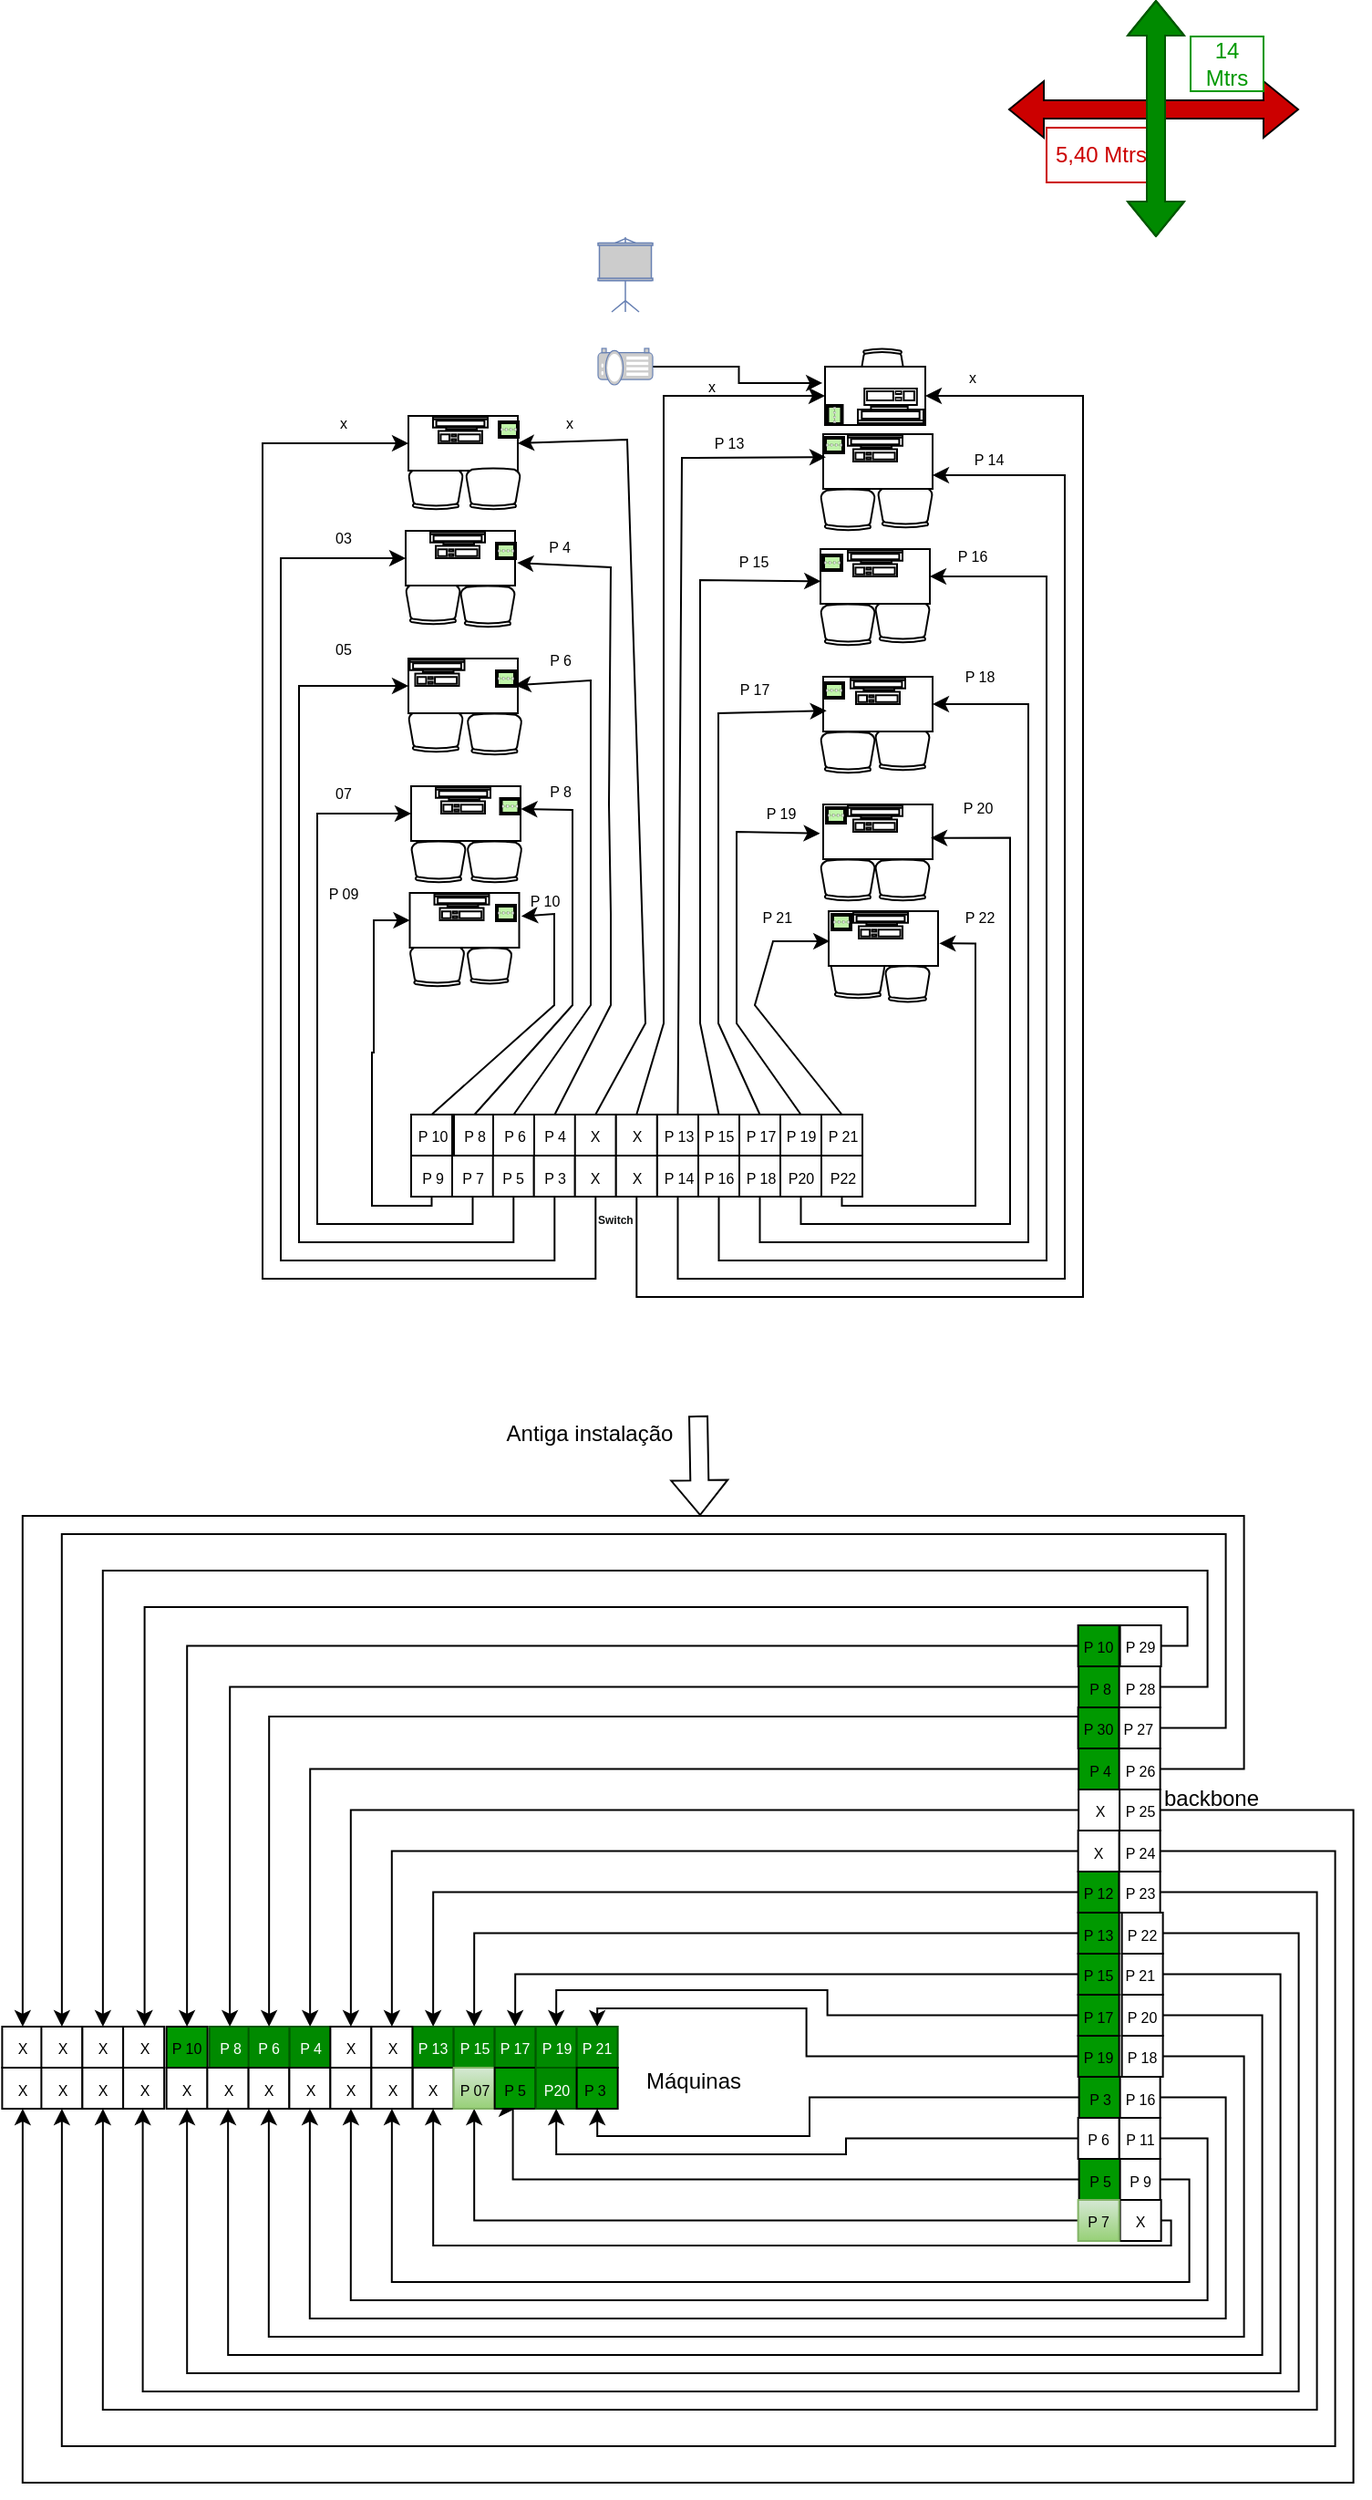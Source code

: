 <mxfile version="21.6.9" type="github" pages="2">
  <diagram name="Infraestrutura de Redes" id="T5pB055ITA6RkEdO5A4q">
    <mxGraphModel dx="1195" dy="1827" grid="1" gridSize="10" guides="1" tooltips="1" connect="1" arrows="1" fold="1" page="1" pageScale="1" pageWidth="827" pageHeight="1169" math="0" shadow="0">
      <root>
        <mxCell id="0" />
        <mxCell id="1" parent="0" />
        <mxCell id="0n9UJO-PWEgKDpVl8PzF-33" value="" style="verticalLabelPosition=bottom;html=1;verticalAlign=top;align=center;shape=mxgraph.floorplan.office_chair;shadow=0;rotation=-180;" parent="1" vertex="1">
          <mxGeometry x="280" y="125.5" width="30" height="23" as="geometry" />
        </mxCell>
        <mxCell id="0n9UJO-PWEgKDpVl8PzF-34" value="" style="shape=rect;shadow=0;html=1;rotation=-180;" parent="1" vertex="1">
          <mxGeometry x="280" y="97" width="60" height="30" as="geometry" />
        </mxCell>
        <mxCell id="0n9UJO-PWEgKDpVl8PzF-35" value="" style="verticalLabelPosition=bottom;html=1;verticalAlign=top;align=center;shape=mxgraph.floorplan.workstation;shadow=0;flipV=1;rotation=-180;" parent="1" vertex="1">
          <mxGeometry x="293.5" y="97" width="30" height="15" as="geometry" />
        </mxCell>
        <mxCell id="0n9UJO-PWEgKDpVl8PzF-36" value="" style="verticalLabelPosition=bottom;html=1;verticalAlign=top;align=center;shape=mxgraph.floorplan.office_chair;shadow=0;rotation=-180;" parent="1" vertex="1">
          <mxGeometry x="537.5" y="135.5" width="30" height="23" as="geometry" />
        </mxCell>
        <mxCell id="0n9UJO-PWEgKDpVl8PzF-37" value="" style="shape=rect;shadow=0;html=1;rotation=-180;" parent="1" vertex="1">
          <mxGeometry x="507.5" y="107" width="60" height="30" as="geometry" />
        </mxCell>
        <mxCell id="0n9UJO-PWEgKDpVl8PzF-38" value="" style="verticalLabelPosition=bottom;html=1;verticalAlign=top;align=center;shape=mxgraph.floorplan.workstation;shadow=0;flipV=1;rotation=-180;" parent="1" vertex="1">
          <mxGeometry x="521" y="107" width="30" height="15" as="geometry" />
        </mxCell>
        <mxCell id="0n9UJO-PWEgKDpVl8PzF-39" value="" style="verticalLabelPosition=bottom;html=1;verticalAlign=top;align=center;shape=mxgraph.floorplan.office_chair;shadow=0;rotation=-180;" parent="1" vertex="1">
          <mxGeometry x="278.5" y="188.5" width="30" height="23" as="geometry" />
        </mxCell>
        <mxCell id="0n9UJO-PWEgKDpVl8PzF-40" value="" style="shape=rect;shadow=0;html=1;rotation=-180;" parent="1" vertex="1">
          <mxGeometry x="278.5" y="160" width="60" height="30" as="geometry" />
        </mxCell>
        <mxCell id="0n9UJO-PWEgKDpVl8PzF-41" value="" style="verticalLabelPosition=bottom;html=1;verticalAlign=top;align=center;shape=mxgraph.floorplan.workstation;shadow=0;flipV=1;rotation=-180;" parent="1" vertex="1">
          <mxGeometry x="292" y="160" width="30" height="15" as="geometry" />
        </mxCell>
        <mxCell id="0n9UJO-PWEgKDpVl8PzF-42" value="" style="verticalLabelPosition=bottom;html=1;verticalAlign=top;align=center;shape=mxgraph.floorplan.office_chair;shadow=0;rotation=-180;" parent="1" vertex="1">
          <mxGeometry x="536" y="198.5" width="30" height="23" as="geometry" />
        </mxCell>
        <mxCell id="0n9UJO-PWEgKDpVl8PzF-43" value="" style="shape=rect;shadow=0;html=1;rotation=-180;" parent="1" vertex="1">
          <mxGeometry x="506" y="170" width="60" height="30" as="geometry" />
        </mxCell>
        <mxCell id="0n9UJO-PWEgKDpVl8PzF-44" value="" style="verticalLabelPosition=bottom;html=1;verticalAlign=top;align=center;shape=mxgraph.floorplan.workstation;shadow=0;flipV=1;rotation=-180;" parent="1" vertex="1">
          <mxGeometry x="521" y="170" width="30" height="15" as="geometry" />
        </mxCell>
        <mxCell id="0n9UJO-PWEgKDpVl8PzF-45" value="" style="verticalLabelPosition=bottom;html=1;verticalAlign=top;align=center;shape=mxgraph.floorplan.office_chair;shadow=0;rotation=-180;" parent="1" vertex="1">
          <mxGeometry x="280" y="258.5" width="30" height="23" as="geometry" />
        </mxCell>
        <mxCell id="0n9UJO-PWEgKDpVl8PzF-46" value="" style="shape=rect;shadow=0;html=1;rotation=-180;" parent="1" vertex="1">
          <mxGeometry x="280" y="230" width="60" height="30" as="geometry" />
        </mxCell>
        <mxCell id="0n9UJO-PWEgKDpVl8PzF-47" value="" style="verticalLabelPosition=bottom;html=1;verticalAlign=top;align=center;shape=mxgraph.floorplan.workstation;shadow=0;flipV=1;rotation=-180;" parent="1" vertex="1">
          <mxGeometry x="280.75" y="230" width="30" height="15" as="geometry" />
        </mxCell>
        <mxCell id="0n9UJO-PWEgKDpVl8PzF-48" value="" style="verticalLabelPosition=bottom;html=1;verticalAlign=top;align=center;shape=mxgraph.floorplan.office_chair;shadow=0;rotation=-180;" parent="1" vertex="1">
          <mxGeometry x="536" y="268.5" width="30" height="23" as="geometry" />
        </mxCell>
        <mxCell id="0n9UJO-PWEgKDpVl8PzF-49" value="" style="shape=rect;shadow=0;html=1;rotation=-180;" parent="1" vertex="1">
          <mxGeometry x="507.5" y="240" width="60" height="30" as="geometry" />
        </mxCell>
        <mxCell id="0n9UJO-PWEgKDpVl8PzF-50" value="" style="verticalLabelPosition=bottom;html=1;verticalAlign=top;align=center;shape=mxgraph.floorplan.workstation;shadow=0;flipV=1;rotation=-180;" parent="1" vertex="1">
          <mxGeometry x="522.5" y="240" width="30" height="15" as="geometry" />
        </mxCell>
        <mxCell id="0n9UJO-PWEgKDpVl8PzF-51" value="" style="verticalLabelPosition=bottom;html=1;verticalAlign=top;align=center;shape=mxgraph.floorplan.office_chair;shadow=0;rotation=-180;" parent="1" vertex="1">
          <mxGeometry x="281.5" y="330" width="30" height="23" as="geometry" />
        </mxCell>
        <mxCell id="0n9UJO-PWEgKDpVl8PzF-52" value="" style="shape=rect;shadow=0;html=1;rotation=-180;" parent="1" vertex="1">
          <mxGeometry x="281.5" y="300" width="60" height="30" as="geometry" />
        </mxCell>
        <mxCell id="0n9UJO-PWEgKDpVl8PzF-53" value="" style="verticalLabelPosition=bottom;html=1;verticalAlign=top;align=center;shape=mxgraph.floorplan.workstation;shadow=0;flipV=1;rotation=-180;" parent="1" vertex="1">
          <mxGeometry x="295" y="300" width="30" height="15" as="geometry" />
        </mxCell>
        <mxCell id="0n9UJO-PWEgKDpVl8PzF-54" value="" style="verticalLabelPosition=bottom;html=1;verticalAlign=top;align=center;shape=mxgraph.floorplan.office_chair;shadow=0;rotation=-180;" parent="1" vertex="1">
          <mxGeometry x="536" y="340" width="30" height="23" as="geometry" />
        </mxCell>
        <mxCell id="0n9UJO-PWEgKDpVl8PzF-55" value="" style="shape=rect;shadow=0;html=1;rotation=-180;" parent="1" vertex="1">
          <mxGeometry x="507.5" y="310" width="60" height="30" as="geometry" />
        </mxCell>
        <mxCell id="0n9UJO-PWEgKDpVl8PzF-56" value="" style="verticalLabelPosition=bottom;html=1;verticalAlign=top;align=center;shape=mxgraph.floorplan.workstation;shadow=0;flipV=1;rotation=-180;" parent="1" vertex="1">
          <mxGeometry x="521" y="310" width="30" height="15" as="geometry" />
        </mxCell>
        <mxCell id="0n9UJO-PWEgKDpVl8PzF-57" value="" style="verticalLabelPosition=bottom;html=1;verticalAlign=top;align=center;shape=mxgraph.floorplan.office_chair;shadow=0;" parent="1" vertex="1">
          <mxGeometry x="527.5" y="60" width="25" height="20" as="geometry" />
        </mxCell>
        <mxCell id="0n9UJO-PWEgKDpVl8PzF-58" value="" style="shape=rect;shadow=0;html=1;" parent="1" vertex="1">
          <mxGeometry x="508.5" y="70" width="55" height="32" as="geometry" />
        </mxCell>
        <mxCell id="0n9UJO-PWEgKDpVl8PzF-59" value="" style="verticalLabelPosition=bottom;html=1;verticalAlign=top;align=center;shape=mxgraph.floorplan.workstation;shadow=0;flipV=1;" parent="1" vertex="1">
          <mxGeometry x="526.5" y="82" width="36" height="20" as="geometry" />
        </mxCell>
        <mxCell id="0n9UJO-PWEgKDpVl8PzF-60" value="" style="verticalLabelPosition=bottom;html=1;verticalAlign=top;align=center;shape=mxgraph.floorplan.office_chair;shadow=0;rotation=-180;" parent="1" vertex="1">
          <mxGeometry x="311.5" y="125.5" width="30" height="23" as="geometry" />
        </mxCell>
        <mxCell id="0n9UJO-PWEgKDpVl8PzF-61" value="" style="verticalLabelPosition=bottom;html=1;verticalAlign=top;align=center;shape=mxgraph.floorplan.office_chair;shadow=0;rotation=-180;" parent="1" vertex="1">
          <mxGeometry x="280.75" y="387" width="30" height="23" as="geometry" />
        </mxCell>
        <mxCell id="0n9UJO-PWEgKDpVl8PzF-62" value="" style="shape=rect;shadow=0;html=1;rotation=-180;" parent="1" vertex="1">
          <mxGeometry x="280.75" y="358.5" width="60" height="30" as="geometry" />
        </mxCell>
        <mxCell id="0n9UJO-PWEgKDpVl8PzF-63" value="" style="verticalLabelPosition=bottom;html=1;verticalAlign=top;align=center;shape=mxgraph.floorplan.workstation;shadow=0;flipV=1;rotation=-180;" parent="1" vertex="1">
          <mxGeometry x="294.25" y="358.5" width="30" height="15" as="geometry" />
        </mxCell>
        <mxCell id="0n9UJO-PWEgKDpVl8PzF-65" value="" style="verticalLabelPosition=bottom;html=1;verticalAlign=top;align=center;shape=mxgraph.floorplan.office_chair;shadow=0;rotation=-180;" parent="1" vertex="1">
          <mxGeometry x="511.5" y="393.5" width="30" height="23" as="geometry" />
        </mxCell>
        <mxCell id="0n9UJO-PWEgKDpVl8PzF-66" value="" style="shape=rect;shadow=0;html=1;rotation=-180;" parent="1" vertex="1">
          <mxGeometry x="510.5" y="368.5" width="60" height="30" as="geometry" />
        </mxCell>
        <mxCell id="0n9UJO-PWEgKDpVl8PzF-67" value="" style="verticalLabelPosition=bottom;html=1;verticalAlign=top;align=center;shape=mxgraph.floorplan.workstation;shadow=0;flipV=1;rotation=-180;" parent="1" vertex="1">
          <mxGeometry x="524" y="368.5" width="30" height="15" as="geometry" />
        </mxCell>
        <mxCell id="0n9UJO-PWEgKDpVl8PzF-68" value="" style="verticalLabelPosition=bottom;html=1;verticalAlign=top;align=center;shape=mxgraph.floorplan.office_chair;shadow=0;rotation=-180;" parent="1" vertex="1">
          <mxGeometry x="541.5" y="398.5" width="24.5" height="20" as="geometry" />
        </mxCell>
        <mxCell id="0n9UJO-PWEgKDpVl8PzF-74" value="" style="verticalLabelPosition=bottom;html=1;verticalAlign=top;align=center;shape=mxgraph.floorplan.office_chair;shadow=0;rotation=-180;" parent="1" vertex="1">
          <mxGeometry x="506" y="340" width="30" height="23" as="geometry" />
        </mxCell>
        <mxCell id="0n9UJO-PWEgKDpVl8PzF-75" value="" style="verticalLabelPosition=bottom;html=1;verticalAlign=top;align=center;shape=mxgraph.floorplan.office_chair;shadow=0;rotation=-180;" parent="1" vertex="1">
          <mxGeometry x="312.25" y="330" width="30" height="23" as="geometry" />
        </mxCell>
        <mxCell id="0n9UJO-PWEgKDpVl8PzF-76" value="" style="verticalLabelPosition=bottom;html=1;verticalAlign=top;align=center;shape=mxgraph.floorplan.office_chair;shadow=0;rotation=-180;" parent="1" vertex="1">
          <mxGeometry x="506" y="270" width="30" height="23" as="geometry" />
        </mxCell>
        <mxCell id="0n9UJO-PWEgKDpVl8PzF-77" value="" style="verticalLabelPosition=bottom;html=1;verticalAlign=top;align=center;shape=mxgraph.floorplan.office_chair;shadow=0;rotation=-180;" parent="1" vertex="1">
          <mxGeometry x="312.25" y="260" width="30" height="23" as="geometry" />
        </mxCell>
        <mxCell id="0n9UJO-PWEgKDpVl8PzF-78" value="" style="verticalLabelPosition=bottom;html=1;verticalAlign=top;align=center;shape=mxgraph.floorplan.office_chair;shadow=0;rotation=-180;" parent="1" vertex="1">
          <mxGeometry x="308.5" y="190" width="30" height="23" as="geometry" />
        </mxCell>
        <mxCell id="0n9UJO-PWEgKDpVl8PzF-79" value="" style="verticalLabelPosition=bottom;html=1;verticalAlign=top;align=center;shape=mxgraph.floorplan.office_chair;shadow=0;rotation=-180;" parent="1" vertex="1">
          <mxGeometry x="506" y="200" width="30" height="23" as="geometry" />
        </mxCell>
        <mxCell id="0n9UJO-PWEgKDpVl8PzF-80" value="" style="verticalLabelPosition=bottom;html=1;verticalAlign=top;align=center;shape=mxgraph.floorplan.office_chair;shadow=0;rotation=-180;" parent="1" vertex="1">
          <mxGeometry x="506" y="137" width="30" height="23" as="geometry" />
        </mxCell>
        <mxCell id="6o5EObSqQ-A6p5sDB_kM-126" style="edgeStyle=orthogonalEdgeStyle;rounded=0;orthogonalLoop=1;jettySize=auto;html=1;entryX=-0.026;entryY=0.281;entryDx=0;entryDy=0;entryPerimeter=0;" parent="1" source="0n9UJO-PWEgKDpVl8PzF-158" target="0n9UJO-PWEgKDpVl8PzF-58" edge="1">
          <mxGeometry relative="1" as="geometry">
            <mxPoint x="490" y="70.0" as="targetPoint" />
          </mxGeometry>
        </mxCell>
        <mxCell id="0n9UJO-PWEgKDpVl8PzF-158" value="" style="fontColor=#0066CC;verticalAlign=top;verticalLabelPosition=bottom;labelPosition=center;align=center;html=1;outlineConnect=0;fillColor=#CCCCCC;strokeColor=#6881B3;gradientColor=none;gradientDirection=north;strokeWidth=2;shape=mxgraph.networks.video_projector;rotation=-180;" parent="1" vertex="1">
          <mxGeometry x="384" y="60" width="30" height="20" as="geometry" />
        </mxCell>
        <mxCell id="0n9UJO-PWEgKDpVl8PzF-160" value="" style="fontColor=#0066CC;verticalAlign=top;verticalLabelPosition=bottom;labelPosition=center;align=center;html=1;outlineConnect=0;fillColor=#CCCCCC;strokeColor=#6881B3;gradientColor=none;gradientDirection=north;strokeWidth=2;shape=mxgraph.networks.video_projector_screen;" parent="1" vertex="1">
          <mxGeometry x="384" y="-1" width="30" height="41" as="geometry" />
        </mxCell>
        <mxCell id="jtPfA3ehx5UTEgGUFtKM-3" value="" style="html=1;strokeWidth=2;outlineConnect=0;dashed=0;align=center;fontSize=8;fillColor=#c0f5a9;verticalLabelPosition=bottom;verticalAlign=top;shape=mxgraph.eip.routing_slip;" parent="1" vertex="1">
          <mxGeometry x="330" y="100.5" width="10" height="8" as="geometry" />
        </mxCell>
        <mxCell id="jtPfA3ehx5UTEgGUFtKM-4" value="" style="html=1;strokeWidth=2;outlineConnect=0;dashed=0;align=center;fontSize=8;fillColor=#c0f5a9;verticalLabelPosition=bottom;verticalAlign=top;shape=mxgraph.eip.routing_slip;" parent="1" vertex="1">
          <mxGeometry x="508.5" y="109" width="10" height="8" as="geometry" />
        </mxCell>
        <mxCell id="jtPfA3ehx5UTEgGUFtKM-5" value="" style="html=1;strokeWidth=2;outlineConnect=0;dashed=0;align=center;fontSize=8;fillColor=#c0f5a9;verticalLabelPosition=bottom;verticalAlign=top;shape=mxgraph.eip.routing_slip;rotation=90;" parent="1" vertex="1">
          <mxGeometry x="508.75" y="92.5" width="10" height="8" as="geometry" />
        </mxCell>
        <mxCell id="jtPfA3ehx5UTEgGUFtKM-6" value="" style="html=1;strokeWidth=2;outlineConnect=0;dashed=0;align=center;fontSize=8;fillColor=#c0f5a9;verticalLabelPosition=bottom;verticalAlign=top;shape=mxgraph.eip.routing_slip;" parent="1" vertex="1">
          <mxGeometry x="328.5" y="167" width="10" height="8" as="geometry" />
        </mxCell>
        <mxCell id="jtPfA3ehx5UTEgGUFtKM-7" value="" style="html=1;strokeWidth=2;outlineConnect=0;dashed=0;align=center;fontSize=8;fillColor=#c0f5a9;verticalLabelPosition=bottom;verticalAlign=top;shape=mxgraph.eip.routing_slip;" parent="1" vertex="1">
          <mxGeometry x="507.5" y="173.5" width="10" height="8" as="geometry" />
        </mxCell>
        <mxCell id="jtPfA3ehx5UTEgGUFtKM-8" value="" style="html=1;strokeWidth=2;outlineConnect=0;dashed=0;align=center;fontSize=8;fillColor=#c0f5a9;verticalLabelPosition=bottom;verticalAlign=top;shape=mxgraph.eip.routing_slip;" parent="1" vertex="1">
          <mxGeometry x="328.5" y="237" width="10" height="8" as="geometry" />
        </mxCell>
        <mxCell id="jtPfA3ehx5UTEgGUFtKM-9" value="" style="html=1;strokeWidth=2;outlineConnect=0;dashed=0;align=center;fontSize=8;fillColor=#c0f5a9;verticalLabelPosition=bottom;verticalAlign=top;shape=mxgraph.eip.routing_slip;" parent="1" vertex="1">
          <mxGeometry x="508.5" y="243.5" width="10" height="8" as="geometry" />
        </mxCell>
        <mxCell id="jtPfA3ehx5UTEgGUFtKM-10" value="" style="html=1;strokeWidth=2;outlineConnect=0;dashed=0;align=center;fontSize=8;fillColor=#c0f5a9;verticalLabelPosition=bottom;verticalAlign=top;shape=mxgraph.eip.routing_slip;" parent="1" vertex="1">
          <mxGeometry x="330.75" y="307" width="10" height="8" as="geometry" />
        </mxCell>
        <mxCell id="jtPfA3ehx5UTEgGUFtKM-11" value="" style="html=1;strokeWidth=2;outlineConnect=0;dashed=0;align=center;fontSize=8;fillColor=#c0f5a9;verticalLabelPosition=bottom;verticalAlign=top;shape=mxgraph.eip.routing_slip;" parent="1" vertex="1">
          <mxGeometry x="509.5" y="312" width="10" height="8" as="geometry" />
        </mxCell>
        <mxCell id="jtPfA3ehx5UTEgGUFtKM-12" value="" style="html=1;strokeWidth=2;outlineConnect=0;dashed=0;align=center;fontSize=8;fillColor=#c0f5a9;verticalLabelPosition=bottom;verticalAlign=top;shape=mxgraph.eip.routing_slip;" parent="1" vertex="1">
          <mxGeometry x="512.5" y="370.5" width="10" height="8" as="geometry" />
        </mxCell>
        <mxCell id="jtPfA3ehx5UTEgGUFtKM-17" value="" style="html=1;strokeWidth=2;outlineConnect=0;dashed=0;align=center;fontSize=8;fillColor=#c0f5a9;verticalLabelPosition=bottom;verticalAlign=top;shape=mxgraph.eip.routing_slip;" parent="1" vertex="1">
          <mxGeometry x="328.5" y="365.5" width="10" height="8" as="geometry" />
        </mxCell>
        <mxCell id="jtPfA3ehx5UTEgGUFtKM-32" value="&lt;font style=&quot;&quot;&gt;&lt;font style=&quot;font-size: 8px;&quot;&gt;P 15&lt;/font&gt;&lt;br&gt;&lt;/font&gt;" style="text;html=1;strokeColor=none;fillColor=none;align=center;verticalAlign=middle;whiteSpace=wrap;rounded=0;" parent="1" vertex="1">
          <mxGeometry x="447.5" y="162.5" width="42.5" height="27.5" as="geometry" />
        </mxCell>
        <mxCell id="jtPfA3ehx5UTEgGUFtKM-34" value="&lt;font style=&quot;&quot;&gt;&lt;font style=&quot;font-size: 8px;&quot;&gt;P 13&lt;/font&gt;&lt;br&gt;&lt;/font&gt;" style="text;html=1;strokeColor=none;fillColor=none;align=center;verticalAlign=middle;whiteSpace=wrap;rounded=0;" parent="1" vertex="1">
          <mxGeometry x="437.34" y="99" width="38.25" height="23" as="geometry" />
        </mxCell>
        <mxCell id="jtPfA3ehx5UTEgGUFtKM-36" value="&lt;font style=&quot;&quot;&gt;&lt;font style=&quot;font-size: 8px;&quot;&gt;P 4&lt;/font&gt;&lt;br&gt;&lt;/font&gt;" style="text;html=1;strokeColor=none;fillColor=none;align=center;verticalAlign=middle;whiteSpace=wrap;rounded=0;" parent="1" vertex="1">
          <mxGeometry x="344.5" y="156" width="35.5" height="23" as="geometry" />
        </mxCell>
        <mxCell id="jtPfA3ehx5UTEgGUFtKM-37" value="&lt;font style=&quot;&quot;&gt;&lt;span style=&quot;font-size: 8px;&quot;&gt;P 6&lt;/span&gt;&lt;br&gt;&lt;/font&gt;" style="text;html=1;strokeColor=none;fillColor=none;align=center;verticalAlign=middle;whiteSpace=wrap;rounded=0;" parent="1" vertex="1">
          <mxGeometry x="347" y="220" width="33" height="20" as="geometry" />
        </mxCell>
        <mxCell id="jtPfA3ehx5UTEgGUFtKM-38" value="&lt;font style=&quot;&quot;&gt;&lt;font style=&quot;font-size: 8px;&quot;&gt;P 8&lt;/font&gt;&lt;br&gt;&lt;/font&gt;" style="text;html=1;strokeColor=none;fillColor=none;align=center;verticalAlign=middle;whiteSpace=wrap;rounded=0;" parent="1" vertex="1">
          <mxGeometry x="347" y="293" width="33" height="17" as="geometry" />
        </mxCell>
        <mxCell id="jtPfA3ehx5UTEgGUFtKM-42" value="&lt;font style=&quot;&quot;&gt;&lt;font style=&quot;font-size: 8px;&quot;&gt;x&lt;/font&gt;&lt;br&gt;&lt;/font&gt;" style="text;html=1;strokeColor=none;fillColor=none;align=center;verticalAlign=middle;whiteSpace=wrap;rounded=0;" parent="1" vertex="1">
          <mxGeometry x="424.75" y="67.5" width="42.66" height="25" as="geometry" />
        </mxCell>
        <mxCell id="jtPfA3ehx5UTEgGUFtKM-43" value="&lt;font style=&quot;&quot;&gt;&lt;font style=&quot;font-size: 8px;&quot;&gt;P 17&lt;/font&gt;&lt;br&gt;&lt;/font&gt;" style="text;html=1;strokeColor=none;fillColor=none;align=center;verticalAlign=middle;whiteSpace=wrap;rounded=0;" parent="1" vertex="1">
          <mxGeometry x="453.75" y="233.5" width="32.33" height="25" as="geometry" />
        </mxCell>
        <mxCell id="jtPfA3ehx5UTEgGUFtKM-44" value="&lt;font style=&quot;&quot;&gt;&lt;span style=&quot;font-size: 8px;&quot;&gt;P 19&lt;/span&gt;&lt;br&gt;&lt;/font&gt;" style="text;html=1;strokeColor=none;fillColor=none;align=center;verticalAlign=middle;whiteSpace=wrap;rounded=0;" parent="1" vertex="1">
          <mxGeometry x="467.5" y="307" width="32.5" height="13" as="geometry" />
        </mxCell>
        <mxCell id="jtPfA3ehx5UTEgGUFtKM-45" value="&lt;font style=&quot;&quot;&gt;&lt;font style=&quot;font-size: 8px;&quot;&gt;P 10&lt;/font&gt;&lt;br&gt;&lt;/font&gt;" style="text;html=1;strokeColor=none;fillColor=none;align=center;verticalAlign=middle;whiteSpace=wrap;rounded=0;" parent="1" vertex="1">
          <mxGeometry x="338.5" y="353" width="31.5" height="17" as="geometry" />
        </mxCell>
        <mxCell id="jtPfA3ehx5UTEgGUFtKM-46" value="&lt;font style=&quot;&quot;&gt;&lt;font style=&quot;font-size: 8px;&quot;&gt;P 21&amp;nbsp;&lt;/font&gt;&lt;br&gt;&lt;/font&gt;" style="text;html=1;strokeColor=none;fillColor=none;align=center;verticalAlign=middle;whiteSpace=wrap;rounded=0;" parent="1" vertex="1">
          <mxGeometry x="467.41" y="361" width="32.59" height="19" as="geometry" />
        </mxCell>
        <mxCell id="jtPfA3ehx5UTEgGUFtKM-65" value="" style="endArrow=classic;html=1;rounded=0;exitX=0.5;exitY=0;exitDx=0;exitDy=0;entryX=0;entryY=0.5;entryDx=0;entryDy=0;" parent="1" source="swVRh8Jhqd116b986KVO-66" target="0n9UJO-PWEgKDpVl8PzF-34" edge="1">
          <mxGeometry width="50" height="50" relative="1" as="geometry">
            <mxPoint x="384.625" y="607.5" as="sourcePoint" />
            <mxPoint x="370" y="110" as="targetPoint" />
            <Array as="points">
              <mxPoint x="410" y="430" />
              <mxPoint x="400" y="110" />
            </Array>
          </mxGeometry>
        </mxCell>
        <mxCell id="jtPfA3ehx5UTEgGUFtKM-68" value="" style="endArrow=classic;html=1;rounded=0;exitX=0.5;exitY=0;exitDx=0;exitDy=0;entryX=-0.019;entryY=0.416;entryDx=0;entryDy=0;entryPerimeter=0;" parent="1" source="swVRh8Jhqd116b986KVO-51" target="0n9UJO-PWEgKDpVl8PzF-40" edge="1">
          <mxGeometry width="50" height="50" relative="1" as="geometry">
            <mxPoint x="347.147" y="609.205" as="sourcePoint" />
            <mxPoint x="360.75" y="175" as="targetPoint" />
            <Array as="points">
              <mxPoint x="391" y="420" />
              <mxPoint x="391" y="370" />
              <mxPoint x="390" y="310" />
              <mxPoint x="391" y="180" />
            </Array>
          </mxGeometry>
        </mxCell>
        <mxCell id="jtPfA3ehx5UTEgGUFtKM-72" value="" style="endArrow=classic;html=1;rounded=0;exitX=0.5;exitY=0;exitDx=0;exitDy=0;entryX=-0.004;entryY=0.585;entryDx=0;entryDy=0;entryPerimeter=0;" parent="1" source="swVRh8Jhqd116b986KVO-49" target="0n9UJO-PWEgKDpVl8PzF-52" edge="1">
          <mxGeometry width="50" height="50" relative="1" as="geometry">
            <mxPoint x="268.875" y="605" as="sourcePoint" />
            <mxPoint x="360" y="320" as="targetPoint" />
            <Array as="points">
              <mxPoint x="370" y="420" />
              <mxPoint x="370" y="380" />
              <mxPoint x="370" y="313" />
            </Array>
          </mxGeometry>
        </mxCell>
        <mxCell id="jtPfA3ehx5UTEgGUFtKM-77" value="" style="endArrow=classic;html=1;rounded=0;exitX=0.5;exitY=0;exitDx=0;exitDy=0;entryX=0.029;entryY=0.512;entryDx=0;entryDy=0;entryPerimeter=0;" parent="1" source="swVRh8Jhqd116b986KVO-50" target="0n9UJO-PWEgKDpVl8PzF-46" edge="1">
          <mxGeometry width="50" height="50" relative="1" as="geometry">
            <mxPoint x="306.125" y="607.5" as="sourcePoint" />
            <mxPoint x="354" y="242" as="targetPoint" />
            <Array as="points">
              <mxPoint x="380" y="420" />
              <mxPoint x="380" y="390" />
              <mxPoint x="380" y="350" />
              <mxPoint x="380" y="242" />
            </Array>
          </mxGeometry>
        </mxCell>
        <mxCell id="jtPfA3ehx5UTEgGUFtKM-80" value="" style="endArrow=classic;html=1;rounded=0;exitX=0.5;exitY=0;exitDx=0;exitDy=0;entryX=-0.02;entryY=0.573;entryDx=0;entryDy=0;entryPerimeter=0;" parent="1" source="swVRh8Jhqd116b986KVO-48" target="0n9UJO-PWEgKDpVl8PzF-62" edge="1">
          <mxGeometry width="50" height="50" relative="1" as="geometry">
            <mxPoint x="233.926" y="606.163" as="sourcePoint" />
            <mxPoint x="350" y="370" as="targetPoint" />
            <Array as="points">
              <mxPoint x="360" y="420" />
              <mxPoint x="360" y="370" />
            </Array>
          </mxGeometry>
        </mxCell>
        <mxCell id="jtPfA3ehx5UTEgGUFtKM-85" value="" style="endArrow=classic;html=1;rounded=0;exitX=0.5;exitY=0;exitDx=0;exitDy=0;entryX=0;entryY=0.5;entryDx=0;entryDy=0;" parent="1" source="swVRh8Jhqd116b986KVO-67" target="0n9UJO-PWEgKDpVl8PzF-58" edge="1">
          <mxGeometry width="50" height="50" relative="1" as="geometry">
            <mxPoint x="425.5" y="607.5" as="sourcePoint" />
            <mxPoint x="490" y="90" as="targetPoint" />
            <Array as="points">
              <mxPoint x="420" y="430" />
              <mxPoint x="420" y="86" />
            </Array>
          </mxGeometry>
        </mxCell>
        <mxCell id="jtPfA3ehx5UTEgGUFtKM-86" value="" style="endArrow=classic;html=1;rounded=0;exitX=0.5;exitY=0;exitDx=0;exitDy=0;entryX=0.975;entryY=0.581;entryDx=0;entryDy=0;entryPerimeter=0;" parent="1" source="swVRh8Jhqd116b986KVO-56" target="0n9UJO-PWEgKDpVl8PzF-37" edge="1">
          <mxGeometry width="50" height="50" relative="1" as="geometry">
            <mxPoint x="469.545" y="608.365" as="sourcePoint" />
            <mxPoint x="480" y="120" as="targetPoint" />
            <Array as="points">
              <mxPoint x="430" y="120" />
            </Array>
          </mxGeometry>
        </mxCell>
        <mxCell id="jtPfA3ehx5UTEgGUFtKM-97" value="" style="endArrow=classic;html=1;rounded=0;entryX=0.998;entryY=0.412;entryDx=0;entryDy=0;entryPerimeter=0;exitX=0.5;exitY=0;exitDx=0;exitDy=0;" parent="1" source="swVRh8Jhqd116b986KVO-57" target="0n9UJO-PWEgKDpVl8PzF-43" edge="1">
          <mxGeometry width="50" height="50" relative="1" as="geometry">
            <mxPoint x="514.887" y="609.773" as="sourcePoint" />
            <mxPoint x="500" y="190" as="targetPoint" />
            <Array as="points">
              <mxPoint x="440" y="430" />
              <mxPoint x="440" y="187" />
            </Array>
          </mxGeometry>
        </mxCell>
        <mxCell id="jtPfA3ehx5UTEgGUFtKM-98" value="" style="endArrow=classic;html=1;rounded=0;entryX=0.969;entryY=0.379;entryDx=0;entryDy=0;entryPerimeter=0;exitX=0.5;exitY=0;exitDx=0;exitDy=0;" parent="1" source="swVRh8Jhqd116b986KVO-58" target="0n9UJO-PWEgKDpVl8PzF-49" edge="1">
          <mxGeometry width="50" height="50" relative="1" as="geometry">
            <mxPoint x="557.388" y="609.597" as="sourcePoint" />
            <mxPoint x="480" y="257" as="targetPoint" />
            <Array as="points">
              <mxPoint x="450" y="430" />
              <mxPoint x="450" y="260" />
            </Array>
          </mxGeometry>
        </mxCell>
        <mxCell id="jtPfA3ehx5UTEgGUFtKM-99" value="" style="endArrow=classic;html=1;rounded=0;exitX=0.5;exitY=0;exitDx=0;exitDy=0;entryX=1.029;entryY=0.469;entryDx=0;entryDy=0;entryPerimeter=0;" parent="1" source="swVRh8Jhqd116b986KVO-59" target="0n9UJO-PWEgKDpVl8PzF-55" edge="1">
          <mxGeometry width="50" height="50" relative="1" as="geometry">
            <mxPoint x="610.0" y="608.75" as="sourcePoint" />
            <mxPoint x="480" y="340" as="targetPoint" />
            <Array as="points">
              <mxPoint x="460" y="430" />
              <mxPoint x="460" y="325" />
            </Array>
          </mxGeometry>
        </mxCell>
        <mxCell id="jtPfA3ehx5UTEgGUFtKM-100" value="" style="endArrow=classic;html=1;rounded=0;entryX=0.99;entryY=0.451;entryDx=0;entryDy=0;entryPerimeter=0;exitX=0.5;exitY=0;exitDx=0;exitDy=0;" parent="1" source="swVRh8Jhqd116b986KVO-60" target="0n9UJO-PWEgKDpVl8PzF-66" edge="1">
          <mxGeometry width="50" height="50" relative="1" as="geometry">
            <mxPoint x="651.917" y="606.032" as="sourcePoint" />
            <mxPoint x="490" y="384" as="targetPoint" />
            <Array as="points">
              <mxPoint x="470" y="420" />
              <mxPoint x="480" y="385" />
            </Array>
          </mxGeometry>
        </mxCell>
        <mxCell id="6o5EObSqQ-A6p5sDB_kM-13" value="" style="verticalLabelPosition=bottom;html=1;verticalAlign=top;align=center;shape=mxgraph.floorplan.office_chair;shadow=0;rotation=-180;" parent="1" vertex="1">
          <mxGeometry x="312.25" y="388.5" width="24.5" height="20" as="geometry" />
        </mxCell>
        <mxCell id="7lzPXj1ygBglbqnLbxSD-1" value="&lt;h1 style=&quot;box-sizing: border-box; padding: 0px; margin-top: 0px; margin-right: 0px; margin-left: 0px; text-rendering: optimizelegibility; color: rgb(15, 17, 17); font-family: Arial, sans-serif; text-align: start; background-color: rgb(255, 255, 255); margin-bottom: 0px !important; line-height: 32px !important;&quot; class=&quot;a-size-large a-spacing-none&quot;&gt;&lt;font style=&quot;font-size: 6px;&quot;&gt;Switch&amp;nbsp;&lt;/font&gt;&lt;/h1&gt;" style="text;html=1;strokeColor=none;fillColor=none;align=center;verticalAlign=middle;whiteSpace=wrap;rounded=0;" parent="1" vertex="1">
          <mxGeometry x="384" y="525" width="21" height="17.5" as="geometry" />
        </mxCell>
        <mxCell id="Apz3P3tIX5otPCJHPMsc-9" value="&lt;font style=&quot;&quot;&gt;&lt;font style=&quot;font-size: 8px;&quot;&gt;x&lt;/font&gt;&lt;br&gt;&lt;/font&gt;" style="text;html=1;strokeColor=none;fillColor=none;align=center;verticalAlign=middle;whiteSpace=wrap;rounded=0;" parent="1" vertex="1">
          <mxGeometry x="347" y="87" width="42.66" height="25" as="geometry" />
        </mxCell>
        <mxCell id="Apz3P3tIX5otPCJHPMsc-18" value="&lt;font style=&quot;&quot;&gt;&lt;font style=&quot;font-size: 8px;&quot;&gt;P 22&lt;/font&gt;&lt;br&gt;&lt;/font&gt;" style="text;html=1;strokeColor=none;fillColor=none;align=center;verticalAlign=middle;whiteSpace=wrap;rounded=0;" parent="1" vertex="1">
          <mxGeometry x="571.84" y="358" width="42.66" height="25" as="geometry" />
        </mxCell>
        <mxCell id="Apz3P3tIX5otPCJHPMsc-19" value="&lt;font style=&quot;&quot;&gt;&lt;font style=&quot;font-size: 8px;&quot;&gt;P 20&lt;/font&gt;&lt;br&gt;&lt;/font&gt;" style="text;html=1;strokeColor=none;fillColor=none;align=center;verticalAlign=middle;whiteSpace=wrap;rounded=0;" parent="1" vertex="1">
          <mxGeometry x="570.5" y="298.5" width="42.66" height="25" as="geometry" />
        </mxCell>
        <mxCell id="Apz3P3tIX5otPCJHPMsc-20" value="&lt;font style=&quot;&quot;&gt;&lt;font style=&quot;font-size: 8px;&quot;&gt;P 18&lt;/font&gt;&lt;br&gt;&lt;/font&gt;" style="text;html=1;strokeColor=none;fillColor=none;align=center;verticalAlign=middle;whiteSpace=wrap;rounded=0;" parent="1" vertex="1">
          <mxGeometry x="571.84" y="226.5" width="42.66" height="25" as="geometry" />
        </mxCell>
        <mxCell id="Apz3P3tIX5otPCJHPMsc-21" value="&lt;font style=&quot;&quot;&gt;&lt;font style=&quot;font-size: 8px;&quot;&gt;P 16&lt;/font&gt;&lt;br&gt;&lt;/font&gt;" style="text;html=1;strokeColor=none;fillColor=none;align=center;verticalAlign=middle;whiteSpace=wrap;rounded=0;" parent="1" vertex="1">
          <mxGeometry x="567.5" y="160" width="42.66" height="25" as="geometry" />
        </mxCell>
        <mxCell id="Apz3P3tIX5otPCJHPMsc-22" value="&lt;font style=&quot;&quot;&gt;&lt;font style=&quot;font-size: 8px;&quot;&gt;P 14&lt;/font&gt;&lt;br&gt;&lt;/font&gt;" style="text;html=1;strokeColor=none;fillColor=none;align=center;verticalAlign=middle;whiteSpace=wrap;rounded=0;" parent="1" vertex="1">
          <mxGeometry x="577.34" y="107" width="42.66" height="25" as="geometry" />
        </mxCell>
        <mxCell id="Apz3P3tIX5otPCJHPMsc-23" value="&lt;font style=&quot;&quot;&gt;&lt;font style=&quot;font-size: 8px;&quot;&gt;x&lt;/font&gt;&lt;br&gt;&lt;/font&gt;" style="text;html=1;strokeColor=none;fillColor=none;align=center;verticalAlign=middle;whiteSpace=wrap;rounded=0;" parent="1" vertex="1">
          <mxGeometry x="567.5" y="62" width="42.66" height="25" as="geometry" />
        </mxCell>
        <mxCell id="Apz3P3tIX5otPCJHPMsc-24" value="&lt;font style=&quot;&quot;&gt;&lt;font style=&quot;font-size: 8px;&quot;&gt;P 09&lt;/font&gt;&lt;br&gt;&lt;/font&gt;" style="text;html=1;strokeColor=none;fillColor=none;align=center;verticalAlign=middle;whiteSpace=wrap;rounded=0;" parent="1" vertex="1">
          <mxGeometry x="222.66" y="345" width="42.66" height="25" as="geometry" />
        </mxCell>
        <mxCell id="Apz3P3tIX5otPCJHPMsc-25" value="&lt;font style=&quot;&quot;&gt;&lt;font style=&quot;font-size: 8px;&quot;&gt;07&lt;/font&gt;&lt;br&gt;&lt;/font&gt;" style="text;html=1;strokeColor=none;fillColor=none;align=center;verticalAlign=middle;whiteSpace=wrap;rounded=0;" parent="1" vertex="1">
          <mxGeometry x="223.42" y="290" width="42.66" height="25" as="geometry" />
        </mxCell>
        <mxCell id="Apz3P3tIX5otPCJHPMsc-26" value="&lt;font style=&quot;&quot;&gt;&lt;font style=&quot;font-size: 8px;&quot;&gt;05&lt;/font&gt;&lt;br&gt;&lt;/font&gt;" style="text;html=1;strokeColor=none;fillColor=none;align=center;verticalAlign=middle;whiteSpace=wrap;rounded=0;" parent="1" vertex="1">
          <mxGeometry x="223.42" y="211.5" width="42.66" height="25" as="geometry" />
        </mxCell>
        <mxCell id="Apz3P3tIX5otPCJHPMsc-27" value="&lt;font style=&quot;&quot;&gt;&lt;font style=&quot;font-size: 8px;&quot;&gt;03&lt;/font&gt;&lt;br&gt;&lt;/font&gt;" style="text;html=1;strokeColor=none;fillColor=none;align=center;verticalAlign=middle;whiteSpace=wrap;rounded=0;" parent="1" vertex="1">
          <mxGeometry x="222.66" y="150" width="42.66" height="25" as="geometry" />
        </mxCell>
        <mxCell id="Apz3P3tIX5otPCJHPMsc-28" value="&lt;font style=&quot;&quot;&gt;&lt;font style=&quot;font-size: 8px;&quot;&gt;x&lt;/font&gt;&lt;br&gt;&lt;/font&gt;" style="text;html=1;strokeColor=none;fillColor=none;align=center;verticalAlign=middle;whiteSpace=wrap;rounded=0;" parent="1" vertex="1">
          <mxGeometry x="223.42" y="87" width="42.66" height="25" as="geometry" />
        </mxCell>
        <mxCell id="yVj5H6VJtPxAa5KGGeWB-1" value="" style="shape=flexArrow;endArrow=classic;startArrow=classic;html=1;rounded=0;fillColor=#cc0000;" parent="1" edge="1">
          <mxGeometry width="100" height="100" relative="1" as="geometry">
            <mxPoint x="609" y="-71" as="sourcePoint" />
            <mxPoint x="768.5" y="-71" as="targetPoint" />
          </mxGeometry>
        </mxCell>
        <mxCell id="yVj5H6VJtPxAa5KGGeWB-2" value="&lt;font color=&quot;#cc0000&quot;&gt;5,40 Mtrs&lt;/font&gt;" style="text;html=1;strokeColor=#CC0000;fillColor=none;align=center;verticalAlign=middle;whiteSpace=wrap;rounded=0;" parent="1" vertex="1">
          <mxGeometry x="630" y="-61" width="60" height="30" as="geometry" />
        </mxCell>
        <mxCell id="yVj5H6VJtPxAa5KGGeWB-3" value="" style="shape=flexArrow;endArrow=classic;startArrow=classic;html=1;rounded=0;fillColor=#008a00;strokeColor=#005700;" parent="1" edge="1">
          <mxGeometry width="100" height="100" relative="1" as="geometry">
            <mxPoint x="690" y="-1" as="sourcePoint" />
            <mxPoint x="690" y="-131" as="targetPoint" />
            <Array as="points">
              <mxPoint x="690" y="-81" />
            </Array>
          </mxGeometry>
        </mxCell>
        <mxCell id="yVj5H6VJtPxAa5KGGeWB-4" value="&lt;font color=&quot;#009900&quot;&gt;14 Mtrs&lt;/font&gt;" style="text;html=1;strokeColor=#009900;fillColor=none;align=center;verticalAlign=middle;whiteSpace=wrap;rounded=0;" parent="1" vertex="1">
          <mxGeometry x="709" y="-111" width="40" height="30" as="geometry" />
        </mxCell>
        <mxCell id="swVRh8Jhqd116b986KVO-192" style="edgeStyle=orthogonalEdgeStyle;rounded=0;orthogonalLoop=1;jettySize=auto;html=1;entryX=0.5;entryY=0;entryDx=0;entryDy=0;exitX=0;exitY=0.5;exitDx=0;exitDy=0;" parent="1" source="swVRh8Jhqd116b986KVO-17" target="swVRh8Jhqd116b986KVO-164" edge="1">
          <mxGeometry relative="1" as="geometry">
            <Array as="points">
              <mxPoint x="158.32" y="771" />
            </Array>
          </mxGeometry>
        </mxCell>
        <mxCell id="swVRh8Jhqd116b986KVO-17" value="&lt;font style=&quot;font-size: 8px;&quot;&gt;P 10&lt;/font&gt;" style="whiteSpace=wrap;html=1;aspect=fixed;strokeColor=default;fillColor=#009900;" parent="1" vertex="1">
          <mxGeometry x="647.32" y="760" width="22.5" height="22.5" as="geometry" />
        </mxCell>
        <mxCell id="swVRh8Jhqd116b986KVO-193" style="edgeStyle=orthogonalEdgeStyle;rounded=0;orthogonalLoop=1;jettySize=auto;html=1;entryX=0.5;entryY=0;entryDx=0;entryDy=0;" parent="1" source="swVRh8Jhqd116b986KVO-20" target="swVRh8Jhqd116b986KVO-165" edge="1">
          <mxGeometry relative="1" as="geometry" />
        </mxCell>
        <mxCell id="swVRh8Jhqd116b986KVO-20" value="&lt;font style=&quot;font-size: 8px;&quot;&gt;P 8&lt;/font&gt;" style="whiteSpace=wrap;html=1;aspect=fixed;strokeColor=default;fillColor=#009900;" parent="1" vertex="1">
          <mxGeometry x="647.57" y="782.5" width="22.5" height="22.5" as="geometry" />
        </mxCell>
        <mxCell id="swVRh8Jhqd116b986KVO-194" style="edgeStyle=orthogonalEdgeStyle;rounded=0;orthogonalLoop=1;jettySize=auto;html=1;entryX=0.5;entryY=0;entryDx=0;entryDy=0;" parent="1" source="swVRh8Jhqd116b986KVO-21" target="swVRh8Jhqd116b986KVO-166" edge="1">
          <mxGeometry relative="1" as="geometry">
            <Array as="points">
              <mxPoint x="203.32" y="810" />
            </Array>
          </mxGeometry>
        </mxCell>
        <mxCell id="swVRh8Jhqd116b986KVO-21" value="&lt;font style=&quot;font-size: 8px;&quot;&gt;P 30&lt;/font&gt;" style="whiteSpace=wrap;html=1;aspect=fixed;strokeColor=default;fillColor=#009900;" parent="1" vertex="1">
          <mxGeometry x="647.32" y="805" width="22.5" height="22.5" as="geometry" />
        </mxCell>
        <mxCell id="swVRh8Jhqd116b986KVO-195" style="edgeStyle=orthogonalEdgeStyle;rounded=0;orthogonalLoop=1;jettySize=auto;html=1;entryX=0.5;entryY=0;entryDx=0;entryDy=0;" parent="1" source="swVRh8Jhqd116b986KVO-22" target="swVRh8Jhqd116b986KVO-167" edge="1">
          <mxGeometry relative="1" as="geometry" />
        </mxCell>
        <mxCell id="swVRh8Jhqd116b986KVO-22" value="&lt;font style=&quot;font-size: 8px;&quot;&gt;P 4&lt;/font&gt;" style="whiteSpace=wrap;html=1;aspect=fixed;strokeColor=default;fillColor=#009900;" parent="1" vertex="1">
          <mxGeometry x="647.57" y="827.5" width="22.5" height="22.5" as="geometry" />
        </mxCell>
        <mxCell id="swVRh8Jhqd116b986KVO-248" style="edgeStyle=orthogonalEdgeStyle;rounded=0;orthogonalLoop=1;jettySize=auto;html=1;entryX=0.5;entryY=1;entryDx=0;entryDy=0;" parent="1" source="swVRh8Jhqd116b986KVO-25" target="swVRh8Jhqd116b986KVO-177" edge="1">
          <mxGeometry relative="1" as="geometry">
            <Array as="points">
              <mxPoint x="698.32" y="1086" />
              <mxPoint x="698.32" y="1100" />
              <mxPoint x="293.32" y="1100" />
            </Array>
          </mxGeometry>
        </mxCell>
        <mxCell id="swVRh8Jhqd116b986KVO-25" value="&lt;font style=&quot;font-size: 8px;&quot;&gt;X&lt;/font&gt;" style="whiteSpace=wrap;html=1;aspect=fixed;" parent="1" vertex="1">
          <mxGeometry x="670.32" y="1075" width="22.5" height="22.5" as="geometry" />
        </mxCell>
        <mxCell id="swVRh8Jhqd116b986KVO-249" style="edgeStyle=orthogonalEdgeStyle;rounded=0;orthogonalLoop=1;jettySize=auto;html=1;entryX=0.5;entryY=1;entryDx=0;entryDy=0;" parent="1" source="swVRh8Jhqd116b986KVO-26" target="swVRh8Jhqd116b986KVO-185" edge="1">
          <mxGeometry relative="1" as="geometry">
            <Array as="points">
              <mxPoint x="708.32" y="1064" />
              <mxPoint x="708.32" y="1120" />
              <mxPoint x="271.32" y="1120" />
            </Array>
          </mxGeometry>
        </mxCell>
        <mxCell id="swVRh8Jhqd116b986KVO-26" value="&lt;font style=&quot;font-size: 8px;&quot;&gt;P 9&lt;/font&gt;" style="whiteSpace=wrap;html=1;aspect=fixed;" parent="1" vertex="1">
          <mxGeometry x="669.82" y="1052.5" width="22.5" height="22.5" as="geometry" />
        </mxCell>
        <mxCell id="swVRh8Jhqd116b986KVO-250" style="edgeStyle=orthogonalEdgeStyle;rounded=0;orthogonalLoop=1;jettySize=auto;html=1;entryX=0.5;entryY=1;entryDx=0;entryDy=0;" parent="1" source="swVRh8Jhqd116b986KVO-27" target="swVRh8Jhqd116b986KVO-184" edge="1">
          <mxGeometry relative="1" as="geometry">
            <Array as="points">
              <mxPoint x="718.32" y="1041" />
              <mxPoint x="718.32" y="1130" />
              <mxPoint x="248.32" y="1130" />
            </Array>
          </mxGeometry>
        </mxCell>
        <mxCell id="swVRh8Jhqd116b986KVO-27" value="&lt;font style=&quot;font-size: 8px;&quot;&gt;P 11&lt;/font&gt;" style="whiteSpace=wrap;html=1;aspect=fixed;" parent="1" vertex="1">
          <mxGeometry x="669.82" y="1030" width="22.5" height="22.5" as="geometry" />
        </mxCell>
        <mxCell id="swVRh8Jhqd116b986KVO-251" style="edgeStyle=orthogonalEdgeStyle;rounded=0;orthogonalLoop=1;jettySize=auto;html=1;entryX=0.5;entryY=1;entryDx=0;entryDy=0;" parent="1" source="swVRh8Jhqd116b986KVO-28" target="swVRh8Jhqd116b986KVO-171" edge="1">
          <mxGeometry relative="1" as="geometry">
            <Array as="points">
              <mxPoint x="728.32" y="1019" />
              <mxPoint x="728.32" y="1140" />
              <mxPoint x="226.32" y="1140" />
            </Array>
          </mxGeometry>
        </mxCell>
        <mxCell id="swVRh8Jhqd116b986KVO-28" value="&lt;font style=&quot;font-size: 8px;&quot;&gt;P 16&lt;/font&gt;" style="whiteSpace=wrap;html=1;aspect=fixed;" parent="1" vertex="1">
          <mxGeometry x="669.82" y="1007.5" width="22.5" height="22.5" as="geometry" />
        </mxCell>
        <mxCell id="swVRh8Jhqd116b986KVO-199" style="edgeStyle=orthogonalEdgeStyle;rounded=0;orthogonalLoop=1;jettySize=auto;html=1;entryX=0.5;entryY=0;entryDx=0;entryDy=0;" parent="1" source="swVRh8Jhqd116b986KVO-31" target="swVRh8Jhqd116b986KVO-172" edge="1">
          <mxGeometry relative="1" as="geometry" />
        </mxCell>
        <mxCell id="swVRh8Jhqd116b986KVO-31" value="&lt;font style=&quot;font-size: 8px;&quot;&gt;P 12&lt;/font&gt;" style="whiteSpace=wrap;html=1;aspect=fixed;strokeColor=default;fillColor=#009900;" parent="1" vertex="1">
          <mxGeometry x="647.32" y="895" width="22.5" height="22.5" as="geometry" />
        </mxCell>
        <mxCell id="swVRh8Jhqd116b986KVO-200" style="edgeStyle=orthogonalEdgeStyle;rounded=0;orthogonalLoop=1;jettySize=auto;html=1;entryX=0.5;entryY=0;entryDx=0;entryDy=0;" parent="1" source="swVRh8Jhqd116b986KVO-32" target="swVRh8Jhqd116b986KVO-173" edge="1">
          <mxGeometry relative="1" as="geometry">
            <Array as="points">
              <mxPoint x="316.32" y="929" />
            </Array>
          </mxGeometry>
        </mxCell>
        <mxCell id="swVRh8Jhqd116b986KVO-32" value="&lt;font style=&quot;font-size: 8px;&quot;&gt;P 13&lt;/font&gt;" style="whiteSpace=wrap;html=1;aspect=fixed;strokeColor=default;fillColor=#009900;" parent="1" vertex="1">
          <mxGeometry x="647.32" y="917.5" width="22.5" height="22.5" as="geometry" />
        </mxCell>
        <mxCell id="swVRh8Jhqd116b986KVO-201" style="edgeStyle=orthogonalEdgeStyle;rounded=0;orthogonalLoop=1;jettySize=auto;html=1;entryX=0.5;entryY=0;entryDx=0;entryDy=0;" parent="1" source="swVRh8Jhqd116b986KVO-33" target="swVRh8Jhqd116b986KVO-174" edge="1">
          <mxGeometry relative="1" as="geometry" />
        </mxCell>
        <mxCell id="swVRh8Jhqd116b986KVO-33" value="&lt;font style=&quot;font-size: 8px;&quot;&gt;P 15&lt;/font&gt;" style="whiteSpace=wrap;html=1;aspect=fixed;strokeColor=default;fillColor=#009900;" parent="1" vertex="1">
          <mxGeometry x="647.32" y="940" width="22.5" height="22.5" as="geometry" />
        </mxCell>
        <mxCell id="swVRh8Jhqd116b986KVO-202" style="edgeStyle=orthogonalEdgeStyle;rounded=0;orthogonalLoop=1;jettySize=auto;html=1;entryX=0.5;entryY=0;entryDx=0;entryDy=0;" parent="1" source="swVRh8Jhqd116b986KVO-34" target="swVRh8Jhqd116b986KVO-175" edge="1">
          <mxGeometry relative="1" as="geometry" />
        </mxCell>
        <mxCell id="swVRh8Jhqd116b986KVO-34" value="&lt;font style=&quot;font-size: 8px;&quot;&gt;P 17&lt;/font&gt;" style="whiteSpace=wrap;html=1;aspect=fixed;strokeColor=default;fillColor=#009900;" parent="1" vertex="1">
          <mxGeometry x="647.32" y="962.5" width="22.5" height="22.5" as="geometry" />
        </mxCell>
        <mxCell id="swVRh8Jhqd116b986KVO-203" style="edgeStyle=orthogonalEdgeStyle;rounded=0;orthogonalLoop=1;jettySize=auto;html=1;entryX=0.5;entryY=0;entryDx=0;entryDy=0;" parent="1" source="swVRh8Jhqd116b986KVO-35" target="swVRh8Jhqd116b986KVO-176" edge="1">
          <mxGeometry relative="1" as="geometry">
            <Array as="points">
              <mxPoint x="498.32" y="996" />
              <mxPoint x="498.32" y="970" />
              <mxPoint x="383.32" y="970" />
            </Array>
          </mxGeometry>
        </mxCell>
        <mxCell id="swVRh8Jhqd116b986KVO-35" value="&lt;font style=&quot;font-size: 8px;&quot;&gt;P 19&lt;/font&gt;" style="whiteSpace=wrap;html=1;aspect=fixed;strokeColor=default;fillColor=#009900;" parent="1" vertex="1">
          <mxGeometry x="647.32" y="985" width="22.5" height="22.5" as="geometry" />
        </mxCell>
        <mxCell id="swVRh8Jhqd116b986KVO-254" style="edgeStyle=orthogonalEdgeStyle;rounded=0;orthogonalLoop=1;jettySize=auto;html=1;entryX=0.5;entryY=1;entryDx=0;entryDy=0;" parent="1" source="swVRh8Jhqd116b986KVO-37" target="swVRh8Jhqd116b986KVO-168" edge="1">
          <mxGeometry relative="1" as="geometry">
            <Array as="points">
              <mxPoint x="758.32" y="951" />
              <mxPoint x="758.32" y="1170" />
              <mxPoint x="158.32" y="1170" />
            </Array>
          </mxGeometry>
        </mxCell>
        <mxCell id="swVRh8Jhqd116b986KVO-37" value="&lt;font style=&quot;font-size: 8px;&quot;&gt;P 21&amp;nbsp;&lt;/font&gt;" style="whiteSpace=wrap;html=1;aspect=fixed;" parent="1" vertex="1">
          <mxGeometry x="671.32" y="940" width="22.5" height="22.5" as="geometry" />
        </mxCell>
        <mxCell id="swVRh8Jhqd116b986KVO-255" style="edgeStyle=orthogonalEdgeStyle;rounded=0;orthogonalLoop=1;jettySize=auto;html=1;entryX=0.5;entryY=1;entryDx=0;entryDy=0;" parent="1" source="swVRh8Jhqd116b986KVO-38" target="swVRh8Jhqd116b986KVO-212" edge="1">
          <mxGeometry relative="1" as="geometry">
            <Array as="points">
              <mxPoint x="768.32" y="929" />
              <mxPoint x="768.32" y="1180" />
              <mxPoint x="134.32" y="1180" />
              <mxPoint x="134.32" y="1025" />
            </Array>
          </mxGeometry>
        </mxCell>
        <mxCell id="swVRh8Jhqd116b986KVO-38" value="&lt;font style=&quot;font-size: 8px;&quot;&gt;P 22&lt;/font&gt;" style="whiteSpace=wrap;html=1;aspect=fixed;" parent="1" vertex="1">
          <mxGeometry x="671.32" y="917.5" width="22.5" height="22.5" as="geometry" />
        </mxCell>
        <mxCell id="swVRh8Jhqd116b986KVO-256" style="edgeStyle=orthogonalEdgeStyle;rounded=0;orthogonalLoop=1;jettySize=auto;html=1;entryX=0.5;entryY=1;entryDx=0;entryDy=0;" parent="1" source="swVRh8Jhqd116b986KVO-39" target="swVRh8Jhqd116b986KVO-211" edge="1">
          <mxGeometry relative="1" as="geometry">
            <Array as="points">
              <mxPoint x="778.32" y="906" />
              <mxPoint x="778.32" y="1190" />
              <mxPoint x="112.32" y="1190" />
            </Array>
          </mxGeometry>
        </mxCell>
        <mxCell id="swVRh8Jhqd116b986KVO-39" value="&lt;font style=&quot;font-size: 8px;&quot;&gt;P 23&lt;/font&gt;" style="whiteSpace=wrap;html=1;aspect=fixed;" parent="1" vertex="1">
          <mxGeometry x="669.82" y="895" width="22.5" height="22.5" as="geometry" />
        </mxCell>
        <mxCell id="swVRh8Jhqd116b986KVO-257" style="edgeStyle=orthogonalEdgeStyle;rounded=0;orthogonalLoop=1;jettySize=auto;html=1;entryX=0.5;entryY=1;entryDx=0;entryDy=0;" parent="1" source="swVRh8Jhqd116b986KVO-40" target="swVRh8Jhqd116b986KVO-210" edge="1">
          <mxGeometry relative="1" as="geometry">
            <Array as="points">
              <mxPoint x="788.32" y="884" />
              <mxPoint x="788.32" y="1210" />
              <mxPoint x="90.32" y="1210" />
            </Array>
          </mxGeometry>
        </mxCell>
        <mxCell id="swVRh8Jhqd116b986KVO-40" value="&lt;font style=&quot;font-size: 8px;&quot;&gt;P 24&lt;/font&gt;" style="whiteSpace=wrap;html=1;aspect=fixed;" parent="1" vertex="1">
          <mxGeometry x="669.82" y="872.5" width="22.5" height="22.5" as="geometry" />
        </mxCell>
        <mxCell id="swVRh8Jhqd116b986KVO-258" style="edgeStyle=orthogonalEdgeStyle;rounded=0;orthogonalLoop=1;jettySize=auto;html=1;entryX=0.5;entryY=1;entryDx=0;entryDy=0;" parent="1" source="swVRh8Jhqd116b986KVO-41" target="swVRh8Jhqd116b986KVO-209" edge="1">
          <mxGeometry relative="1" as="geometry">
            <Array as="points">
              <mxPoint x="798.32" y="861" />
              <mxPoint x="798.32" y="1230" />
              <mxPoint x="68.32" y="1230" />
            </Array>
          </mxGeometry>
        </mxCell>
        <mxCell id="swVRh8Jhqd116b986KVO-41" value="&lt;font style=&quot;font-size: 8px;&quot;&gt;P 25&lt;/font&gt;" style="whiteSpace=wrap;html=1;aspect=fixed;" parent="1" vertex="1">
          <mxGeometry x="669.82" y="850" width="22.5" height="22.5" as="geometry" />
        </mxCell>
        <mxCell id="swVRh8Jhqd116b986KVO-197" style="edgeStyle=orthogonalEdgeStyle;rounded=0;orthogonalLoop=1;jettySize=auto;html=1;entryX=0.5;entryY=0;entryDx=0;entryDy=0;" parent="1" source="swVRh8Jhqd116b986KVO-44" target="swVRh8Jhqd116b986KVO-182" edge="1">
          <mxGeometry relative="1" as="geometry" />
        </mxCell>
        <mxCell id="swVRh8Jhqd116b986KVO-44" value="&lt;font style=&quot;font-size: 8px;&quot;&gt;X&lt;/font&gt;" style="whiteSpace=wrap;html=1;aspect=fixed;" parent="1" vertex="1">
          <mxGeometry x="647.57" y="850" width="22.5" height="22.5" as="geometry" />
        </mxCell>
        <mxCell id="swVRh8Jhqd116b986KVO-198" style="edgeStyle=orthogonalEdgeStyle;rounded=0;orthogonalLoop=1;jettySize=auto;html=1;entryX=0.5;entryY=0;entryDx=0;entryDy=0;" parent="1" source="swVRh8Jhqd116b986KVO-45" target="swVRh8Jhqd116b986KVO-183" edge="1">
          <mxGeometry relative="1" as="geometry" />
        </mxCell>
        <mxCell id="swVRh8Jhqd116b986KVO-45" value="&lt;font style=&quot;font-size: 8px;&quot;&gt;X&lt;/font&gt;" style="whiteSpace=wrap;html=1;aspect=fixed;" parent="1" vertex="1">
          <mxGeometry x="647.32" y="872.5" width="22.5" height="22.5" as="geometry" />
        </mxCell>
        <mxCell id="swVRh8Jhqd116b986KVO-252" style="edgeStyle=orthogonalEdgeStyle;rounded=0;orthogonalLoop=1;jettySize=auto;html=1;entryX=0.5;entryY=1;entryDx=0;entryDy=0;" parent="1" source="swVRh8Jhqd116b986KVO-46" target="swVRh8Jhqd116b986KVO-170" edge="1">
          <mxGeometry relative="1" as="geometry">
            <Array as="points">
              <mxPoint x="738.32" y="996" />
              <mxPoint x="738.32" y="1150" />
              <mxPoint x="203.32" y="1150" />
            </Array>
          </mxGeometry>
        </mxCell>
        <mxCell id="swVRh8Jhqd116b986KVO-46" value="&lt;font style=&quot;font-size: 8px;&quot;&gt;P 18&lt;/font&gt;" style="whiteSpace=wrap;html=1;aspect=fixed;" parent="1" vertex="1">
          <mxGeometry x="671.32" y="985" width="22.5" height="22.5" as="geometry" />
        </mxCell>
        <mxCell id="swVRh8Jhqd116b986KVO-253" style="edgeStyle=orthogonalEdgeStyle;rounded=0;orthogonalLoop=1;jettySize=auto;html=1;entryX=0.5;entryY=1;entryDx=0;entryDy=0;" parent="1" source="swVRh8Jhqd116b986KVO-47" edge="1">
          <mxGeometry relative="1" as="geometry">
            <Array as="points">
              <mxPoint x="748.32" y="974" />
              <mxPoint x="748.32" y="1160" />
              <mxPoint x="181.32" y="1160" />
            </Array>
            <mxPoint x="181.07" y="1025" as="targetPoint" />
          </mxGeometry>
        </mxCell>
        <mxCell id="swVRh8Jhqd116b986KVO-47" value="&lt;font style=&quot;font-size: 8px;&quot;&gt;P 20&lt;/font&gt;" style="whiteSpace=wrap;html=1;aspect=fixed;" parent="1" vertex="1">
          <mxGeometry x="671.32" y="962.5" width="22.5" height="22.5" as="geometry" />
        </mxCell>
        <mxCell id="swVRh8Jhqd116b986KVO-48" value="&lt;font style=&quot;font-size: 8px;&quot;&gt;P 10&lt;/font&gt;" style="whiteSpace=wrap;html=1;aspect=fixed;" parent="1" vertex="1">
          <mxGeometry x="281.5" y="480" width="22.5" height="22.5" as="geometry" />
        </mxCell>
        <mxCell id="swVRh8Jhqd116b986KVO-49" value="&lt;font style=&quot;font-size: 8px;&quot;&gt;P 8&lt;/font&gt;" style="whiteSpace=wrap;html=1;aspect=fixed;" parent="1" vertex="1">
          <mxGeometry x="305" y="480" width="22.5" height="22.5" as="geometry" />
        </mxCell>
        <mxCell id="swVRh8Jhqd116b986KVO-50" value="&lt;font style=&quot;font-size: 8px;&quot;&gt;P 6&lt;/font&gt;" style="whiteSpace=wrap;html=1;aspect=fixed;" parent="1" vertex="1">
          <mxGeometry x="326.5" y="480" width="22.5" height="22.5" as="geometry" />
        </mxCell>
        <mxCell id="swVRh8Jhqd116b986KVO-51" value="&lt;font style=&quot;font-size: 8px;&quot;&gt;P 4&lt;/font&gt;" style="whiteSpace=wrap;html=1;aspect=fixed;" parent="1" vertex="1">
          <mxGeometry x="349" y="480" width="22.5" height="22.5" as="geometry" />
        </mxCell>
        <mxCell id="swVRh8Jhqd116b986KVO-71" style="edgeStyle=orthogonalEdgeStyle;rounded=0;orthogonalLoop=1;jettySize=auto;html=1;entryX=1;entryY=0.5;entryDx=0;entryDy=0;" parent="1" source="swVRh8Jhqd116b986KVO-52" target="0n9UJO-PWEgKDpVl8PzF-62" edge="1">
          <mxGeometry relative="1" as="geometry">
            <mxPoint x="240" y="380" as="targetPoint" />
            <Array as="points">
              <mxPoint x="293" y="530" />
              <mxPoint x="260" y="530" />
              <mxPoint x="260" y="446" />
              <mxPoint x="261" y="446" />
              <mxPoint x="261" y="374" />
            </Array>
          </mxGeometry>
        </mxCell>
        <mxCell id="swVRh8Jhqd116b986KVO-52" value="&lt;font style=&quot;font-size: 8px;&quot;&gt;P 9&lt;/font&gt;" style="whiteSpace=wrap;html=1;aspect=fixed;" parent="1" vertex="1">
          <mxGeometry x="281.5" y="502.5" width="22.5" height="22.5" as="geometry" />
        </mxCell>
        <mxCell id="swVRh8Jhqd116b986KVO-72" style="edgeStyle=orthogonalEdgeStyle;rounded=0;orthogonalLoop=1;jettySize=auto;html=1;entryX=1;entryY=0.5;entryDx=0;entryDy=0;" parent="1" source="swVRh8Jhqd116b986KVO-53" target="0n9UJO-PWEgKDpVl8PzF-52" edge="1">
          <mxGeometry relative="1" as="geometry">
            <Array as="points">
              <mxPoint x="315" y="540" />
              <mxPoint x="230" y="540" />
              <mxPoint x="230" y="315" />
            </Array>
          </mxGeometry>
        </mxCell>
        <mxCell id="swVRh8Jhqd116b986KVO-53" value="&lt;font style=&quot;font-size: 8px;&quot;&gt;P 7&lt;/font&gt;" style="whiteSpace=wrap;html=1;aspect=fixed;" parent="1" vertex="1">
          <mxGeometry x="304" y="502.5" width="22.5" height="22.5" as="geometry" />
        </mxCell>
        <mxCell id="swVRh8Jhqd116b986KVO-73" style="edgeStyle=orthogonalEdgeStyle;rounded=0;orthogonalLoop=1;jettySize=auto;html=1;entryX=1;entryY=0.5;entryDx=0;entryDy=0;" parent="1" source="swVRh8Jhqd116b986KVO-54" target="0n9UJO-PWEgKDpVl8PzF-46" edge="1">
          <mxGeometry relative="1" as="geometry">
            <Array as="points">
              <mxPoint x="338" y="550" />
              <mxPoint x="220" y="550" />
              <mxPoint x="220" y="245" />
            </Array>
          </mxGeometry>
        </mxCell>
        <mxCell id="swVRh8Jhqd116b986KVO-54" value="&lt;font style=&quot;font-size: 8px;&quot;&gt;P 5&lt;/font&gt;" style="whiteSpace=wrap;html=1;aspect=fixed;" parent="1" vertex="1">
          <mxGeometry x="326.37" y="502.5" width="22.5" height="22.5" as="geometry" />
        </mxCell>
        <mxCell id="swVRh8Jhqd116b986KVO-74" style="edgeStyle=orthogonalEdgeStyle;rounded=0;orthogonalLoop=1;jettySize=auto;html=1;entryX=1;entryY=0.5;entryDx=0;entryDy=0;" parent="1" source="swVRh8Jhqd116b986KVO-55" target="0n9UJO-PWEgKDpVl8PzF-40" edge="1">
          <mxGeometry relative="1" as="geometry">
            <Array as="points">
              <mxPoint x="360" y="560" />
              <mxPoint x="210" y="560" />
              <mxPoint x="210" y="175" />
            </Array>
          </mxGeometry>
        </mxCell>
        <mxCell id="swVRh8Jhqd116b986KVO-55" value="&lt;font style=&quot;font-size: 8px;&quot;&gt;P 3&lt;/font&gt;" style="whiteSpace=wrap;html=1;aspect=fixed;" parent="1" vertex="1">
          <mxGeometry x="348.87" y="502.5" width="22.5" height="22.5" as="geometry" />
        </mxCell>
        <mxCell id="swVRh8Jhqd116b986KVO-56" value="&lt;font style=&quot;font-size: 8px;&quot;&gt;P 13&lt;/font&gt;" style="whiteSpace=wrap;html=1;aspect=fixed;" parent="1" vertex="1">
          <mxGeometry x="416.5" y="480" width="22.5" height="22.5" as="geometry" />
        </mxCell>
        <mxCell id="swVRh8Jhqd116b986KVO-57" value="&lt;font style=&quot;font-size: 8px;&quot;&gt;P 15&lt;/font&gt;" style="whiteSpace=wrap;html=1;aspect=fixed;" parent="1" vertex="1">
          <mxGeometry x="439.0" y="480" width="22.5" height="22.5" as="geometry" />
        </mxCell>
        <mxCell id="swVRh8Jhqd116b986KVO-58" value="&lt;font style=&quot;font-size: 8px;&quot;&gt;P 17&lt;/font&gt;" style="whiteSpace=wrap;html=1;aspect=fixed;" parent="1" vertex="1">
          <mxGeometry x="461.5" y="480" width="22.5" height="22.5" as="geometry" />
        </mxCell>
        <mxCell id="swVRh8Jhqd116b986KVO-59" value="&lt;font style=&quot;font-size: 8px;&quot;&gt;P 19&lt;/font&gt;" style="whiteSpace=wrap;html=1;aspect=fixed;" parent="1" vertex="1">
          <mxGeometry x="484.0" y="480" width="22.5" height="22.5" as="geometry" />
        </mxCell>
        <mxCell id="swVRh8Jhqd116b986KVO-60" value="&lt;font style=&quot;font-size: 8px;&quot;&gt;P 21&lt;/font&gt;" style="whiteSpace=wrap;html=1;aspect=fixed;" parent="1" vertex="1">
          <mxGeometry x="506.5" y="480" width="22.5" height="22.5" as="geometry" />
        </mxCell>
        <mxCell id="swVRh8Jhqd116b986KVO-81" style="edgeStyle=orthogonalEdgeStyle;rounded=0;orthogonalLoop=1;jettySize=auto;html=1;entryX=0;entryY=0.25;entryDx=0;entryDy=0;" parent="1" source="swVRh8Jhqd116b986KVO-61" target="0n9UJO-PWEgKDpVl8PzF-37" edge="1">
          <mxGeometry relative="1" as="geometry">
            <Array as="points">
              <mxPoint x="428" y="570" />
              <mxPoint x="640" y="570" />
              <mxPoint x="640" y="129" />
            </Array>
          </mxGeometry>
        </mxCell>
        <mxCell id="swVRh8Jhqd116b986KVO-61" value="&lt;font style=&quot;font-size: 8px;&quot;&gt;P 14&lt;/font&gt;" style="whiteSpace=wrap;html=1;aspect=fixed;" parent="1" vertex="1">
          <mxGeometry x="416.5" y="502.5" width="22.5" height="22.5" as="geometry" />
        </mxCell>
        <mxCell id="swVRh8Jhqd116b986KVO-80" style="edgeStyle=orthogonalEdgeStyle;rounded=0;orthogonalLoop=1;jettySize=auto;html=1;entryX=0;entryY=0.5;entryDx=0;entryDy=0;" parent="1" source="swVRh8Jhqd116b986KVO-62" target="0n9UJO-PWEgKDpVl8PzF-43" edge="1">
          <mxGeometry relative="1" as="geometry">
            <Array as="points">
              <mxPoint x="450" y="560" />
              <mxPoint x="630" y="560" />
              <mxPoint x="630" y="185" />
            </Array>
          </mxGeometry>
        </mxCell>
        <mxCell id="swVRh8Jhqd116b986KVO-62" value="&lt;font style=&quot;font-size: 8px;&quot;&gt;P 16&lt;/font&gt;" style="whiteSpace=wrap;html=1;aspect=fixed;" parent="1" vertex="1">
          <mxGeometry x="439.0" y="502.5" width="22.5" height="22.5" as="geometry" />
        </mxCell>
        <mxCell id="swVRh8Jhqd116b986KVO-79" style="edgeStyle=orthogonalEdgeStyle;rounded=0;orthogonalLoop=1;jettySize=auto;html=1;entryX=0;entryY=0.5;entryDx=0;entryDy=0;" parent="1" source="swVRh8Jhqd116b986KVO-63" target="0n9UJO-PWEgKDpVl8PzF-49" edge="1">
          <mxGeometry relative="1" as="geometry">
            <Array as="points">
              <mxPoint x="473" y="550" />
              <mxPoint x="620" y="550" />
              <mxPoint x="620" y="255" />
            </Array>
          </mxGeometry>
        </mxCell>
        <mxCell id="swVRh8Jhqd116b986KVO-63" value="&lt;font style=&quot;font-size: 8px;&quot;&gt;P 18&lt;/font&gt;" style="whiteSpace=wrap;html=1;aspect=fixed;" parent="1" vertex="1">
          <mxGeometry x="461.5" y="502.5" width="22.5" height="22.5" as="geometry" />
        </mxCell>
        <mxCell id="swVRh8Jhqd116b986KVO-78" style="edgeStyle=orthogonalEdgeStyle;rounded=0;orthogonalLoop=1;jettySize=auto;html=1;entryX=0.016;entryY=0.389;entryDx=0;entryDy=0;entryPerimeter=0;" parent="1" source="swVRh8Jhqd116b986KVO-64" target="0n9UJO-PWEgKDpVl8PzF-55" edge="1">
          <mxGeometry relative="1" as="geometry">
            <Array as="points">
              <mxPoint x="495" y="540" />
              <mxPoint x="610" y="540" />
              <mxPoint x="610" y="328" />
            </Array>
          </mxGeometry>
        </mxCell>
        <mxCell id="swVRh8Jhqd116b986KVO-64" value="&lt;font style=&quot;font-size: 8px;&quot;&gt;P20&lt;/font&gt;" style="whiteSpace=wrap;html=1;aspect=fixed;" parent="1" vertex="1">
          <mxGeometry x="484.0" y="502.5" width="22.5" height="22.5" as="geometry" />
        </mxCell>
        <mxCell id="swVRh8Jhqd116b986KVO-77" style="edgeStyle=orthogonalEdgeStyle;rounded=0;orthogonalLoop=1;jettySize=auto;html=1;entryX=-0.011;entryY=0.411;entryDx=0;entryDy=0;entryPerimeter=0;" parent="1" source="swVRh8Jhqd116b986KVO-65" target="0n9UJO-PWEgKDpVl8PzF-66" edge="1">
          <mxGeometry relative="1" as="geometry">
            <Array as="points">
              <mxPoint x="518" y="530" />
              <mxPoint x="591" y="530" />
              <mxPoint x="591" y="386" />
            </Array>
          </mxGeometry>
        </mxCell>
        <mxCell id="swVRh8Jhqd116b986KVO-65" value="&lt;font style=&quot;font-size: 8px;&quot;&gt;P22&lt;/font&gt;" style="whiteSpace=wrap;html=1;aspect=fixed;" parent="1" vertex="1">
          <mxGeometry x="506.5" y="502.5" width="22.5" height="22.5" as="geometry" />
        </mxCell>
        <mxCell id="swVRh8Jhqd116b986KVO-66" value="&lt;font style=&quot;font-size: 8px;&quot;&gt;X&lt;/font&gt;" style="whiteSpace=wrap;html=1;aspect=fixed;" parent="1" vertex="1">
          <mxGeometry x="371.37" y="480" width="22.5" height="22.5" as="geometry" />
        </mxCell>
        <mxCell id="swVRh8Jhqd116b986KVO-67" value="&lt;font style=&quot;font-size: 8px;&quot;&gt;X&lt;/font&gt;" style="whiteSpace=wrap;html=1;aspect=fixed;" parent="1" vertex="1">
          <mxGeometry x="393.87" y="480" width="22.5" height="22.5" as="geometry" />
        </mxCell>
        <mxCell id="swVRh8Jhqd116b986KVO-75" style="edgeStyle=orthogonalEdgeStyle;rounded=0;orthogonalLoop=1;jettySize=auto;html=1;entryX=1;entryY=0.5;entryDx=0;entryDy=0;" parent="1" source="swVRh8Jhqd116b986KVO-68" target="0n9UJO-PWEgKDpVl8PzF-34" edge="1">
          <mxGeometry relative="1" as="geometry">
            <Array as="points">
              <mxPoint x="383" y="570" />
              <mxPoint x="200" y="570" />
              <mxPoint x="200" y="112" />
            </Array>
          </mxGeometry>
        </mxCell>
        <mxCell id="swVRh8Jhqd116b986KVO-68" value="&lt;font style=&quot;font-size: 8px;&quot;&gt;X&lt;/font&gt;" style="whiteSpace=wrap;html=1;aspect=fixed;" parent="1" vertex="1">
          <mxGeometry x="371.37" y="502.5" width="22.5" height="22.5" as="geometry" />
        </mxCell>
        <mxCell id="swVRh8Jhqd116b986KVO-82" style="edgeStyle=orthogonalEdgeStyle;rounded=0;orthogonalLoop=1;jettySize=auto;html=1;entryX=1;entryY=0.5;entryDx=0;entryDy=0;" parent="1" source="swVRh8Jhqd116b986KVO-69" target="0n9UJO-PWEgKDpVl8PzF-58" edge="1">
          <mxGeometry relative="1" as="geometry">
            <Array as="points">
              <mxPoint x="405" y="580" />
              <mxPoint x="650" y="580" />
              <mxPoint x="650" y="86" />
            </Array>
          </mxGeometry>
        </mxCell>
        <mxCell id="swVRh8Jhqd116b986KVO-69" value="&lt;font style=&quot;font-size: 8px;&quot;&gt;X&lt;/font&gt;" style="whiteSpace=wrap;html=1;aspect=fixed;" parent="1" vertex="1">
          <mxGeometry x="393.87" y="502.5" width="22.5" height="22.5" as="geometry" />
        </mxCell>
        <mxCell id="swVRh8Jhqd116b986KVO-70" value="backbone" style="text;html=1;align=center;verticalAlign=middle;resizable=0;points=[];autosize=1;strokeColor=none;fillColor=none;" parent="1" vertex="1">
          <mxGeometry x="680" y="840" width="80" height="30" as="geometry" />
        </mxCell>
        <mxCell id="swVRh8Jhqd116b986KVO-236" style="edgeStyle=orthogonalEdgeStyle;rounded=0;orthogonalLoop=1;jettySize=auto;html=1;entryX=0.5;entryY=1;entryDx=0;entryDy=0;" parent="1" source="swVRh8Jhqd116b986KVO-83" target="swVRh8Jhqd116b986KVO-181" edge="1">
          <mxGeometry relative="1" as="geometry">
            <Array as="points">
              <mxPoint x="500" y="1019" />
              <mxPoint x="500" y="1040" />
              <mxPoint x="384" y="1040" />
            </Array>
          </mxGeometry>
        </mxCell>
        <mxCell id="swVRh8Jhqd116b986KVO-83" value="&lt;font style=&quot;font-size: 8px;&quot;&gt;P 3&lt;/font&gt;" style="whiteSpace=wrap;html=1;aspect=fixed;fillColor=#009900;" parent="1" vertex="1">
          <mxGeometry x="647.82" y="1007.5" width="22.5" height="22.5" as="geometry" />
        </mxCell>
        <mxCell id="swVRh8Jhqd116b986KVO-235" style="edgeStyle=orthogonalEdgeStyle;rounded=0;orthogonalLoop=1;jettySize=auto;html=1;entryX=0.5;entryY=1;entryDx=0;entryDy=0;" parent="1" source="swVRh8Jhqd116b986KVO-84" target="swVRh8Jhqd116b986KVO-180" edge="1">
          <mxGeometry relative="1" as="geometry">
            <Array as="points">
              <mxPoint x="520" y="1041" />
              <mxPoint x="520" y="1050" />
              <mxPoint x="361" y="1050" />
            </Array>
          </mxGeometry>
        </mxCell>
        <mxCell id="swVRh8Jhqd116b986KVO-84" value="&lt;font style=&quot;font-size: 8px;&quot;&gt;P 6&lt;/font&gt;" style="whiteSpace=wrap;html=1;aspect=fixed;" parent="1" vertex="1">
          <mxGeometry x="647.32" y="1030" width="22.5" height="22.5" as="geometry" />
        </mxCell>
        <mxCell id="swVRh8Jhqd116b986KVO-234" style="edgeStyle=orthogonalEdgeStyle;rounded=0;orthogonalLoop=1;jettySize=auto;html=1;entryX=0.5;entryY=1;entryDx=0;entryDy=0;" parent="1" source="swVRh8Jhqd116b986KVO-85" target="swVRh8Jhqd116b986KVO-179" edge="1">
          <mxGeometry relative="1" as="geometry">
            <Array as="points">
              <mxPoint x="337.32" y="1064" />
              <mxPoint x="337.32" y="1025" />
            </Array>
          </mxGeometry>
        </mxCell>
        <mxCell id="swVRh8Jhqd116b986KVO-85" value="&lt;font style=&quot;font-size: 8px;&quot;&gt;P 5&lt;/font&gt;" style="whiteSpace=wrap;html=1;aspect=fixed;fillColor=#009900;" parent="1" vertex="1">
          <mxGeometry x="647.82" y="1052.5" width="22.5" height="22.5" as="geometry" />
        </mxCell>
        <mxCell id="swVRh8Jhqd116b986KVO-232" style="edgeStyle=orthogonalEdgeStyle;rounded=0;orthogonalLoop=1;jettySize=auto;html=1;entryX=0.5;entryY=1;entryDx=0;entryDy=0;" parent="1" source="swVRh8Jhqd116b986KVO-86" target="swVRh8Jhqd116b986KVO-178" edge="1">
          <mxGeometry relative="1" as="geometry">
            <Array as="points">
              <mxPoint x="316" y="1086" />
            </Array>
          </mxGeometry>
        </mxCell>
        <mxCell id="swVRh8Jhqd116b986KVO-86" value="&lt;font style=&quot;font-size: 8px;&quot;&gt;P 7&lt;/font&gt;" style="whiteSpace=wrap;html=1;aspect=fixed;fillColor=#d5e8d4;strokeColor=#82b366;gradientColor=#97d077;" parent="1" vertex="1">
          <mxGeometry x="647.32" y="1075" width="22.5" height="22.5" as="geometry" />
        </mxCell>
        <mxCell id="swVRh8Jhqd116b986KVO-246" style="edgeStyle=orthogonalEdgeStyle;rounded=0;orthogonalLoop=1;jettySize=auto;html=1;entryX=0.5;entryY=0;entryDx=0;entryDy=0;" parent="1" source="swVRh8Jhqd116b986KVO-93" target="swVRh8Jhqd116b986KVO-205" edge="1">
          <mxGeometry relative="1" as="geometry">
            <Array as="points">
              <mxPoint x="738.32" y="839" />
              <mxPoint x="738.32" y="700" />
              <mxPoint x="68.32" y="700" />
            </Array>
          </mxGeometry>
        </mxCell>
        <mxCell id="swVRh8Jhqd116b986KVO-93" value="&lt;font style=&quot;font-size: 8px;&quot;&gt;P 26&lt;/font&gt;" style="whiteSpace=wrap;html=1;aspect=fixed;" parent="1" vertex="1">
          <mxGeometry x="669.82" y="827.5" width="22.5" height="22.5" as="geometry" />
        </mxCell>
        <mxCell id="swVRh8Jhqd116b986KVO-245" style="edgeStyle=orthogonalEdgeStyle;rounded=0;orthogonalLoop=1;jettySize=auto;html=1;entryX=0.5;entryY=0;entryDx=0;entryDy=0;" parent="1" source="swVRh8Jhqd116b986KVO-94" target="swVRh8Jhqd116b986KVO-206" edge="1">
          <mxGeometry relative="1" as="geometry">
            <Array as="points">
              <mxPoint x="728.32" y="816" />
              <mxPoint x="728.32" y="710" />
              <mxPoint x="90.32" y="710" />
            </Array>
          </mxGeometry>
        </mxCell>
        <mxCell id="swVRh8Jhqd116b986KVO-94" value="&lt;font style=&quot;font-size: 8px;&quot;&gt;P 27&amp;nbsp;&lt;/font&gt;" style="whiteSpace=wrap;html=1;aspect=fixed;" parent="1" vertex="1">
          <mxGeometry x="669.82" y="805" width="22.5" height="22.5" as="geometry" />
        </mxCell>
        <mxCell id="swVRh8Jhqd116b986KVO-244" style="edgeStyle=orthogonalEdgeStyle;rounded=0;orthogonalLoop=1;jettySize=auto;html=1;entryX=0.5;entryY=0;entryDx=0;entryDy=0;" parent="1" source="swVRh8Jhqd116b986KVO-95" target="swVRh8Jhqd116b986KVO-207" edge="1">
          <mxGeometry relative="1" as="geometry">
            <Array as="points">
              <mxPoint x="718.32" y="794" />
              <mxPoint x="718.32" y="730" />
              <mxPoint x="112.32" y="730" />
            </Array>
          </mxGeometry>
        </mxCell>
        <mxCell id="swVRh8Jhqd116b986KVO-95" value="&lt;font style=&quot;font-size: 8px;&quot;&gt;P 28&lt;/font&gt;" style="whiteSpace=wrap;html=1;aspect=fixed;" parent="1" vertex="1">
          <mxGeometry x="669.82" y="782.5" width="22.5" height="22.5" as="geometry" />
        </mxCell>
        <mxCell id="swVRh8Jhqd116b986KVO-243" style="edgeStyle=orthogonalEdgeStyle;rounded=0;orthogonalLoop=1;jettySize=auto;html=1;" parent="1" source="swVRh8Jhqd116b986KVO-96" target="swVRh8Jhqd116b986KVO-208" edge="1">
          <mxGeometry relative="1" as="geometry">
            <Array as="points">
              <mxPoint x="707.32" y="771" />
              <mxPoint x="707.32" y="750" />
              <mxPoint x="135.32" y="750" />
            </Array>
          </mxGeometry>
        </mxCell>
        <mxCell id="swVRh8Jhqd116b986KVO-96" value="&lt;font style=&quot;font-size: 8px;&quot;&gt;P 29&lt;/font&gt;" style="whiteSpace=wrap;html=1;aspect=fixed;" parent="1" vertex="1">
          <mxGeometry x="670.32" y="760" width="22.5" height="22.5" as="geometry" />
        </mxCell>
        <mxCell id="swVRh8Jhqd116b986KVO-155" value="Máquinas" style="text;html=1;align=center;verticalAlign=middle;resizable=0;points=[];autosize=1;strokeColor=none;fillColor=none;" parent="1" vertex="1">
          <mxGeometry x="396.32" y="995" width="80" height="30" as="geometry" />
        </mxCell>
        <mxCell id="swVRh8Jhqd116b986KVO-164" value="&lt;font style=&quot;font-size: 8px;&quot;&gt;P 10&lt;/font&gt;" style="whiteSpace=wrap;html=1;aspect=fixed;fillColor=#009900;" parent="1" vertex="1">
          <mxGeometry x="147.32" y="980" width="22.5" height="22.5" as="geometry" />
        </mxCell>
        <mxCell id="swVRh8Jhqd116b986KVO-165" value="&lt;font style=&quot;font-size: 8px;&quot;&gt;P 8&lt;/font&gt;" style="whiteSpace=wrap;html=1;aspect=fixed;fillColor=#008a00;fontColor=#ffffff;strokeColor=#005700;" parent="1" vertex="1">
          <mxGeometry x="170.82" y="980" width="22.5" height="22.5" as="geometry" />
        </mxCell>
        <mxCell id="swVRh8Jhqd116b986KVO-166" value="&lt;font style=&quot;font-size: 8px;&quot;&gt;P 6&lt;/font&gt;" style="whiteSpace=wrap;html=1;aspect=fixed;fillColor=#008a00;fontColor=#ffffff;strokeColor=#005700;" parent="1" vertex="1">
          <mxGeometry x="192.32" y="980" width="22.5" height="22.5" as="geometry" />
        </mxCell>
        <mxCell id="swVRh8Jhqd116b986KVO-167" value="&lt;font style=&quot;font-size: 8px;&quot;&gt;P 4&lt;/font&gt;" style="whiteSpace=wrap;html=1;aspect=fixed;fillColor=#008a00;fontColor=#ffffff;strokeColor=#005700;" parent="1" vertex="1">
          <mxGeometry x="214.82" y="980" width="22.5" height="22.5" as="geometry" />
        </mxCell>
        <mxCell id="swVRh8Jhqd116b986KVO-168" value="&lt;font style=&quot;font-size: 8px;&quot;&gt;X&lt;/font&gt;" style="whiteSpace=wrap;html=1;aspect=fixed;" parent="1" vertex="1">
          <mxGeometry x="147.32" y="1002.5" width="22.5" height="22.5" as="geometry" />
        </mxCell>
        <mxCell id="swVRh8Jhqd116b986KVO-170" value="&lt;font style=&quot;font-size: 8px;&quot;&gt;X&lt;/font&gt;" style="whiteSpace=wrap;html=1;aspect=fixed;" parent="1" vertex="1">
          <mxGeometry x="192.19" y="1002.5" width="22.5" height="22.5" as="geometry" />
        </mxCell>
        <mxCell id="swVRh8Jhqd116b986KVO-171" value="&lt;font style=&quot;font-size: 8px;&quot;&gt;X&lt;/font&gt;" style="whiteSpace=wrap;html=1;aspect=fixed;" parent="1" vertex="1">
          <mxGeometry x="214.69" y="1002.5" width="22.5" height="22.5" as="geometry" />
        </mxCell>
        <mxCell id="swVRh8Jhqd116b986KVO-172" value="&lt;font style=&quot;font-size: 8px;&quot;&gt;P 13&lt;/font&gt;" style="whiteSpace=wrap;html=1;aspect=fixed;fillColor=#008a00;fontColor=#ffffff;strokeColor=#005700;" parent="1" vertex="1">
          <mxGeometry x="282.32" y="980" width="22.5" height="22.5" as="geometry" />
        </mxCell>
        <mxCell id="swVRh8Jhqd116b986KVO-173" value="&lt;font style=&quot;font-size: 8px;&quot;&gt;P 15&lt;/font&gt;" style="whiteSpace=wrap;html=1;aspect=fixed;fillColor=#008a00;fontColor=#ffffff;strokeColor=#005700;" parent="1" vertex="1">
          <mxGeometry x="304.82" y="980" width="22.5" height="22.5" as="geometry" />
        </mxCell>
        <mxCell id="swVRh8Jhqd116b986KVO-174" value="&lt;font style=&quot;font-size: 8px;&quot;&gt;P 17&lt;/font&gt;" style="whiteSpace=wrap;html=1;aspect=fixed;fillColor=#008a00;fontColor=#ffffff;strokeColor=#005700;" parent="1" vertex="1">
          <mxGeometry x="327.32" y="980" width="22.5" height="22.5" as="geometry" />
        </mxCell>
        <mxCell id="swVRh8Jhqd116b986KVO-175" value="&lt;font style=&quot;font-size: 8px;&quot;&gt;P 19&lt;/font&gt;" style="whiteSpace=wrap;html=1;aspect=fixed;fillColor=#008a00;fontColor=#ffffff;strokeColor=#005700;" parent="1" vertex="1">
          <mxGeometry x="349.82" y="980" width="22.5" height="22.5" as="geometry" />
        </mxCell>
        <mxCell id="swVRh8Jhqd116b986KVO-176" value="&lt;font style=&quot;font-size: 8px;&quot;&gt;P 21&lt;/font&gt;" style="whiteSpace=wrap;html=1;aspect=fixed;fillColor=#008a00;fontColor=#ffffff;strokeColor=#005700;" parent="1" vertex="1">
          <mxGeometry x="372.32" y="980" width="22.5" height="22.5" as="geometry" />
        </mxCell>
        <mxCell id="swVRh8Jhqd116b986KVO-177" value="&lt;font style=&quot;font-size: 8px;&quot;&gt;X&lt;/font&gt;" style="whiteSpace=wrap;html=1;aspect=fixed;" parent="1" vertex="1">
          <mxGeometry x="282.32" y="1002.5" width="22.5" height="22.5" as="geometry" />
        </mxCell>
        <mxCell id="swVRh8Jhqd116b986KVO-178" value="&lt;font style=&quot;font-size: 8px;&quot;&gt;P 07&lt;/font&gt;" style="whiteSpace=wrap;html=1;aspect=fixed;fillColor=#d5e8d4;gradientColor=#97d077;strokeColor=#82b366;" parent="1" vertex="1">
          <mxGeometry x="304.82" y="1002.5" width="22.5" height="22.5" as="geometry" />
        </mxCell>
        <mxCell id="swVRh8Jhqd116b986KVO-179" value="&lt;span style=&quot;font-size: 8px;&quot;&gt;P 5&lt;/span&gt;" style="whiteSpace=wrap;html=1;aspect=fixed;fillColor=#009900;" parent="1" vertex="1">
          <mxGeometry x="327.32" y="1002.5" width="22.5" height="22.5" as="geometry" />
        </mxCell>
        <mxCell id="swVRh8Jhqd116b986KVO-180" value="&lt;font style=&quot;font-size: 8px;&quot;&gt;P20&lt;/font&gt;" style="whiteSpace=wrap;html=1;aspect=fixed;fillColor=#008a00;fontColor=#ffffff;strokeColor=#005700;" parent="1" vertex="1">
          <mxGeometry x="349.82" y="1002.5" width="22.5" height="22.5" as="geometry" />
        </mxCell>
        <mxCell id="swVRh8Jhqd116b986KVO-181" value="&lt;font style=&quot;font-size: 8px;&quot;&gt;P 3&amp;nbsp;&lt;/font&gt;" style="whiteSpace=wrap;html=1;aspect=fixed;fillColor=#009900;" parent="1" vertex="1">
          <mxGeometry x="372.32" y="1002.5" width="22.5" height="22.5" as="geometry" />
        </mxCell>
        <mxCell id="swVRh8Jhqd116b986KVO-182" value="&lt;font style=&quot;font-size: 8px;&quot;&gt;X&lt;/font&gt;" style="whiteSpace=wrap;html=1;aspect=fixed;" parent="1" vertex="1">
          <mxGeometry x="237.19" y="980" width="22.5" height="22.5" as="geometry" />
        </mxCell>
        <mxCell id="swVRh8Jhqd116b986KVO-183" value="&lt;font style=&quot;font-size: 8px;&quot;&gt;X&lt;/font&gt;" style="whiteSpace=wrap;html=1;aspect=fixed;" parent="1" vertex="1">
          <mxGeometry x="259.69" y="980" width="22.5" height="22.5" as="geometry" />
        </mxCell>
        <mxCell id="swVRh8Jhqd116b986KVO-184" value="&lt;font style=&quot;font-size: 8px;&quot;&gt;X&lt;/font&gt;" style="whiteSpace=wrap;html=1;aspect=fixed;" parent="1" vertex="1">
          <mxGeometry x="237.19" y="1002.5" width="22.5" height="22.5" as="geometry" />
        </mxCell>
        <mxCell id="swVRh8Jhqd116b986KVO-185" value="&lt;font style=&quot;font-size: 8px;&quot;&gt;X&lt;/font&gt;" style="whiteSpace=wrap;html=1;aspect=fixed;" parent="1" vertex="1">
          <mxGeometry x="259.69" y="1002.5" width="22.5" height="22.5" as="geometry" />
        </mxCell>
        <mxCell id="swVRh8Jhqd116b986KVO-205" value="&lt;span style=&quot;font-size: 8px;&quot;&gt;X&lt;/span&gt;" style="whiteSpace=wrap;html=1;aspect=fixed;" parent="1" vertex="1">
          <mxGeometry x="57.19" y="980" width="22.5" height="22.5" as="geometry" />
        </mxCell>
        <mxCell id="swVRh8Jhqd116b986KVO-206" value="&lt;font style=&quot;font-size: 8px;&quot;&gt;X&lt;/font&gt;" style="whiteSpace=wrap;html=1;aspect=fixed;" parent="1" vertex="1">
          <mxGeometry x="78.69" y="980" width="22.5" height="22.5" as="geometry" />
        </mxCell>
        <mxCell id="swVRh8Jhqd116b986KVO-207" value="&lt;font style=&quot;font-size: 8px;&quot;&gt;X&lt;/font&gt;" style="whiteSpace=wrap;html=1;aspect=fixed;" parent="1" vertex="1">
          <mxGeometry x="101.19" y="980" width="22.5" height="22.5" as="geometry" />
        </mxCell>
        <mxCell id="swVRh8Jhqd116b986KVO-208" value="&lt;font style=&quot;font-size: 8px;&quot;&gt;X&lt;/font&gt;" style="whiteSpace=wrap;html=1;aspect=fixed;" parent="1" vertex="1">
          <mxGeometry x="123.56" y="980" width="22.5" height="22.5" as="geometry" />
        </mxCell>
        <mxCell id="swVRh8Jhqd116b986KVO-209" value="&lt;font style=&quot;font-size: 8px;&quot;&gt;X&lt;/font&gt;" style="whiteSpace=wrap;html=1;aspect=fixed;" parent="1" vertex="1">
          <mxGeometry x="57.19" y="1002.5" width="22.5" height="22.5" as="geometry" />
        </mxCell>
        <mxCell id="swVRh8Jhqd116b986KVO-210" value="&lt;font style=&quot;font-size: 8px;&quot;&gt;X&lt;/font&gt;" style="whiteSpace=wrap;html=1;aspect=fixed;" parent="1" vertex="1">
          <mxGeometry x="78.69" y="1002.5" width="22.5" height="22.5" as="geometry" />
        </mxCell>
        <mxCell id="swVRh8Jhqd116b986KVO-211" value="&lt;font style=&quot;font-size: 8px;&quot;&gt;X&lt;/font&gt;" style="whiteSpace=wrap;html=1;aspect=fixed;" parent="1" vertex="1">
          <mxGeometry x="101.19" y="1002.5" width="22.5" height="22.5" as="geometry" />
        </mxCell>
        <mxCell id="swVRh8Jhqd116b986KVO-212" value="&lt;font style=&quot;font-size: 8px;&quot;&gt;X&lt;/font&gt;" style="whiteSpace=wrap;html=1;aspect=fixed;" parent="1" vertex="1">
          <mxGeometry x="123.56" y="1002.5" width="22.5" height="22.5" as="geometry" />
        </mxCell>
        <mxCell id="YF7lZl1I7ufDJ923CqPM-1" value="Antiga instalação" style="text;html=1;align=center;verticalAlign=middle;resizable=0;points=[];autosize=1;strokeColor=none;fillColor=none;" vertex="1" parent="1">
          <mxGeometry x="324.25" y="640" width="110" height="30" as="geometry" />
        </mxCell>
        <mxCell id="YF7lZl1I7ufDJ923CqPM-2" value="" style="shape=flexArrow;endArrow=classic;html=1;rounded=0;" edge="1" parent="1">
          <mxGeometry width="50" height="50" relative="1" as="geometry">
            <mxPoint x="439" y="645" as="sourcePoint" />
            <mxPoint x="440" y="700" as="targetPoint" />
          </mxGeometry>
        </mxCell>
        <mxCell id="4rEiQxZYC7o61R3bLULZ-1" value="&lt;font style=&quot;font-size: 8px;&quot;&gt;X&lt;/font&gt;" style="whiteSpace=wrap;html=1;aspect=fixed;" vertex="1" parent="1">
          <mxGeometry x="169.69" y="1002.5" width="22.5" height="22.5" as="geometry" />
        </mxCell>
      </root>
    </mxGraphModel>
  </diagram>
  <diagram id="dKzkZgZVF1P42WYg8cIs" name="Infra - Energia ">
    <mxGraphModel dx="1195" dy="1827" grid="1" gridSize="10" guides="1" tooltips="1" connect="1" arrows="1" fold="1" page="1" pageScale="1" pageWidth="827" pageHeight="1169" math="0" shadow="0">
      <root>
        <mxCell id="0" />
        <mxCell id="1" parent="0" />
        <mxCell id="RBlU9J8eU8juhs2FRIoP-3" value="" style="verticalLabelPosition=bottom;html=1;verticalAlign=top;align=center;shape=mxgraph.floorplan.office_chair;shadow=0;rotation=-180;" parent="1" vertex="1">
          <mxGeometry x="201.5" y="145.5" width="30" height="23" as="geometry" />
        </mxCell>
        <mxCell id="RBlU9J8eU8juhs2FRIoP-5" value="" style="shape=rect;shadow=0;html=1;rotation=-180;" parent="1" vertex="1">
          <mxGeometry x="201.5" y="117" width="60" height="30" as="geometry" />
        </mxCell>
        <mxCell id="RBlU9J8eU8juhs2FRIoP-6" value="" style="verticalLabelPosition=bottom;html=1;verticalAlign=top;align=center;shape=mxgraph.floorplan.workstation;shadow=0;flipV=1;rotation=-180;" parent="1" vertex="1">
          <mxGeometry x="215" y="117" width="30" height="15" as="geometry" />
        </mxCell>
        <mxCell id="RBlU9J8eU8juhs2FRIoP-7" value="" style="verticalLabelPosition=bottom;html=1;verticalAlign=top;align=center;shape=mxgraph.floorplan.office_chair;shadow=0;rotation=-180;" parent="1" vertex="1">
          <mxGeometry x="611.5" y="145.5" width="30" height="23" as="geometry" />
        </mxCell>
        <mxCell id="RBlU9J8eU8juhs2FRIoP-9" value="" style="shape=rect;shadow=0;html=1;rotation=-180;" parent="1" vertex="1">
          <mxGeometry x="581.5" y="117" width="60" height="30" as="geometry" />
        </mxCell>
        <mxCell id="RBlU9J8eU8juhs2FRIoP-10" value="" style="verticalLabelPosition=bottom;html=1;verticalAlign=top;align=center;shape=mxgraph.floorplan.workstation;shadow=0;flipV=1;rotation=-180;" parent="1" vertex="1">
          <mxGeometry x="595" y="117" width="30" height="15" as="geometry" />
        </mxCell>
        <mxCell id="RBlU9J8eU8juhs2FRIoP-11" value="" style="verticalLabelPosition=bottom;html=1;verticalAlign=top;align=center;shape=mxgraph.floorplan.office_chair;shadow=0;rotation=-180;" parent="1" vertex="1">
          <mxGeometry x="200" y="208.5" width="30" height="23" as="geometry" />
        </mxCell>
        <mxCell id="RBlU9J8eU8juhs2FRIoP-13" value="" style="shape=rect;shadow=0;html=1;rotation=-180;" parent="1" vertex="1">
          <mxGeometry x="200" y="180" width="60" height="30" as="geometry" />
        </mxCell>
        <mxCell id="RBlU9J8eU8juhs2FRIoP-14" value="" style="verticalLabelPosition=bottom;html=1;verticalAlign=top;align=center;shape=mxgraph.floorplan.workstation;shadow=0;flipV=1;rotation=-180;" parent="1" vertex="1">
          <mxGeometry x="213.5" y="180" width="30" height="15" as="geometry" />
        </mxCell>
        <mxCell id="RBlU9J8eU8juhs2FRIoP-15" value="" style="verticalLabelPosition=bottom;html=1;verticalAlign=top;align=center;shape=mxgraph.floorplan.office_chair;shadow=0;rotation=-180;" parent="1" vertex="1">
          <mxGeometry x="610" y="208.5" width="30" height="23" as="geometry" />
        </mxCell>
        <mxCell id="RBlU9J8eU8juhs2FRIoP-17" value="" style="shape=rect;shadow=0;html=1;rotation=-180;" parent="1" vertex="1">
          <mxGeometry x="580" y="180" width="60" height="30" as="geometry" />
        </mxCell>
        <mxCell id="RBlU9J8eU8juhs2FRIoP-18" value="" style="verticalLabelPosition=bottom;html=1;verticalAlign=top;align=center;shape=mxgraph.floorplan.workstation;shadow=0;flipV=1;rotation=-180;" parent="1" vertex="1">
          <mxGeometry x="595" y="180" width="30" height="15" as="geometry" />
        </mxCell>
        <mxCell id="RBlU9J8eU8juhs2FRIoP-19" value="" style="verticalLabelPosition=bottom;html=1;verticalAlign=top;align=center;shape=mxgraph.floorplan.office_chair;shadow=0;rotation=-180;" parent="1" vertex="1">
          <mxGeometry x="201.5" y="278.5" width="30" height="23" as="geometry" />
        </mxCell>
        <mxCell id="RBlU9J8eU8juhs2FRIoP-20" value="" style="shape=rect;shadow=0;html=1;rotation=-180;" parent="1" vertex="1">
          <mxGeometry x="201.5" y="250" width="60" height="30" as="geometry" />
        </mxCell>
        <mxCell id="RBlU9J8eU8juhs2FRIoP-22" value="" style="verticalLabelPosition=bottom;html=1;verticalAlign=top;align=center;shape=mxgraph.floorplan.workstation;shadow=0;flipV=1;rotation=-180;" parent="1" vertex="1">
          <mxGeometry x="202.25" y="250" width="30" height="15" as="geometry" />
        </mxCell>
        <mxCell id="RBlU9J8eU8juhs2FRIoP-23" value="" style="verticalLabelPosition=bottom;html=1;verticalAlign=top;align=center;shape=mxgraph.floorplan.office_chair;shadow=0;rotation=-180;" parent="1" vertex="1">
          <mxGeometry x="610" y="278.5" width="30" height="23" as="geometry" />
        </mxCell>
        <mxCell id="RBlU9J8eU8juhs2FRIoP-25" value="" style="shape=rect;shadow=0;html=1;rotation=-180;" parent="1" vertex="1">
          <mxGeometry x="581.5" y="250" width="60" height="30" as="geometry" />
        </mxCell>
        <mxCell id="RBlU9J8eU8juhs2FRIoP-26" value="" style="verticalLabelPosition=bottom;html=1;verticalAlign=top;align=center;shape=mxgraph.floorplan.workstation;shadow=0;flipV=1;rotation=-180;" parent="1" vertex="1">
          <mxGeometry x="596.5" y="250" width="30" height="15" as="geometry" />
        </mxCell>
        <mxCell id="RBlU9J8eU8juhs2FRIoP-27" value="" style="verticalLabelPosition=bottom;html=1;verticalAlign=top;align=center;shape=mxgraph.floorplan.office_chair;shadow=0;rotation=-180;" parent="1" vertex="1">
          <mxGeometry x="203" y="350" width="30" height="23" as="geometry" />
        </mxCell>
        <mxCell id="RBlU9J8eU8juhs2FRIoP-29" value="" style="shape=rect;shadow=0;html=1;rotation=-180;" parent="1" vertex="1">
          <mxGeometry x="203" y="320" width="60" height="30" as="geometry" />
        </mxCell>
        <mxCell id="RBlU9J8eU8juhs2FRIoP-30" value="" style="verticalLabelPosition=bottom;html=1;verticalAlign=top;align=center;shape=mxgraph.floorplan.workstation;shadow=0;flipV=1;rotation=-180;" parent="1" vertex="1">
          <mxGeometry x="216.5" y="320" width="30" height="15" as="geometry" />
        </mxCell>
        <mxCell id="RBlU9J8eU8juhs2FRIoP-31" value="" style="verticalLabelPosition=bottom;html=1;verticalAlign=top;align=center;shape=mxgraph.floorplan.office_chair;shadow=0;rotation=-180;" parent="1" vertex="1">
          <mxGeometry x="610" y="350" width="30" height="23" as="geometry" />
        </mxCell>
        <mxCell id="RBlU9J8eU8juhs2FRIoP-33" value="" style="shape=rect;shadow=0;html=1;rotation=-180;" parent="1" vertex="1">
          <mxGeometry x="581.5" y="320" width="60" height="30" as="geometry" />
        </mxCell>
        <mxCell id="RBlU9J8eU8juhs2FRIoP-34" value="" style="verticalLabelPosition=bottom;html=1;verticalAlign=top;align=center;shape=mxgraph.floorplan.workstation;shadow=0;flipV=1;rotation=-180;" parent="1" vertex="1">
          <mxGeometry x="595" y="320" width="30" height="15" as="geometry" />
        </mxCell>
        <mxCell id="RBlU9J8eU8juhs2FRIoP-35" value="" style="verticalLabelPosition=bottom;html=1;verticalAlign=top;align=center;shape=mxgraph.floorplan.office_chair;shadow=0;" parent="1" vertex="1">
          <mxGeometry x="601.5" y="70" width="25" height="20" as="geometry" />
        </mxCell>
        <mxCell id="RBlU9J8eU8juhs2FRIoP-36" value="" style="shape=rect;shadow=0;html=1;" parent="1" vertex="1">
          <mxGeometry x="582.5" y="80" width="55" height="32" as="geometry" />
        </mxCell>
        <mxCell id="RBlU9J8eU8juhs2FRIoP-38" value="" style="verticalLabelPosition=bottom;html=1;verticalAlign=top;align=center;shape=mxgraph.floorplan.workstation;shadow=0;flipV=1;" parent="1" vertex="1">
          <mxGeometry x="600.5" y="92" width="36" height="20" as="geometry" />
        </mxCell>
        <mxCell id="RBlU9J8eU8juhs2FRIoP-39" value="" style="verticalLabelPosition=bottom;html=1;verticalAlign=top;align=center;shape=mxgraph.floorplan.office_chair;shadow=0;rotation=-180;" parent="1" vertex="1">
          <mxGeometry x="233" y="145.5" width="30" height="23" as="geometry" />
        </mxCell>
        <mxCell id="RBlU9J8eU8juhs2FRIoP-40" value="" style="verticalLabelPosition=bottom;html=1;verticalAlign=top;align=center;shape=mxgraph.floorplan.office_chair;shadow=0;rotation=-180;" parent="1" vertex="1">
          <mxGeometry x="202.25" y="407" width="30" height="23" as="geometry" />
        </mxCell>
        <mxCell id="RBlU9J8eU8juhs2FRIoP-42" value="" style="shape=rect;shadow=0;html=1;rotation=-180;" parent="1" vertex="1">
          <mxGeometry x="202.25" y="378.5" width="60" height="30" as="geometry" />
        </mxCell>
        <mxCell id="RBlU9J8eU8juhs2FRIoP-43" value="" style="verticalLabelPosition=bottom;html=1;verticalAlign=top;align=center;shape=mxgraph.floorplan.workstation;shadow=0;flipV=1;rotation=-180;" parent="1" vertex="1">
          <mxGeometry x="215.75" y="378.5" width="30" height="15" as="geometry" />
        </mxCell>
        <mxCell id="RBlU9J8eU8juhs2FRIoP-44" value="" style="verticalLabelPosition=bottom;html=1;verticalAlign=top;align=center;shape=mxgraph.floorplan.office_chair;shadow=0;rotation=-180;" parent="1" vertex="1">
          <mxGeometry x="585.5" y="403.5" width="30" height="23" as="geometry" />
        </mxCell>
        <mxCell id="RBlU9J8eU8juhs2FRIoP-46" value="" style="shape=rect;shadow=0;html=1;rotation=-180;" parent="1" vertex="1">
          <mxGeometry x="584.5" y="378.5" width="60" height="30" as="geometry" />
        </mxCell>
        <mxCell id="RBlU9J8eU8juhs2FRIoP-47" value="" style="verticalLabelPosition=bottom;html=1;verticalAlign=top;align=center;shape=mxgraph.floorplan.workstation;shadow=0;flipV=1;rotation=-180;" parent="1" vertex="1">
          <mxGeometry x="598" y="378.5" width="30" height="15" as="geometry" />
        </mxCell>
        <mxCell id="RBlU9J8eU8juhs2FRIoP-48" value="" style="verticalLabelPosition=bottom;html=1;verticalAlign=top;align=center;shape=mxgraph.floorplan.office_chair;shadow=0;rotation=-180;" parent="1" vertex="1">
          <mxGeometry x="615.5" y="408.5" width="24.5" height="20" as="geometry" />
        </mxCell>
        <mxCell id="RBlU9J8eU8juhs2FRIoP-49" value="" style="verticalLabelPosition=bottom;html=1;verticalAlign=top;align=center;shape=mxgraph.floorplan.office_chair;shadow=0;rotation=-180;" parent="1" vertex="1">
          <mxGeometry x="580" y="350" width="30" height="23" as="geometry" />
        </mxCell>
        <mxCell id="RBlU9J8eU8juhs2FRIoP-50" value="" style="verticalLabelPosition=bottom;html=1;verticalAlign=top;align=center;shape=mxgraph.floorplan.office_chair;shadow=0;rotation=-180;" parent="1" vertex="1">
          <mxGeometry x="233.75" y="350" width="30" height="23" as="geometry" />
        </mxCell>
        <mxCell id="RBlU9J8eU8juhs2FRIoP-51" value="" style="verticalLabelPosition=bottom;html=1;verticalAlign=top;align=center;shape=mxgraph.floorplan.office_chair;shadow=0;rotation=-180;" parent="1" vertex="1">
          <mxGeometry x="580" y="280" width="30" height="23" as="geometry" />
        </mxCell>
        <mxCell id="RBlU9J8eU8juhs2FRIoP-52" value="" style="verticalLabelPosition=bottom;html=1;verticalAlign=top;align=center;shape=mxgraph.floorplan.office_chair;shadow=0;rotation=-180;" parent="1" vertex="1">
          <mxGeometry x="233.75" y="280" width="30" height="23" as="geometry" />
        </mxCell>
        <mxCell id="RBlU9J8eU8juhs2FRIoP-53" value="" style="verticalLabelPosition=bottom;html=1;verticalAlign=top;align=center;shape=mxgraph.floorplan.office_chair;shadow=0;rotation=-180;" parent="1" vertex="1">
          <mxGeometry x="230" y="210" width="30" height="23" as="geometry" />
        </mxCell>
        <mxCell id="RBlU9J8eU8juhs2FRIoP-54" value="" style="verticalLabelPosition=bottom;html=1;verticalAlign=top;align=center;shape=mxgraph.floorplan.office_chair;shadow=0;rotation=-180;" parent="1" vertex="1">
          <mxGeometry x="580" y="210" width="30" height="23" as="geometry" />
        </mxCell>
        <mxCell id="RBlU9J8eU8juhs2FRIoP-55" value="" style="verticalLabelPosition=bottom;html=1;verticalAlign=top;align=center;shape=mxgraph.floorplan.office_chair;shadow=0;rotation=-180;" parent="1" vertex="1">
          <mxGeometry x="580" y="147" width="30" height="23" as="geometry" />
        </mxCell>
        <mxCell id="RBlU9J8eU8juhs2FRIoP-56" style="edgeStyle=orthogonalEdgeStyle;rounded=0;orthogonalLoop=1;jettySize=auto;html=1;entryX=-0.026;entryY=0.281;entryDx=0;entryDy=0;entryPerimeter=0;" parent="1" source="RBlU9J8eU8juhs2FRIoP-57" target="RBlU9J8eU8juhs2FRIoP-36" edge="1">
          <mxGeometry relative="1" as="geometry">
            <mxPoint x="490" y="70.0" as="targetPoint" />
          </mxGeometry>
        </mxCell>
        <mxCell id="RBlU9J8eU8juhs2FRIoP-57" value="" style="fontColor=#0066CC;verticalAlign=top;verticalLabelPosition=bottom;labelPosition=center;align=center;html=1;outlineConnect=0;fillColor=#CCCCCC;strokeColor=#6881B3;gradientColor=none;gradientDirection=north;strokeWidth=2;shape=mxgraph.networks.video_projector;rotation=-180;" parent="1" vertex="1">
          <mxGeometry x="384" y="60" width="30" height="20" as="geometry" />
        </mxCell>
        <mxCell id="RBlU9J8eU8juhs2FRIoP-58" value="" style="fontColor=#0066CC;verticalAlign=top;verticalLabelPosition=bottom;labelPosition=center;align=center;html=1;outlineConnect=0;fillColor=#CCCCCC;strokeColor=#6881B3;gradientColor=none;gradientDirection=north;strokeWidth=2;shape=mxgraph.networks.video_projector_screen;" parent="1" vertex="1">
          <mxGeometry x="384" y="-1" width="46" height="51" as="geometry" />
        </mxCell>
        <mxCell id="RBlU9J8eU8juhs2FRIoP-59" value="" style="html=1;strokeWidth=2;outlineConnect=0;dashed=0;align=center;fontSize=8;fillColor=#c0f5a9;verticalLabelPosition=bottom;verticalAlign=top;shape=mxgraph.eip.routing_slip;" parent="1" vertex="1">
          <mxGeometry x="251.5" y="120.5" width="10" height="8" as="geometry" />
        </mxCell>
        <mxCell id="RBlU9J8eU8juhs2FRIoP-60" value="" style="html=1;strokeWidth=2;outlineConnect=0;dashed=0;align=center;fontSize=8;fillColor=#c0f5a9;verticalLabelPosition=bottom;verticalAlign=top;shape=mxgraph.eip.routing_slip;" parent="1" vertex="1">
          <mxGeometry x="582.5" y="119" width="10" height="8" as="geometry" />
        </mxCell>
        <mxCell id="RBlU9J8eU8juhs2FRIoP-61" value="" style="html=1;strokeWidth=2;outlineConnect=0;dashed=0;align=center;fontSize=8;fillColor=#c0f5a9;verticalLabelPosition=bottom;verticalAlign=top;shape=mxgraph.eip.routing_slip;rotation=90;" parent="1" vertex="1">
          <mxGeometry x="582.75" y="102.5" width="10" height="8" as="geometry" />
        </mxCell>
        <mxCell id="RBlU9J8eU8juhs2FRIoP-62" value="" style="html=1;strokeWidth=2;outlineConnect=0;dashed=0;align=center;fontSize=8;fillColor=#c0f5a9;verticalLabelPosition=bottom;verticalAlign=top;shape=mxgraph.eip.routing_slip;" parent="1" vertex="1">
          <mxGeometry x="250" y="187" width="10" height="8" as="geometry" />
        </mxCell>
        <mxCell id="RBlU9J8eU8juhs2FRIoP-63" value="" style="html=1;strokeWidth=2;outlineConnect=0;dashed=0;align=center;fontSize=8;fillColor=#c0f5a9;verticalLabelPosition=bottom;verticalAlign=top;shape=mxgraph.eip.routing_slip;" parent="1" vertex="1">
          <mxGeometry x="581.5" y="183.5" width="10" height="8" as="geometry" />
        </mxCell>
        <mxCell id="RBlU9J8eU8juhs2FRIoP-64" value="" style="html=1;strokeWidth=2;outlineConnect=0;dashed=0;align=center;fontSize=8;fillColor=#c0f5a9;verticalLabelPosition=bottom;verticalAlign=top;shape=mxgraph.eip.routing_slip;" parent="1" vertex="1">
          <mxGeometry x="250" y="257" width="10" height="8" as="geometry" />
        </mxCell>
        <mxCell id="RBlU9J8eU8juhs2FRIoP-65" value="" style="html=1;strokeWidth=2;outlineConnect=0;dashed=0;align=center;fontSize=8;fillColor=#c0f5a9;verticalLabelPosition=bottom;verticalAlign=top;shape=mxgraph.eip.routing_slip;" parent="1" vertex="1">
          <mxGeometry x="582.5" y="253.5" width="10" height="8" as="geometry" />
        </mxCell>
        <mxCell id="RBlU9J8eU8juhs2FRIoP-66" value="" style="html=1;strokeWidth=2;outlineConnect=0;dashed=0;align=center;fontSize=8;fillColor=#c0f5a9;verticalLabelPosition=bottom;verticalAlign=top;shape=mxgraph.eip.routing_slip;" parent="1" vertex="1">
          <mxGeometry x="252.25" y="327" width="10" height="8" as="geometry" />
        </mxCell>
        <mxCell id="RBlU9J8eU8juhs2FRIoP-67" value="" style="html=1;strokeWidth=2;outlineConnect=0;dashed=0;align=center;fontSize=8;fillColor=#c0f5a9;verticalLabelPosition=bottom;verticalAlign=top;shape=mxgraph.eip.routing_slip;" parent="1" vertex="1">
          <mxGeometry x="583.5" y="322" width="10" height="8" as="geometry" />
        </mxCell>
        <mxCell id="RBlU9J8eU8juhs2FRIoP-68" value="" style="html=1;strokeWidth=2;outlineConnect=0;dashed=0;align=center;fontSize=8;fillColor=#c0f5a9;verticalLabelPosition=bottom;verticalAlign=top;shape=mxgraph.eip.routing_slip;" parent="1" vertex="1">
          <mxGeometry x="586.5" y="380.5" width="10" height="8" as="geometry" />
        </mxCell>
        <mxCell id="RBlU9J8eU8juhs2FRIoP-69" value="" style="html=1;strokeWidth=2;outlineConnect=0;dashed=0;align=center;fontSize=8;fillColor=#c0f5a9;verticalLabelPosition=bottom;verticalAlign=top;shape=mxgraph.eip.routing_slip;" parent="1" vertex="1">
          <mxGeometry x="250" y="385.5" width="10" height="8" as="geometry" />
        </mxCell>
        <mxCell id="RBlU9J8eU8juhs2FRIoP-100" value="" style="verticalLabelPosition=bottom;html=1;verticalAlign=top;align=center;shape=mxgraph.floorplan.office_chair;shadow=0;rotation=-180;" parent="1" vertex="1">
          <mxGeometry x="233.75" y="408.5" width="24.5" height="20" as="geometry" />
        </mxCell>
        <mxCell id="RBlU9J8eU8juhs2FRIoP-122" value="Switch" style="text;html=1;strokeColor=none;fillColor=none;align=center;verticalAlign=middle;whiteSpace=wrap;rounded=0;" parent="1" vertex="1">
          <mxGeometry x="260" y="601" width="44.9" height="12.5" as="geometry" />
        </mxCell>
        <mxCell id="RBlU9J8eU8juhs2FRIoP-144" value="" style="shape=flexArrow;endArrow=classic;startArrow=classic;html=1;rounded=0;fillColor=#cc0000;" parent="1" edge="1">
          <mxGeometry width="100" height="100" relative="1" as="geometry">
            <mxPoint x="530" y="-130" as="sourcePoint" />
            <mxPoint x="689.5" y="-130" as="targetPoint" />
          </mxGeometry>
        </mxCell>
        <mxCell id="RBlU9J8eU8juhs2FRIoP-145" value="&lt;font color=&quot;#cc0000&quot;&gt;5,40 Mtrs&lt;/font&gt;" style="text;html=1;strokeColor=#CC0000;fillColor=none;align=center;verticalAlign=middle;whiteSpace=wrap;rounded=0;" parent="1" vertex="1">
          <mxGeometry x="551" y="-120" width="60" height="30" as="geometry" />
        </mxCell>
        <mxCell id="l5a39hcLpHia_wsDLewv-1" value="" style="shape=flexArrow;endArrow=classic;startArrow=classic;html=1;rounded=0;fillColor=#008a00;strokeColor=#005700;" parent="1" edge="1">
          <mxGeometry width="100" height="100" relative="1" as="geometry">
            <mxPoint x="611" y="-60" as="sourcePoint" />
            <mxPoint x="611" y="-190" as="targetPoint" />
            <Array as="points">
              <mxPoint x="611" y="-140" />
            </Array>
          </mxGeometry>
        </mxCell>
        <mxCell id="l5a39hcLpHia_wsDLewv-2" value="&lt;font color=&quot;#009900&quot;&gt;14 Mtrs&lt;/font&gt;" style="text;html=1;strokeColor=#009900;fillColor=none;align=center;verticalAlign=middle;whiteSpace=wrap;rounded=0;" parent="1" vertex="1">
          <mxGeometry x="620" y="-170" width="50" height="30" as="geometry" />
        </mxCell>
        <mxCell id="L7yTxZIWRXDXCH3htg6F-6" style="edgeStyle=orthogonalEdgeStyle;rounded=0;orthogonalLoop=1;jettySize=auto;html=1;entryX=0;entryY=0.75;entryDx=0;entryDy=0;fillColor=#e1d5e7;strokeColor=#9673a6;" parent="1" source="L7yTxZIWRXDXCH3htg6F-1" target="RBlU9J8eU8juhs2FRIoP-36" edge="1">
          <mxGeometry relative="1" as="geometry" />
        </mxCell>
        <mxCell id="L7yTxZIWRXDXCH3htg6F-7" style="edgeStyle=orthogonalEdgeStyle;rounded=0;orthogonalLoop=1;jettySize=auto;html=1;fillColor=#e1d5e7;strokeColor=#9673a6;" parent="1" source="L7yTxZIWRXDXCH3htg6F-1" target="RBlU9J8eU8juhs2FRIoP-9" edge="1">
          <mxGeometry relative="1" as="geometry" />
        </mxCell>
        <mxCell id="L7yTxZIWRXDXCH3htg6F-8" style="edgeStyle=orthogonalEdgeStyle;rounded=0;orthogonalLoop=1;jettySize=auto;html=1;entryX=1;entryY=0.25;entryDx=0;entryDy=0;fillColor=#e1d5e7;strokeColor=#9673a6;" parent="1" source="L7yTxZIWRXDXCH3htg6F-1" target="RBlU9J8eU8juhs2FRIoP-17" edge="1">
          <mxGeometry relative="1" as="geometry" />
        </mxCell>
        <mxCell id="L7yTxZIWRXDXCH3htg6F-12" style="edgeStyle=orthogonalEdgeStyle;rounded=0;orthogonalLoop=1;jettySize=auto;html=1;entryX=0;entryY=0.25;entryDx=0;entryDy=0;fillColor=#e1d5e7;strokeColor=#9673a6;" parent="1" source="L7yTxZIWRXDXCH3htg6F-1" target="RBlU9J8eU8juhs2FRIoP-5" edge="1">
          <mxGeometry relative="1" as="geometry" />
        </mxCell>
        <mxCell id="L7yTxZIWRXDXCH3htg6F-13" style="edgeStyle=orthogonalEdgeStyle;rounded=0;orthogonalLoop=1;jettySize=auto;html=1;entryX=0;entryY=0.25;entryDx=0;entryDy=0;fillColor=#e1d5e7;strokeColor=#9673a6;" parent="1" source="L7yTxZIWRXDXCH3htg6F-1" target="RBlU9J8eU8juhs2FRIoP-13" edge="1">
          <mxGeometry relative="1" as="geometry" />
        </mxCell>
        <mxCell id="L7yTxZIWRXDXCH3htg6F-14" style="edgeStyle=orthogonalEdgeStyle;rounded=0;orthogonalLoop=1;jettySize=auto;html=1;entryX=0;entryY=0.25;entryDx=0;entryDy=0;fillColor=#e1d5e7;strokeColor=#9673a6;" parent="1" source="L7yTxZIWRXDXCH3htg6F-1" target="RBlU9J8eU8juhs2FRIoP-20" edge="1">
          <mxGeometry relative="1" as="geometry" />
        </mxCell>
        <mxCell id="L7yTxZIWRXDXCH3htg6F-1" value="P" style="html=1;shadow=0;dashed=0;align=center;verticalAlign=middle;shape=mxgraph.arrows2.quadArrow;dy=10;dx=20;notch=24;arrowHead=10;" parent="1" vertex="1">
          <mxGeometry x="368" y="119" width="100" height="100" as="geometry" />
        </mxCell>
        <mxCell id="L7yTxZIWRXDXCH3htg6F-4" style="edgeStyle=orthogonalEdgeStyle;rounded=0;orthogonalLoop=1;jettySize=auto;html=1;exitX=0.28;exitY=0.99;exitDx=0;exitDy=0;exitPerimeter=0;fillColor=#e1d5e7;strokeColor=#9673a6;" parent="1" edge="1">
          <mxGeometry relative="1" as="geometry">
            <mxPoint x="185.48" y="485" as="sourcePoint" />
            <mxPoint x="418" y="220" as="targetPoint" />
            <Array as="points">
              <mxPoint x="186" y="471" />
              <mxPoint x="186" y="471" />
              <mxPoint x="186" y="310" />
              <mxPoint x="370" y="310" />
              <mxPoint x="370" y="240" />
              <mxPoint x="418" y="240" />
            </Array>
          </mxGeometry>
        </mxCell>
        <mxCell id="L7yTxZIWRXDXCH3htg6F-9" style="edgeStyle=orthogonalEdgeStyle;rounded=0;orthogonalLoop=1;jettySize=auto;html=1;entryX=1;entryY=0.5;entryDx=0;entryDy=0;fillColor=#d5e8d4;strokeColor=#82b366;" parent="1" edge="1">
          <mxGeometry relative="1" as="geometry">
            <mxPoint x="472.19" y="334.996" as="sourcePoint" />
            <mxPoint x="580" y="264.95" as="targetPoint" />
            <Array as="points">
              <mxPoint x="528.5" y="334.95" />
              <mxPoint x="528.5" y="264.95" />
            </Array>
          </mxGeometry>
        </mxCell>
        <mxCell id="L7yTxZIWRXDXCH3htg6F-10" style="edgeStyle=orthogonalEdgeStyle;rounded=0;orthogonalLoop=1;jettySize=auto;html=1;entryX=1;entryY=0.5;entryDx=0;entryDy=0;fillColor=#d5e8d4;strokeColor=#82b366;" parent="1" source="L7yTxZIWRXDXCH3htg6F-2" target="RBlU9J8eU8juhs2FRIoP-33" edge="1">
          <mxGeometry relative="1" as="geometry" />
        </mxCell>
        <mxCell id="L7yTxZIWRXDXCH3htg6F-11" style="edgeStyle=orthogonalEdgeStyle;rounded=0;orthogonalLoop=1;jettySize=auto;html=1;entryX=1;entryY=0.5;entryDx=0;entryDy=0;fillColor=#d5e8d4;strokeColor=#82b366;" parent="1" source="L7yTxZIWRXDXCH3htg6F-2" target="RBlU9J8eU8juhs2FRIoP-46" edge="1">
          <mxGeometry relative="1" as="geometry">
            <Array as="points">
              <mxPoint x="530" y="335" />
              <mxPoint x="530" y="394" />
            </Array>
          </mxGeometry>
        </mxCell>
        <mxCell id="L7yTxZIWRXDXCH3htg6F-15" style="edgeStyle=orthogonalEdgeStyle;rounded=0;orthogonalLoop=1;jettySize=auto;html=1;entryX=1;entryY=1;entryDx=0;entryDy=0;entryPerimeter=0;fillColor=#d5e8d4;strokeColor=#82b366;" parent="1" source="L7yTxZIWRXDXCH3htg6F-2" target="RBlU9J8eU8juhs2FRIoP-66" edge="1">
          <mxGeometry relative="1" as="geometry">
            <Array as="points">
              <mxPoint x="290" y="335" />
              <mxPoint x="290" y="335" />
            </Array>
          </mxGeometry>
        </mxCell>
        <mxCell id="L7yTxZIWRXDXCH3htg6F-16" style="edgeStyle=orthogonalEdgeStyle;rounded=0;orthogonalLoop=1;jettySize=auto;html=1;fillColor=#d5e8d4;strokeColor=#82b366;" parent="1" source="L7yTxZIWRXDXCH3htg6F-2" target="RBlU9J8eU8juhs2FRIoP-42" edge="1">
          <mxGeometry relative="1" as="geometry">
            <Array as="points">
              <mxPoint x="316" y="335" />
              <mxPoint x="316" y="394" />
            </Array>
          </mxGeometry>
        </mxCell>
        <mxCell id="L7yTxZIWRXDXCH3htg6F-2" value="P" style="html=1;shadow=0;dashed=0;align=center;verticalAlign=middle;shape=mxgraph.arrows2.quadArrow;dy=10;dx=20;notch=24;arrowHead=10;direction=south;" parent="1" vertex="1">
          <mxGeometry x="370.25" y="285" width="95.5" height="100" as="geometry" />
        </mxCell>
        <mxCell id="L7yTxZIWRXDXCH3htg6F-17" value="" style="image;html=1;image=img/lib/clip_art/computers/Server_128x128.png;direction=west;" parent="1" vertex="1">
          <mxGeometry x="640" y="461" width="37" height="60" as="geometry" />
        </mxCell>
        <mxCell id="L7yTxZIWRXDXCH3htg6F-18" value="" style="image;html=1;image=img/lib/clip_art/computers/Server_Rack_128x128.png;direction=west;" parent="1" vertex="1">
          <mxGeometry x="334" y="521" width="80" height="80" as="geometry" />
        </mxCell>
        <mxCell id="L7yTxZIWRXDXCH3htg6F-19" value="" style="image;html=1;image=img/lib/clip_art/computers/Server_Rack_128x128.png;direction=west;" parent="1" vertex="1">
          <mxGeometry x="245.75" y="520" width="80" height="80" as="geometry" />
        </mxCell>
        <mxCell id="L7yTxZIWRXDXCH3htg6F-20" value="" style="image;html=1;image=img/lib/clip_art/computers/Server_Rack_128x128.png;direction=west;" parent="1" vertex="1">
          <mxGeometry x="411.24" y="520" width="80" height="80" as="geometry" />
        </mxCell>
        <mxCell id="L7yTxZIWRXDXCH3htg6F-21" value="" style="image;html=1;image=img/lib/clip_art/computers/Server_Rack_128x128.png;direction=west;" parent="1" vertex="1">
          <mxGeometry x="501.5" y="520" width="80" height="80" as="geometry" />
        </mxCell>
        <mxCell id="L7yTxZIWRXDXCH3htg6F-23" style="edgeStyle=orthogonalEdgeStyle;rounded=0;orthogonalLoop=1;jettySize=auto;html=1;entryX=0.443;entryY=0.994;entryDx=0;entryDy=0;entryPerimeter=0;" parent="1" target="L7yTxZIWRXDXCH3htg6F-19" edge="1">
          <mxGeometry relative="1" as="geometry">
            <mxPoint x="233" y="496" as="sourcePoint" />
          </mxGeometry>
        </mxCell>
        <mxCell id="L7yTxZIWRXDXCH3htg6F-24" style="edgeStyle=orthogonalEdgeStyle;rounded=0;orthogonalLoop=1;jettySize=auto;html=1;entryX=0.5;entryY=1;entryDx=0;entryDy=0;" parent="1" target="L7yTxZIWRXDXCH3htg6F-18" edge="1">
          <mxGeometry relative="1" as="geometry">
            <mxPoint x="233" y="496" as="sourcePoint" />
          </mxGeometry>
        </mxCell>
        <mxCell id="L7yTxZIWRXDXCH3htg6F-25" style="edgeStyle=orthogonalEdgeStyle;rounded=0;orthogonalLoop=1;jettySize=auto;html=1;entryX=0.5;entryY=1;entryDx=0;entryDy=0;" parent="1" target="L7yTxZIWRXDXCH3htg6F-20" edge="1">
          <mxGeometry relative="1" as="geometry">
            <mxPoint x="233" y="496" as="sourcePoint" />
          </mxGeometry>
        </mxCell>
        <mxCell id="L7yTxZIWRXDXCH3htg6F-26" style="edgeStyle=orthogonalEdgeStyle;rounded=0;orthogonalLoop=1;jettySize=auto;html=1;entryX=0.442;entryY=1.003;entryDx=0;entryDy=0;entryPerimeter=0;" parent="1" target="L7yTxZIWRXDXCH3htg6F-21" edge="1">
          <mxGeometry relative="1" as="geometry">
            <mxPoint x="233" y="496" as="sourcePoint" />
          </mxGeometry>
        </mxCell>
        <mxCell id="L7yTxZIWRXDXCH3htg6F-27" style="edgeStyle=orthogonalEdgeStyle;rounded=0;orthogonalLoop=1;jettySize=auto;html=1;entryX=1.057;entryY=0.417;entryDx=0;entryDy=0;entryPerimeter=0;" parent="1" target="L7yTxZIWRXDXCH3htg6F-17" edge="1">
          <mxGeometry relative="1" as="geometry">
            <mxPoint x="233" y="495.98" as="sourcePoint" />
          </mxGeometry>
        </mxCell>
        <mxCell id="L7yTxZIWRXDXCH3htg6F-53" style="edgeStyle=orthogonalEdgeStyle;rounded=0;orthogonalLoop=1;jettySize=auto;html=1;entryX=1;entryY=0.5;entryDx=0;entryDy=0;entryPerimeter=0;exitX=0.391;exitY=0.015;exitDx=0;exitDy=0;exitPerimeter=0;fillColor=#d5e8d4;strokeColor=#82b366;" parent="1" source="l1Rm0fn3fKL2ZIHIwlXo-3" target="L7yTxZIWRXDXCH3htg6F-2" edge="1">
          <mxGeometry relative="1" as="geometry">
            <mxPoint x="202.76" y="471.25" as="sourcePoint" />
            <mxPoint x="420" y="400" as="targetPoint" />
            <Array as="points">
              <mxPoint x="203" y="471" />
              <mxPoint x="351" y="471" />
              <mxPoint x="351" y="400" />
              <mxPoint x="418" y="400" />
            </Array>
          </mxGeometry>
        </mxCell>
        <mxCell id="L7yTxZIWRXDXCH3htg6F-28" value="01" style="text;html=1;strokeColor=none;fillColor=none;align=center;verticalAlign=middle;whiteSpace=wrap;rounded=0;" parent="1" vertex="1">
          <mxGeometry x="233.75" y="471" width="60" height="19" as="geometry" />
        </mxCell>
        <mxCell id="L7yTxZIWRXDXCH3htg6F-29" value="06" style="text;html=1;strokeColor=none;fillColor=none;align=center;verticalAlign=middle;whiteSpace=wrap;rounded=0;" parent="1" vertex="1">
          <mxGeometry x="206.83" y="447" width="60" height="19" as="geometry" />
        </mxCell>
        <mxCell id="L7yTxZIWRXDXCH3htg6F-30" value="03" style="text;html=1;strokeColor=none;fillColor=none;align=center;verticalAlign=middle;whiteSpace=wrap;rounded=0;" parent="1" vertex="1">
          <mxGeometry x="384" y="471" width="60" height="19" as="geometry" />
        </mxCell>
        <mxCell id="L7yTxZIWRXDXCH3htg6F-31" value="04" style="text;html=1;strokeColor=none;fillColor=none;align=center;verticalAlign=middle;whiteSpace=wrap;rounded=0;" parent="1" vertex="1">
          <mxGeometry x="465.75" y="471" width="60" height="19" as="geometry" />
        </mxCell>
        <mxCell id="L7yTxZIWRXDXCH3htg6F-32" value="05" style="text;html=1;strokeColor=none;fillColor=none;align=center;verticalAlign=middle;whiteSpace=wrap;rounded=0;" parent="1" vertex="1">
          <mxGeometry x="560" y="471" width="60" height="19" as="geometry" />
        </mxCell>
        <mxCell id="L7yTxZIWRXDXCH3htg6F-33" value="" style="endArrow=none;html=1;rounded=0;" parent="1" edge="1">
          <mxGeometry width="50" height="50" relative="1" as="geometry">
            <mxPoint x="245.83" y="503" as="sourcePoint" />
            <mxPoint x="246.123" y="489" as="targetPoint" />
          </mxGeometry>
        </mxCell>
        <mxCell id="L7yTxZIWRXDXCH3htg6F-34" value="" style="endArrow=none;html=1;rounded=0;" parent="1" edge="1">
          <mxGeometry width="50" height="50" relative="1" as="geometry">
            <mxPoint x="248.58" y="503" as="sourcePoint" />
            <mxPoint x="248.873" y="489" as="targetPoint" />
          </mxGeometry>
        </mxCell>
        <mxCell id="L7yTxZIWRXDXCH3htg6F-35" value="" style="endArrow=none;html=1;rounded=0;" parent="1" edge="1">
          <mxGeometry width="50" height="50" relative="1" as="geometry">
            <mxPoint x="251.5" y="503" as="sourcePoint" />
            <mxPoint x="251.793" y="489" as="targetPoint" />
          </mxGeometry>
        </mxCell>
        <mxCell id="L7yTxZIWRXDXCH3htg6F-36" value="" style="endArrow=none;html=1;rounded=0;" parent="1" edge="1">
          <mxGeometry width="50" height="50" relative="1" as="geometry">
            <mxPoint x="252.25" y="489.91" as="sourcePoint" />
            <mxPoint x="258.5" y="489.91" as="targetPoint" />
          </mxGeometry>
        </mxCell>
        <mxCell id="L7yTxZIWRXDXCH3htg6F-37" value="" style="endArrow=none;html=1;rounded=0;" parent="1" edge="1">
          <mxGeometry width="50" height="50" relative="1" as="geometry">
            <mxPoint x="308" y="504" as="sourcePoint" />
            <mxPoint x="308.293" y="490" as="targetPoint" />
          </mxGeometry>
        </mxCell>
        <mxCell id="L7yTxZIWRXDXCH3htg6F-38" value="" style="endArrow=none;html=1;rounded=0;" parent="1" edge="1">
          <mxGeometry width="50" height="50" relative="1" as="geometry">
            <mxPoint x="310.75" y="504" as="sourcePoint" />
            <mxPoint x="311.043" y="490" as="targetPoint" />
          </mxGeometry>
        </mxCell>
        <mxCell id="L7yTxZIWRXDXCH3htg6F-39" value="" style="endArrow=none;html=1;rounded=0;" parent="1" edge="1">
          <mxGeometry width="50" height="50" relative="1" as="geometry">
            <mxPoint x="313.67" y="504" as="sourcePoint" />
            <mxPoint x="313.963" y="490" as="targetPoint" />
          </mxGeometry>
        </mxCell>
        <mxCell id="L7yTxZIWRXDXCH3htg6F-40" value="" style="endArrow=none;html=1;rounded=0;" parent="1" edge="1">
          <mxGeometry width="50" height="50" relative="1" as="geometry">
            <mxPoint x="314.42" y="490.91" as="sourcePoint" />
            <mxPoint x="320.67" y="490.91" as="targetPoint" />
          </mxGeometry>
        </mxCell>
        <mxCell id="L7yTxZIWRXDXCH3htg6F-41" value="" style="endArrow=none;html=1;rounded=0;" parent="1" edge="1">
          <mxGeometry width="50" height="50" relative="1" as="geometry">
            <mxPoint x="384" y="504" as="sourcePoint" />
            <mxPoint x="384.293" y="490" as="targetPoint" />
          </mxGeometry>
        </mxCell>
        <mxCell id="L7yTxZIWRXDXCH3htg6F-42" value="" style="endArrow=none;html=1;rounded=0;" parent="1" edge="1">
          <mxGeometry width="50" height="50" relative="1" as="geometry">
            <mxPoint x="386.75" y="504" as="sourcePoint" />
            <mxPoint x="387.043" y="490" as="targetPoint" />
          </mxGeometry>
        </mxCell>
        <mxCell id="L7yTxZIWRXDXCH3htg6F-43" value="" style="endArrow=none;html=1;rounded=0;" parent="1" edge="1">
          <mxGeometry width="50" height="50" relative="1" as="geometry">
            <mxPoint x="389.67" y="504" as="sourcePoint" />
            <mxPoint x="389.963" y="490" as="targetPoint" />
          </mxGeometry>
        </mxCell>
        <mxCell id="L7yTxZIWRXDXCH3htg6F-44" value="" style="endArrow=none;html=1;rounded=0;" parent="1" edge="1">
          <mxGeometry width="50" height="50" relative="1" as="geometry">
            <mxPoint x="390.42" y="490.91" as="sourcePoint" />
            <mxPoint x="396.67" y="490.91" as="targetPoint" />
          </mxGeometry>
        </mxCell>
        <mxCell id="L7yTxZIWRXDXCH3htg6F-45" value="" style="endArrow=none;html=1;rounded=0;" parent="1" edge="1">
          <mxGeometry width="50" height="50" relative="1" as="geometry">
            <mxPoint x="491.59" y="503" as="sourcePoint" />
            <mxPoint x="491.883" y="489" as="targetPoint" />
          </mxGeometry>
        </mxCell>
        <mxCell id="L7yTxZIWRXDXCH3htg6F-46" value="" style="endArrow=none;html=1;rounded=0;" parent="1" edge="1">
          <mxGeometry width="50" height="50" relative="1" as="geometry">
            <mxPoint x="494.34" y="503" as="sourcePoint" />
            <mxPoint x="494.633" y="489" as="targetPoint" />
          </mxGeometry>
        </mxCell>
        <mxCell id="L7yTxZIWRXDXCH3htg6F-47" value="" style="endArrow=none;html=1;rounded=0;" parent="1" edge="1">
          <mxGeometry width="50" height="50" relative="1" as="geometry">
            <mxPoint x="497.26" y="503" as="sourcePoint" />
            <mxPoint x="497.553" y="489" as="targetPoint" />
          </mxGeometry>
        </mxCell>
        <mxCell id="L7yTxZIWRXDXCH3htg6F-48" value="" style="endArrow=none;html=1;rounded=0;" parent="1" edge="1">
          <mxGeometry width="50" height="50" relative="1" as="geometry">
            <mxPoint x="498.01" y="489.91" as="sourcePoint" />
            <mxPoint x="504.26" y="489.91" as="targetPoint" />
          </mxGeometry>
        </mxCell>
        <mxCell id="L7yTxZIWRXDXCH3htg6F-49" value="" style="endArrow=none;html=1;rounded=0;" parent="1" edge="1">
          <mxGeometry width="50" height="50" relative="1" as="geometry">
            <mxPoint x="586.5" y="504" as="sourcePoint" />
            <mxPoint x="586.793" y="490" as="targetPoint" />
          </mxGeometry>
        </mxCell>
        <mxCell id="L7yTxZIWRXDXCH3htg6F-50" value="" style="endArrow=none;html=1;rounded=0;" parent="1" edge="1">
          <mxGeometry width="50" height="50" relative="1" as="geometry">
            <mxPoint x="589.25" y="504" as="sourcePoint" />
            <mxPoint x="589.543" y="490" as="targetPoint" />
          </mxGeometry>
        </mxCell>
        <mxCell id="L7yTxZIWRXDXCH3htg6F-51" value="" style="endArrow=none;html=1;rounded=0;" parent="1" edge="1">
          <mxGeometry width="50" height="50" relative="1" as="geometry">
            <mxPoint x="592.17" y="504" as="sourcePoint" />
            <mxPoint x="592.463" y="490" as="targetPoint" />
          </mxGeometry>
        </mxCell>
        <mxCell id="L7yTxZIWRXDXCH3htg6F-52" value="" style="endArrow=none;html=1;rounded=0;" parent="1" edge="1">
          <mxGeometry width="50" height="50" relative="1" as="geometry">
            <mxPoint x="592.92" y="490.91" as="sourcePoint" />
            <mxPoint x="599.17" y="490.91" as="targetPoint" />
          </mxGeometry>
        </mxCell>
        <mxCell id="L7yTxZIWRXDXCH3htg6F-54" value="02" style="text;html=1;strokeColor=none;fillColor=none;align=center;verticalAlign=middle;whiteSpace=wrap;rounded=0;" parent="1" vertex="1">
          <mxGeometry x="318" y="481" width="60" height="19" as="geometry" />
        </mxCell>
        <mxCell id="L7yTxZIWRXDXCH3htg6F-57" value="" style="endArrow=none;html=1;rounded=0;" parent="1" edge="1">
          <mxGeometry width="50" height="50" relative="1" as="geometry">
            <mxPoint x="234.91" y="481" as="sourcePoint" />
            <mxPoint x="235.203" y="467" as="targetPoint" />
          </mxGeometry>
        </mxCell>
        <mxCell id="L7yTxZIWRXDXCH3htg6F-58" value="" style="endArrow=none;html=1;rounded=0;" parent="1" edge="1">
          <mxGeometry width="50" height="50" relative="1" as="geometry">
            <mxPoint x="237.83" y="481" as="sourcePoint" />
            <mxPoint x="238.123" y="467" as="targetPoint" />
          </mxGeometry>
        </mxCell>
        <mxCell id="L7yTxZIWRXDXCH3htg6F-59" value="" style="endArrow=none;html=1;rounded=0;" parent="1" edge="1">
          <mxGeometry width="50" height="50" relative="1" as="geometry">
            <mxPoint x="238.58" y="467.91" as="sourcePoint" />
            <mxPoint x="244.83" y="467.91" as="targetPoint" />
          </mxGeometry>
        </mxCell>
        <mxCell id="L7yTxZIWRXDXCH3htg6F-60" value="07" style="text;html=1;strokeColor=none;fillColor=none;align=center;verticalAlign=middle;whiteSpace=wrap;rounded=0;" parent="1" vertex="1">
          <mxGeometry x="170" y="430" width="60" height="19" as="geometry" />
        </mxCell>
        <mxCell id="L7yTxZIWRXDXCH3htg6F-61" value="" style="endArrow=none;html=1;rounded=0;" parent="1" edge="1">
          <mxGeometry width="50" height="50" relative="1" as="geometry">
            <mxPoint x="190" y="432.5" as="sourcePoint" />
            <mxPoint x="190" y="432.5" as="targetPoint" />
            <Array as="points">
              <mxPoint x="180" y="432.5" />
            </Array>
          </mxGeometry>
        </mxCell>
        <mxCell id="L7yTxZIWRXDXCH3htg6F-62" value="" style="endArrow=none;html=1;rounded=0;" parent="1" edge="1">
          <mxGeometry width="50" height="50" relative="1" as="geometry">
            <mxPoint x="180" y="439" as="sourcePoint" />
            <mxPoint x="190" y="439" as="targetPoint" />
          </mxGeometry>
        </mxCell>
        <mxCell id="L7yTxZIWRXDXCH3htg6F-63" value="" style="endArrow=none;html=1;rounded=0;" parent="1" edge="1">
          <mxGeometry width="50" height="50" relative="1" as="geometry">
            <mxPoint x="190" y="439" as="sourcePoint" />
            <mxPoint x="190" y="449" as="targetPoint" />
          </mxGeometry>
        </mxCell>
        <mxCell id="l1Rm0fn3fKL2ZIHIwlXo-3" value="" style="verticalLabelPosition=bottom;shadow=0;dashed=0;align=center;html=1;verticalAlign=top;shape=mxgraph.electrical.iec_logic_gates.not_2;" parent="1" vertex="1">
          <mxGeometry x="177.5" y="481" width="66" height="80" as="geometry" />
        </mxCell>
        <mxCell id="l1Rm0fn3fKL2ZIHIwlXo-5" value="" style="html=1;outlineConnect=0;fillColor=#CCCCCC;strokeColor=#6881B3;gradientColor=none;gradientDirection=north;strokeWidth=2;shape=mxgraph.networks.comm_link_edge;html=1;rounded=0;" parent="1" edge="1">
          <mxGeometry width="100" height="100" relative="1" as="geometry">
            <mxPoint x="177.5" y="550" as="sourcePoint" />
            <mxPoint x="237.5" y="490" as="targetPoint" />
          </mxGeometry>
        </mxCell>
        <mxCell id="4d2IpraEd2F_Ao6NBnxG-4" value="Switch" style="text;html=1;strokeColor=none;fillColor=none;align=center;verticalAlign=middle;whiteSpace=wrap;rounded=0;" parent="1" vertex="1">
          <mxGeometry x="519.05" y="601" width="44.9" height="12.5" as="geometry" />
        </mxCell>
        <mxCell id="4d2IpraEd2F_Ao6NBnxG-5" value="Switch" style="text;html=1;strokeColor=none;fillColor=none;align=center;verticalAlign=middle;whiteSpace=wrap;rounded=0;" parent="1" vertex="1">
          <mxGeometry x="424.75" y="600" width="44.9" height="12.5" as="geometry" />
        </mxCell>
        <mxCell id="4d2IpraEd2F_Ao6NBnxG-6" value="Switch" style="text;html=1;strokeColor=none;fillColor=none;align=center;verticalAlign=middle;whiteSpace=wrap;rounded=0;" parent="1" vertex="1">
          <mxGeometry x="351.55" y="600" width="44.9" height="12.5" as="geometry" />
        </mxCell>
        <mxCell id="4d2IpraEd2F_Ao6NBnxG-7" value="Raque&amp;nbsp;" style="text;html=1;strokeColor=none;fillColor=none;align=center;verticalAlign=middle;whiteSpace=wrap;rounded=0;" parent="1" vertex="1">
          <mxGeometry x="636.5" y="507.5" width="44.9" height="12.5" as="geometry" />
        </mxCell>
        <mxCell id="4d2IpraEd2F_Ao6NBnxG-8" value="" style="html=1;shadow=0;dashed=0;align=center;verticalAlign=middle;shape=mxgraph.arrows2.arrow;dy=0;dx=10;notch=10;direction=south;" parent="1" vertex="1">
          <mxGeometry x="720.7" y="-79.3" width="30" height="789.3" as="geometry" />
        </mxCell>
        <mxCell id="4d2IpraEd2F_Ao6NBnxG-9" value="" style="verticalLabelPosition=bottom;html=1;verticalAlign=top;align=center;shape=mxgraph.floorplan.office_chair;shadow=0;rotation=-180;" parent="1" vertex="1">
          <mxGeometry x="821.5" y="146.5" width="30" height="23" as="geometry" />
        </mxCell>
        <mxCell id="4d2IpraEd2F_Ao6NBnxG-10" value="" style="shape=rect;shadow=0;html=1;rotation=-180;" parent="1" vertex="1">
          <mxGeometry x="821.5" y="118" width="60" height="30" as="geometry" />
        </mxCell>
        <mxCell id="4d2IpraEd2F_Ao6NBnxG-11" value="" style="verticalLabelPosition=bottom;html=1;verticalAlign=top;align=center;shape=mxgraph.floorplan.workstation;shadow=0;flipV=1;rotation=-180;" parent="1" vertex="1">
          <mxGeometry x="835" y="118" width="30" height="15" as="geometry" />
        </mxCell>
        <mxCell id="4d2IpraEd2F_Ao6NBnxG-12" value="" style="verticalLabelPosition=bottom;html=1;verticalAlign=top;align=center;shape=mxgraph.floorplan.office_chair;shadow=0;rotation=-180;" parent="1" vertex="1">
          <mxGeometry x="1231.5" y="146.5" width="30" height="23" as="geometry" />
        </mxCell>
        <mxCell id="4d2IpraEd2F_Ao6NBnxG-13" value="" style="shape=rect;shadow=0;html=1;rotation=-180;" parent="1" vertex="1">
          <mxGeometry x="1201.5" y="118" width="60" height="30" as="geometry" />
        </mxCell>
        <mxCell id="4d2IpraEd2F_Ao6NBnxG-14" value="" style="verticalLabelPosition=bottom;html=1;verticalAlign=top;align=center;shape=mxgraph.floorplan.workstation;shadow=0;flipV=1;rotation=-180;" parent="1" vertex="1">
          <mxGeometry x="1215" y="118" width="30" height="15" as="geometry" />
        </mxCell>
        <mxCell id="4d2IpraEd2F_Ao6NBnxG-15" value="" style="verticalLabelPosition=bottom;html=1;verticalAlign=top;align=center;shape=mxgraph.floorplan.office_chair;shadow=0;rotation=-180;" parent="1" vertex="1">
          <mxGeometry x="820" y="209.5" width="30" height="23" as="geometry" />
        </mxCell>
        <mxCell id="4d2IpraEd2F_Ao6NBnxG-16" value="" style="shape=rect;shadow=0;html=1;rotation=-180;" parent="1" vertex="1">
          <mxGeometry x="820" y="181" width="60" height="30" as="geometry" />
        </mxCell>
        <mxCell id="4d2IpraEd2F_Ao6NBnxG-17" value="" style="verticalLabelPosition=bottom;html=1;verticalAlign=top;align=center;shape=mxgraph.floorplan.workstation;shadow=0;flipV=1;rotation=-180;" parent="1" vertex="1">
          <mxGeometry x="833.5" y="181" width="30" height="15" as="geometry" />
        </mxCell>
        <mxCell id="4d2IpraEd2F_Ao6NBnxG-18" value="" style="verticalLabelPosition=bottom;html=1;verticalAlign=top;align=center;shape=mxgraph.floorplan.office_chair;shadow=0;rotation=-180;" parent="1" vertex="1">
          <mxGeometry x="1230" y="209.5" width="30" height="23" as="geometry" />
        </mxCell>
        <mxCell id="4d2IpraEd2F_Ao6NBnxG-19" value="" style="shape=rect;shadow=0;html=1;rotation=-180;" parent="1" vertex="1">
          <mxGeometry x="1200" y="181" width="60" height="30" as="geometry" />
        </mxCell>
        <mxCell id="4d2IpraEd2F_Ao6NBnxG-20" value="" style="verticalLabelPosition=bottom;html=1;verticalAlign=top;align=center;shape=mxgraph.floorplan.workstation;shadow=0;flipV=1;rotation=-180;" parent="1" vertex="1">
          <mxGeometry x="1215" y="181" width="30" height="15" as="geometry" />
        </mxCell>
        <mxCell id="4d2IpraEd2F_Ao6NBnxG-21" value="" style="verticalLabelPosition=bottom;html=1;verticalAlign=top;align=center;shape=mxgraph.floorplan.office_chair;shadow=0;rotation=-180;" parent="1" vertex="1">
          <mxGeometry x="821.5" y="279.5" width="30" height="23" as="geometry" />
        </mxCell>
        <mxCell id="4d2IpraEd2F_Ao6NBnxG-22" value="" style="shape=rect;shadow=0;html=1;rotation=-180;" parent="1" vertex="1">
          <mxGeometry x="821.5" y="251" width="60" height="30" as="geometry" />
        </mxCell>
        <mxCell id="4d2IpraEd2F_Ao6NBnxG-23" value="" style="verticalLabelPosition=bottom;html=1;verticalAlign=top;align=center;shape=mxgraph.floorplan.workstation;shadow=0;flipV=1;rotation=-180;" parent="1" vertex="1">
          <mxGeometry x="822.25" y="251" width="30" height="15" as="geometry" />
        </mxCell>
        <mxCell id="4d2IpraEd2F_Ao6NBnxG-24" value="" style="verticalLabelPosition=bottom;html=1;verticalAlign=top;align=center;shape=mxgraph.floorplan.office_chair;shadow=0;rotation=-180;" parent="1" vertex="1">
          <mxGeometry x="1230" y="279.5" width="30" height="23" as="geometry" />
        </mxCell>
        <mxCell id="4d2IpraEd2F_Ao6NBnxG-25" value="" style="shape=rect;shadow=0;html=1;rotation=-180;" parent="1" vertex="1">
          <mxGeometry x="1201.5" y="251" width="60" height="30" as="geometry" />
        </mxCell>
        <mxCell id="4d2IpraEd2F_Ao6NBnxG-26" value="" style="verticalLabelPosition=bottom;html=1;verticalAlign=top;align=center;shape=mxgraph.floorplan.workstation;shadow=0;flipV=1;rotation=-180;" parent="1" vertex="1">
          <mxGeometry x="1216.5" y="251" width="30" height="15" as="geometry" />
        </mxCell>
        <mxCell id="4d2IpraEd2F_Ao6NBnxG-27" value="" style="verticalLabelPosition=bottom;html=1;verticalAlign=top;align=center;shape=mxgraph.floorplan.office_chair;shadow=0;rotation=-180;" parent="1" vertex="1">
          <mxGeometry x="823" y="351" width="30" height="23" as="geometry" />
        </mxCell>
        <mxCell id="4d2IpraEd2F_Ao6NBnxG-28" value="" style="shape=rect;shadow=0;html=1;rotation=-180;" parent="1" vertex="1">
          <mxGeometry x="823" y="321" width="60" height="30" as="geometry" />
        </mxCell>
        <mxCell id="4d2IpraEd2F_Ao6NBnxG-29" value="" style="verticalLabelPosition=bottom;html=1;verticalAlign=top;align=center;shape=mxgraph.floorplan.workstation;shadow=0;flipV=1;rotation=-180;" parent="1" vertex="1">
          <mxGeometry x="836.5" y="321" width="30" height="15" as="geometry" />
        </mxCell>
        <mxCell id="4d2IpraEd2F_Ao6NBnxG-30" value="" style="verticalLabelPosition=bottom;html=1;verticalAlign=top;align=center;shape=mxgraph.floorplan.office_chair;shadow=0;rotation=-180;" parent="1" vertex="1">
          <mxGeometry x="1230" y="351" width="30" height="23" as="geometry" />
        </mxCell>
        <mxCell id="4d2IpraEd2F_Ao6NBnxG-31" value="" style="shape=rect;shadow=0;html=1;rotation=-180;" parent="1" vertex="1">
          <mxGeometry x="1201.5" y="321" width="60" height="30" as="geometry" />
        </mxCell>
        <mxCell id="4d2IpraEd2F_Ao6NBnxG-32" value="" style="verticalLabelPosition=bottom;html=1;verticalAlign=top;align=center;shape=mxgraph.floorplan.workstation;shadow=0;flipV=1;rotation=-180;" parent="1" vertex="1">
          <mxGeometry x="1215" y="321" width="30" height="15" as="geometry" />
        </mxCell>
        <mxCell id="4d2IpraEd2F_Ao6NBnxG-33" value="" style="verticalLabelPosition=bottom;html=1;verticalAlign=top;align=center;shape=mxgraph.floorplan.office_chair;shadow=0;" parent="1" vertex="1">
          <mxGeometry x="1221.5" y="71" width="25" height="20" as="geometry" />
        </mxCell>
        <mxCell id="4d2IpraEd2F_Ao6NBnxG-34" value="" style="shape=rect;shadow=0;html=1;" parent="1" vertex="1">
          <mxGeometry x="1202.5" y="81" width="55" height="32" as="geometry" />
        </mxCell>
        <mxCell id="4d2IpraEd2F_Ao6NBnxG-35" value="" style="verticalLabelPosition=bottom;html=1;verticalAlign=top;align=center;shape=mxgraph.floorplan.workstation;shadow=0;flipV=1;" parent="1" vertex="1">
          <mxGeometry x="1220.5" y="93" width="36" height="20" as="geometry" />
        </mxCell>
        <mxCell id="4d2IpraEd2F_Ao6NBnxG-36" value="" style="verticalLabelPosition=bottom;html=1;verticalAlign=top;align=center;shape=mxgraph.floorplan.office_chair;shadow=0;rotation=-180;" parent="1" vertex="1">
          <mxGeometry x="853" y="146.5" width="30" height="23" as="geometry" />
        </mxCell>
        <mxCell id="4d2IpraEd2F_Ao6NBnxG-37" value="" style="verticalLabelPosition=bottom;html=1;verticalAlign=top;align=center;shape=mxgraph.floorplan.office_chair;shadow=0;rotation=-180;" parent="1" vertex="1">
          <mxGeometry x="822.25" y="408" width="30" height="23" as="geometry" />
        </mxCell>
        <mxCell id="4d2IpraEd2F_Ao6NBnxG-38" value="" style="shape=rect;shadow=0;html=1;rotation=-180;" parent="1" vertex="1">
          <mxGeometry x="822.25" y="379.5" width="60" height="30" as="geometry" />
        </mxCell>
        <mxCell id="4d2IpraEd2F_Ao6NBnxG-39" value="" style="verticalLabelPosition=bottom;html=1;verticalAlign=top;align=center;shape=mxgraph.floorplan.workstation;shadow=0;flipV=1;rotation=-180;" parent="1" vertex="1">
          <mxGeometry x="835.75" y="379.5" width="30" height="15" as="geometry" />
        </mxCell>
        <mxCell id="4d2IpraEd2F_Ao6NBnxG-40" value="" style="verticalLabelPosition=bottom;html=1;verticalAlign=top;align=center;shape=mxgraph.floorplan.office_chair;shadow=0;rotation=-180;" parent="1" vertex="1">
          <mxGeometry x="1205.5" y="404.5" width="30" height="23" as="geometry" />
        </mxCell>
        <mxCell id="4d2IpraEd2F_Ao6NBnxG-41" value="" style="shape=rect;shadow=0;html=1;rotation=-180;" parent="1" vertex="1">
          <mxGeometry x="1204.5" y="379.5" width="60" height="30" as="geometry" />
        </mxCell>
        <mxCell id="4d2IpraEd2F_Ao6NBnxG-42" value="" style="verticalLabelPosition=bottom;html=1;verticalAlign=top;align=center;shape=mxgraph.floorplan.workstation;shadow=0;flipV=1;rotation=-180;" parent="1" vertex="1">
          <mxGeometry x="1218" y="379.5" width="30" height="15" as="geometry" />
        </mxCell>
        <mxCell id="4d2IpraEd2F_Ao6NBnxG-43" value="" style="verticalLabelPosition=bottom;html=1;verticalAlign=top;align=center;shape=mxgraph.floorplan.office_chair;shadow=0;rotation=-180;" parent="1" vertex="1">
          <mxGeometry x="1235.5" y="409.5" width="24.5" height="20" as="geometry" />
        </mxCell>
        <mxCell id="4d2IpraEd2F_Ao6NBnxG-44" value="" style="verticalLabelPosition=bottom;html=1;verticalAlign=top;align=center;shape=mxgraph.floorplan.office_chair;shadow=0;rotation=-180;" parent="1" vertex="1">
          <mxGeometry x="1200" y="351" width="30" height="23" as="geometry" />
        </mxCell>
        <mxCell id="4d2IpraEd2F_Ao6NBnxG-45" value="" style="verticalLabelPosition=bottom;html=1;verticalAlign=top;align=center;shape=mxgraph.floorplan.office_chair;shadow=0;rotation=-180;" parent="1" vertex="1">
          <mxGeometry x="853.75" y="351" width="30" height="23" as="geometry" />
        </mxCell>
        <mxCell id="4d2IpraEd2F_Ao6NBnxG-46" value="" style="verticalLabelPosition=bottom;html=1;verticalAlign=top;align=center;shape=mxgraph.floorplan.office_chair;shadow=0;rotation=-180;" parent="1" vertex="1">
          <mxGeometry x="1200" y="281" width="30" height="23" as="geometry" />
        </mxCell>
        <mxCell id="4d2IpraEd2F_Ao6NBnxG-47" value="" style="verticalLabelPosition=bottom;html=1;verticalAlign=top;align=center;shape=mxgraph.floorplan.office_chair;shadow=0;rotation=-180;" parent="1" vertex="1">
          <mxGeometry x="853.75" y="281" width="30" height="23" as="geometry" />
        </mxCell>
        <mxCell id="4d2IpraEd2F_Ao6NBnxG-48" value="" style="verticalLabelPosition=bottom;html=1;verticalAlign=top;align=center;shape=mxgraph.floorplan.office_chair;shadow=0;rotation=-180;" parent="1" vertex="1">
          <mxGeometry x="850" y="211" width="30" height="23" as="geometry" />
        </mxCell>
        <mxCell id="4d2IpraEd2F_Ao6NBnxG-49" value="" style="verticalLabelPosition=bottom;html=1;verticalAlign=top;align=center;shape=mxgraph.floorplan.office_chair;shadow=0;rotation=-180;" parent="1" vertex="1">
          <mxGeometry x="1200" y="211" width="30" height="23" as="geometry" />
        </mxCell>
        <mxCell id="4d2IpraEd2F_Ao6NBnxG-50" value="" style="verticalLabelPosition=bottom;html=1;verticalAlign=top;align=center;shape=mxgraph.floorplan.office_chair;shadow=0;rotation=-180;" parent="1" vertex="1">
          <mxGeometry x="1200" y="148" width="30" height="23" as="geometry" />
        </mxCell>
        <mxCell id="4d2IpraEd2F_Ao6NBnxG-52" value="" style="fontColor=#0066CC;verticalAlign=top;verticalLabelPosition=bottom;labelPosition=center;align=center;html=1;outlineConnect=0;fillColor=#CCCCCC;strokeColor=#6881B3;gradientColor=none;gradientDirection=north;strokeWidth=2;shape=mxgraph.networks.video_projector;rotation=-180;" parent="1" vertex="1">
          <mxGeometry x="1004" y="61" width="30" height="20" as="geometry" />
        </mxCell>
        <mxCell id="4d2IpraEd2F_Ao6NBnxG-53" value="" style="fontColor=#0066CC;verticalAlign=top;verticalLabelPosition=bottom;labelPosition=center;align=center;html=1;outlineConnect=0;fillColor=#CCCCCC;strokeColor=#6881B3;gradientColor=none;gradientDirection=north;strokeWidth=2;shape=mxgraph.networks.video_projector_screen;" parent="1" vertex="1">
          <mxGeometry x="1004" width="46" height="51" as="geometry" />
        </mxCell>
        <mxCell id="4d2IpraEd2F_Ao6NBnxG-54" value="" style="html=1;strokeWidth=2;outlineConnect=0;dashed=0;align=center;fontSize=8;fillColor=#c0f5a9;verticalLabelPosition=bottom;verticalAlign=top;shape=mxgraph.eip.routing_slip;" parent="1" vertex="1">
          <mxGeometry x="871.5" y="121.5" width="10" height="8" as="geometry" />
        </mxCell>
        <mxCell id="4d2IpraEd2F_Ao6NBnxG-55" value="" style="html=1;strokeWidth=2;outlineConnect=0;dashed=0;align=center;fontSize=8;fillColor=#c0f5a9;verticalLabelPosition=bottom;verticalAlign=top;shape=mxgraph.eip.routing_slip;" parent="1" vertex="1">
          <mxGeometry x="1202.5" y="120" width="10" height="8" as="geometry" />
        </mxCell>
        <mxCell id="4d2IpraEd2F_Ao6NBnxG-56" value="" style="html=1;strokeWidth=2;outlineConnect=0;dashed=0;align=center;fontSize=8;fillColor=#c0f5a9;verticalLabelPosition=bottom;verticalAlign=top;shape=mxgraph.eip.routing_slip;rotation=90;" parent="1" vertex="1">
          <mxGeometry x="1202.75" y="103.5" width="10" height="8" as="geometry" />
        </mxCell>
        <mxCell id="4d2IpraEd2F_Ao6NBnxG-57" value="" style="html=1;strokeWidth=2;outlineConnect=0;dashed=0;align=center;fontSize=8;fillColor=#c0f5a9;verticalLabelPosition=bottom;verticalAlign=top;shape=mxgraph.eip.routing_slip;" parent="1" vertex="1">
          <mxGeometry x="870" y="188" width="10" height="8" as="geometry" />
        </mxCell>
        <mxCell id="4d2IpraEd2F_Ao6NBnxG-58" value="" style="html=1;strokeWidth=2;outlineConnect=0;dashed=0;align=center;fontSize=8;fillColor=#c0f5a9;verticalLabelPosition=bottom;verticalAlign=top;shape=mxgraph.eip.routing_slip;" parent="1" vertex="1">
          <mxGeometry x="1201.5" y="184.5" width="10" height="8" as="geometry" />
        </mxCell>
        <mxCell id="4d2IpraEd2F_Ao6NBnxG-59" value="" style="html=1;strokeWidth=2;outlineConnect=0;dashed=0;align=center;fontSize=8;fillColor=#c0f5a9;verticalLabelPosition=bottom;verticalAlign=top;shape=mxgraph.eip.routing_slip;" parent="1" vertex="1">
          <mxGeometry x="870" y="258" width="10" height="8" as="geometry" />
        </mxCell>
        <mxCell id="4d2IpraEd2F_Ao6NBnxG-60" value="" style="html=1;strokeWidth=2;outlineConnect=0;dashed=0;align=center;fontSize=8;fillColor=#c0f5a9;verticalLabelPosition=bottom;verticalAlign=top;shape=mxgraph.eip.routing_slip;" parent="1" vertex="1">
          <mxGeometry x="1202.5" y="254.5" width="10" height="8" as="geometry" />
        </mxCell>
        <mxCell id="4d2IpraEd2F_Ao6NBnxG-61" value="" style="html=1;strokeWidth=2;outlineConnect=0;dashed=0;align=center;fontSize=8;fillColor=#c0f5a9;verticalLabelPosition=bottom;verticalAlign=top;shape=mxgraph.eip.routing_slip;" parent="1" vertex="1">
          <mxGeometry x="872.25" y="328" width="10" height="8" as="geometry" />
        </mxCell>
        <mxCell id="4d2IpraEd2F_Ao6NBnxG-62" value="" style="html=1;strokeWidth=2;outlineConnect=0;dashed=0;align=center;fontSize=8;fillColor=#c0f5a9;verticalLabelPosition=bottom;verticalAlign=top;shape=mxgraph.eip.routing_slip;" parent="1" vertex="1">
          <mxGeometry x="1203.5" y="323" width="10" height="8" as="geometry" />
        </mxCell>
        <mxCell id="4d2IpraEd2F_Ao6NBnxG-63" value="" style="html=1;strokeWidth=2;outlineConnect=0;dashed=0;align=center;fontSize=8;fillColor=#c0f5a9;verticalLabelPosition=bottom;verticalAlign=top;shape=mxgraph.eip.routing_slip;" parent="1" vertex="1">
          <mxGeometry x="1206.5" y="381.5" width="10" height="8" as="geometry" />
        </mxCell>
        <mxCell id="4d2IpraEd2F_Ao6NBnxG-64" value="" style="html=1;strokeWidth=2;outlineConnect=0;dashed=0;align=center;fontSize=8;fillColor=#c0f5a9;verticalLabelPosition=bottom;verticalAlign=top;shape=mxgraph.eip.routing_slip;" parent="1" vertex="1">
          <mxGeometry x="870" y="386.5" width="10" height="8" as="geometry" />
        </mxCell>
        <mxCell id="4d2IpraEd2F_Ao6NBnxG-65" value="" style="verticalLabelPosition=bottom;html=1;verticalAlign=top;align=center;shape=mxgraph.floorplan.office_chair;shadow=0;rotation=-180;" parent="1" vertex="1">
          <mxGeometry x="853.75" y="409.5" width="24.5" height="20" as="geometry" />
        </mxCell>
        <mxCell id="4d2IpraEd2F_Ao6NBnxG-66" value="Switch" style="text;html=1;strokeColor=none;fillColor=none;align=center;verticalAlign=middle;whiteSpace=wrap;rounded=0;" parent="1" vertex="1">
          <mxGeometry x="880" y="602" width="44.9" height="12.5" as="geometry" />
        </mxCell>
        <mxCell id="4d2IpraEd2F_Ao6NBnxG-82" value="" style="image;html=1;image=img/lib/clip_art/computers/Server_128x128.png;direction=west;" parent="1" vertex="1">
          <mxGeometry x="1235.5" y="461.5" width="37" height="60" as="geometry" />
        </mxCell>
        <mxCell id="4d2IpraEd2F_Ao6NBnxG-83" value="" style="image;html=1;image=img/lib/clip_art/computers/Server_Rack_128x128.png;direction=west;" parent="1" vertex="1">
          <mxGeometry x="954" y="522" width="80" height="80" as="geometry" />
        </mxCell>
        <mxCell id="4d2IpraEd2F_Ao6NBnxG-84" value="" style="image;html=1;image=img/lib/clip_art/computers/Server_Rack_128x128.png;direction=west;" parent="1" vertex="1">
          <mxGeometry x="865.75" y="521" width="80" height="80" as="geometry" />
        </mxCell>
        <mxCell id="4d2IpraEd2F_Ao6NBnxG-85" value="" style="image;html=1;image=img/lib/clip_art/computers/Server_Rack_128x128.png;direction=west;" parent="1" vertex="1">
          <mxGeometry x="1031.24" y="521" width="80" height="80" as="geometry" />
        </mxCell>
        <mxCell id="4d2IpraEd2F_Ao6NBnxG-86" value="" style="image;html=1;image=img/lib/clip_art/computers/Server_Rack_128x128.png;direction=west;" parent="1" vertex="1">
          <mxGeometry x="1121.5" y="521" width="80" height="80" as="geometry" />
        </mxCell>
        <mxCell id="4d2IpraEd2F_Ao6NBnxG-126" value="" style="verticalLabelPosition=bottom;shadow=0;dashed=0;align=center;html=1;verticalAlign=top;shape=mxgraph.electrical.iec_logic_gates.not_2;" parent="1" vertex="1">
          <mxGeometry x="797.5" y="482" width="66" height="80" as="geometry" />
        </mxCell>
        <mxCell id="4d2IpraEd2F_Ao6NBnxG-127" value="" style="html=1;outlineConnect=0;fillColor=#CCCCCC;strokeColor=#6881B3;gradientColor=none;gradientDirection=north;strokeWidth=2;shape=mxgraph.networks.comm_link_edge;html=1;rounded=0;" parent="1" edge="1">
          <mxGeometry width="100" height="100" relative="1" as="geometry">
            <mxPoint x="797.5" y="551" as="sourcePoint" />
            <mxPoint x="857.5" y="491" as="targetPoint" />
          </mxGeometry>
        </mxCell>
        <mxCell id="4d2IpraEd2F_Ao6NBnxG-128" value="Switch" style="text;html=1;strokeColor=none;fillColor=none;align=center;verticalAlign=middle;whiteSpace=wrap;rounded=0;" parent="1" vertex="1">
          <mxGeometry x="1139.05" y="602" width="44.9" height="12.5" as="geometry" />
        </mxCell>
        <mxCell id="4d2IpraEd2F_Ao6NBnxG-129" value="Switch" style="text;html=1;strokeColor=none;fillColor=none;align=center;verticalAlign=middle;whiteSpace=wrap;rounded=0;" parent="1" vertex="1">
          <mxGeometry x="1044.75" y="601" width="44.9" height="12.5" as="geometry" />
        </mxCell>
        <mxCell id="4d2IpraEd2F_Ao6NBnxG-130" value="Switch" style="text;html=1;strokeColor=none;fillColor=none;align=center;verticalAlign=middle;whiteSpace=wrap;rounded=0;" parent="1" vertex="1">
          <mxGeometry x="971.55" y="601" width="44.9" height="12.5" as="geometry" />
        </mxCell>
        <mxCell id="4d2IpraEd2F_Ao6NBnxG-131" value="Raque&amp;nbsp;" style="text;html=1;strokeColor=none;fillColor=none;align=center;verticalAlign=middle;whiteSpace=wrap;rounded=0;" parent="1" vertex="1">
          <mxGeometry x="1230" y="507.5" width="44.9" height="12.5" as="geometry" />
        </mxCell>
        <mxCell id="4d2IpraEd2F_Ao6NBnxG-132" value="&lt;span style=&quot;font-size: 36px;&quot;&gt;Energia elétrica por baixo&lt;/span&gt;" style="text;html=1;align=center;verticalAlign=middle;resizable=0;points=[];autosize=1;strokeColor=none;fillColor=none;" parent="1" vertex="1">
          <mxGeometry x="192" y="-61" width="430" height="60" as="geometry" />
        </mxCell>
        <mxCell id="4d2IpraEd2F_Ao6NBnxG-134" value="&lt;span style=&quot;font-size: 36px;&quot;&gt;Energia elétrica por cima&amp;nbsp;&lt;/span&gt;" style="text;html=1;align=center;verticalAlign=middle;resizable=0;points=[];autosize=1;strokeColor=none;fillColor=none;" parent="1" vertex="1">
          <mxGeometry x="832" y="-79.3" width="430" height="60" as="geometry" />
        </mxCell>
        <mxCell id="4d2IpraEd2F_Ao6NBnxG-136" value="" style="rounded=1;whiteSpace=wrap;html=1;direction=south;" parent="1" vertex="1">
          <mxGeometry x="920" width="20" height="66" as="geometry" />
        </mxCell>
        <mxCell id="4d2IpraEd2F_Ao6NBnxG-137" value="" style="rounded=1;whiteSpace=wrap;html=1;direction=south;" parent="1" vertex="1">
          <mxGeometry x="920" y="79.5" width="20" height="66" as="geometry" />
        </mxCell>
        <mxCell id="4d2IpraEd2F_Ao6NBnxG-138" value="" style="rounded=1;whiteSpace=wrap;html=1;direction=south;" parent="1" vertex="1">
          <mxGeometry x="920" y="155.5" width="20" height="84.5" as="geometry" />
        </mxCell>
        <mxCell id="4d2IpraEd2F_Ao6NBnxG-139" value="" style="rounded=1;whiteSpace=wrap;html=1;direction=south;" parent="1" vertex="1">
          <mxGeometry x="920" y="247.5" width="20" height="88.5" as="geometry" />
        </mxCell>
        <mxCell id="4d2IpraEd2F_Ao6NBnxG-140" value="" style="rounded=1;whiteSpace=wrap;html=1;direction=south;" parent="1" vertex="1">
          <mxGeometry x="920" y="343" width="20" height="83" as="geometry" />
        </mxCell>
        <mxCell id="4d2IpraEd2F_Ao6NBnxG-141" value="" style="rounded=1;whiteSpace=wrap;html=1;direction=south;" parent="1" vertex="1">
          <mxGeometry x="920" y="430" width="20" height="91" as="geometry" />
        </mxCell>
        <mxCell id="4d2IpraEd2F_Ao6NBnxG-148" value="" style="image;points=[];aspect=fixed;html=1;align=center;shadow=0;dashed=0;image=img/lib/allied_telesis/security/Surveillance_Camera_Ceiling.svg;" parent="1" vertex="1">
          <mxGeometry x="193.17" y="458" width="13.66" height="13" as="geometry" />
        </mxCell>
        <mxCell id="4d2IpraEd2F_Ao6NBnxG-149" value="" style="image;points=[];aspect=fixed;html=1;align=center;shadow=0;dashed=0;image=img/lib/allied_telesis/security/Surveillance_Camera_Ceiling.svg;" parent="1" vertex="1">
          <mxGeometry x="821.34" y="449" width="13.66" height="13" as="geometry" />
        </mxCell>
        <mxCell id="4-1dkPuOsu5CDg_hKbKH-2" value="" style="endArrow=none;dashed=1;html=1;rounded=0;entryX=1;entryY=0.5;entryDx=0;entryDy=0;exitX=0.009;exitY=0.496;exitDx=0;exitDy=0;exitPerimeter=0;fillColor=#0050ef;strokeColor=#001DBC;" edge="1" parent="1" source="4d2IpraEd2F_Ao6NBnxG-137" target="4d2IpraEd2F_Ao6NBnxG-136">
          <mxGeometry width="50" height="50" relative="1" as="geometry">
            <mxPoint x="929.96" y="77.5" as="sourcePoint" />
            <mxPoint x="929.96" y="67.5" as="targetPoint" />
          </mxGeometry>
        </mxCell>
        <mxCell id="4-1dkPuOsu5CDg_hKbKH-5" value="" style="endArrow=none;dashed=1;html=1;rounded=0;entryX=1;entryY=0.5;entryDx=0;entryDy=0;exitX=0;exitY=0.5;exitDx=0;exitDy=0;fillColor=#0050ef;strokeColor=#001DBC;" edge="1" parent="1" source="4d2IpraEd2F_Ao6NBnxG-138" target="4d2IpraEd2F_Ao6NBnxG-137">
          <mxGeometry width="50" height="50" relative="1" as="geometry">
            <mxPoint x="929.9" y="155.5" as="sourcePoint" />
            <mxPoint x="929.9" y="141.5" as="targetPoint" />
          </mxGeometry>
        </mxCell>
        <mxCell id="4-1dkPuOsu5CDg_hKbKH-6" value="" style="endArrow=none;dashed=1;html=1;rounded=0;entryX=1;entryY=0.5;entryDx=0;entryDy=0;exitX=0;exitY=0.5;exitDx=0;exitDy=0;fillColor=#0050ef;strokeColor=#001DBC;" edge="1" parent="1" source="4d2IpraEd2F_Ao6NBnxG-139" target="4d2IpraEd2F_Ao6NBnxG-138">
          <mxGeometry width="50" height="50" relative="1" as="geometry">
            <mxPoint x="929.9" y="257" as="sourcePoint" />
            <mxPoint x="929.9" y="243" as="targetPoint" />
          </mxGeometry>
        </mxCell>
        <mxCell id="4-1dkPuOsu5CDg_hKbKH-8" value="" style="endArrow=none;dashed=1;html=1;rounded=0;entryX=1;entryY=0.5;entryDx=0;entryDy=0;exitX=0;exitY=0.5;exitDx=0;exitDy=0;fillColor=#0050ef;strokeColor=#001DBC;" edge="1" parent="1" source="4d2IpraEd2F_Ao6NBnxG-140" target="4d2IpraEd2F_Ao6NBnxG-139">
          <mxGeometry width="50" height="50" relative="1" as="geometry">
            <mxPoint x="930" y="340" as="sourcePoint" />
            <mxPoint x="929.9" y="350" as="targetPoint" />
          </mxGeometry>
        </mxCell>
        <mxCell id="4-1dkPuOsu5CDg_hKbKH-9" value="" style="endArrow=none;dashed=1;html=1;rounded=0;exitX=1;exitY=0.5;exitDx=0;exitDy=0;fillColor=#0050ef;strokeColor=#001DBC;" edge="1" parent="1" source="4d2IpraEd2F_Ao6NBnxG-140">
          <mxGeometry width="50" height="50" relative="1" as="geometry">
            <mxPoint x="922.88" y="427.5" as="sourcePoint" />
            <mxPoint x="930" y="430" as="targetPoint" />
          </mxGeometry>
        </mxCell>
        <mxCell id="4-1dkPuOsu5CDg_hKbKH-10" value="" style="rounded=1;whiteSpace=wrap;html=1;direction=south;" vertex="1" parent="1">
          <mxGeometry x="1139.05" y="0.5" width="20" height="66" as="geometry" />
        </mxCell>
        <mxCell id="4-1dkPuOsu5CDg_hKbKH-11" value="" style="rounded=1;whiteSpace=wrap;html=1;direction=south;" vertex="1" parent="1">
          <mxGeometry x="1139.05" y="80" width="20" height="66" as="geometry" />
        </mxCell>
        <mxCell id="4-1dkPuOsu5CDg_hKbKH-12" value="" style="rounded=1;whiteSpace=wrap;html=1;direction=south;" vertex="1" parent="1">
          <mxGeometry x="1139.05" y="156" width="20" height="84.5" as="geometry" />
        </mxCell>
        <mxCell id="4-1dkPuOsu5CDg_hKbKH-13" value="" style="rounded=1;whiteSpace=wrap;html=1;direction=south;" vertex="1" parent="1">
          <mxGeometry x="1139.05" y="248" width="20" height="88.5" as="geometry" />
        </mxCell>
        <mxCell id="4-1dkPuOsu5CDg_hKbKH-14" value="" style="rounded=1;whiteSpace=wrap;html=1;direction=south;" vertex="1" parent="1">
          <mxGeometry x="1139.05" y="343.5" width="20" height="83" as="geometry" />
        </mxCell>
        <mxCell id="4-1dkPuOsu5CDg_hKbKH-15" value="" style="rounded=1;whiteSpace=wrap;html=1;direction=south;" vertex="1" parent="1">
          <mxGeometry x="1139.05" y="430.5" width="20" height="91" as="geometry" />
        </mxCell>
        <mxCell id="4-1dkPuOsu5CDg_hKbKH-16" value="" style="endArrow=none;dashed=1;html=1;rounded=0;entryX=1;entryY=0.5;entryDx=0;entryDy=0;exitX=0.009;exitY=0.496;exitDx=0;exitDy=0;exitPerimeter=0;fillColor=#0050ef;strokeColor=#001DBC;" edge="1" parent="1" source="4-1dkPuOsu5CDg_hKbKH-11" target="4-1dkPuOsu5CDg_hKbKH-10">
          <mxGeometry width="50" height="50" relative="1" as="geometry">
            <mxPoint x="1149.01" y="78" as="sourcePoint" />
            <mxPoint x="1149.01" y="68" as="targetPoint" />
          </mxGeometry>
        </mxCell>
        <mxCell id="4-1dkPuOsu5CDg_hKbKH-17" value="" style="endArrow=none;dashed=1;html=1;rounded=0;entryX=1;entryY=0.5;entryDx=0;entryDy=0;exitX=0;exitY=0.5;exitDx=0;exitDy=0;fillColor=#0050ef;strokeColor=#001DBC;" edge="1" parent="1" source="4-1dkPuOsu5CDg_hKbKH-12" target="4-1dkPuOsu5CDg_hKbKH-11">
          <mxGeometry width="50" height="50" relative="1" as="geometry">
            <mxPoint x="1148.95" y="156" as="sourcePoint" />
            <mxPoint x="1148.95" y="142" as="targetPoint" />
          </mxGeometry>
        </mxCell>
        <mxCell id="4-1dkPuOsu5CDg_hKbKH-18" value="" style="endArrow=none;dashed=1;html=1;rounded=0;entryX=1;entryY=0.5;entryDx=0;entryDy=0;exitX=0;exitY=0.5;exitDx=0;exitDy=0;fillColor=#0050ef;strokeColor=#001DBC;" edge="1" parent="1" source="4-1dkPuOsu5CDg_hKbKH-13" target="4-1dkPuOsu5CDg_hKbKH-12">
          <mxGeometry width="50" height="50" relative="1" as="geometry">
            <mxPoint x="1148.95" y="257.5" as="sourcePoint" />
            <mxPoint x="1148.95" y="243.5" as="targetPoint" />
          </mxGeometry>
        </mxCell>
        <mxCell id="4-1dkPuOsu5CDg_hKbKH-19" value="" style="endArrow=none;dashed=1;html=1;rounded=0;entryX=1;entryY=0.5;entryDx=0;entryDy=0;exitX=0;exitY=0.5;exitDx=0;exitDy=0;fillColor=#0050ef;strokeColor=#001DBC;" edge="1" parent="1" source="4-1dkPuOsu5CDg_hKbKH-14" target="4-1dkPuOsu5CDg_hKbKH-13">
          <mxGeometry width="50" height="50" relative="1" as="geometry">
            <mxPoint x="1149.05" y="340.5" as="sourcePoint" />
            <mxPoint x="1148.95" y="350.5" as="targetPoint" />
          </mxGeometry>
        </mxCell>
        <mxCell id="4-1dkPuOsu5CDg_hKbKH-20" value="" style="endArrow=none;dashed=1;html=1;rounded=0;exitX=1;exitY=0.5;exitDx=0;exitDy=0;fillColor=#0050ef;strokeColor=#001DBC;" edge="1" parent="1" source="4-1dkPuOsu5CDg_hKbKH-14">
          <mxGeometry width="50" height="50" relative="1" as="geometry">
            <mxPoint x="1141.93" y="428" as="sourcePoint" />
            <mxPoint x="1149.05" y="430.5" as="targetPoint" />
          </mxGeometry>
        </mxCell>
        <mxCell id="4-1dkPuOsu5CDg_hKbKH-21" value="" style="endArrow=none;dashed=1;html=1;dashPattern=1 3;strokeWidth=2;rounded=0;exitX=0.936;exitY=0.211;exitDx=0;exitDy=0;exitPerimeter=0;entryX=0.75;entryY=1;entryDx=0;entryDy=0;fillColor=#0050ef;strokeColor=#001DBC;" edge="1" parent="1" source="4d2IpraEd2F_Ao6NBnxG-126" target="4d2IpraEd2F_Ao6NBnxG-141">
          <mxGeometry width="50" height="50" relative="1" as="geometry">
            <mxPoint x="865" y="499" as="sourcePoint" />
            <mxPoint x="915" y="449" as="targetPoint" />
          </mxGeometry>
        </mxCell>
        <mxCell id="4-1dkPuOsu5CDg_hKbKH-23" value="" style="endArrow=none;html=1;rounded=0;" edge="1" parent="1">
          <mxGeometry width="50" height="50" relative="1" as="geometry">
            <mxPoint x="790" y="640" as="sourcePoint" />
            <mxPoint x="790" as="targetPoint" />
          </mxGeometry>
        </mxCell>
        <mxCell id="4-1dkPuOsu5CDg_hKbKH-24" value="" style="verticalLabelPosition=bottom;html=1;verticalAlign=top;align=center;shape=mxgraph.floorplan.doorRight;aspect=fixed;direction=north;" vertex="1" parent="1">
          <mxGeometry x="166.5" y="-1" width="85" height="80" as="geometry" />
        </mxCell>
        <mxCell id="4-1dkPuOsu5CDg_hKbKH-25" value="" style="verticalLabelPosition=bottom;html=1;verticalAlign=top;align=center;shape=mxgraph.floorplan.doorRight;aspect=fixed;direction=north;" vertex="1" parent="1">
          <mxGeometry x="787.25" y="1" width="85" height="80" as="geometry" />
        </mxCell>
        <mxCell id="4-1dkPuOsu5CDg_hKbKH-26" value="" style="endArrow=none;html=1;rounded=0;" edge="1" parent="1">
          <mxGeometry width="50" height="50" relative="1" as="geometry">
            <mxPoint x="170" y="635.35" as="sourcePoint" />
            <mxPoint x="170" y="-4.65" as="targetPoint" />
          </mxGeometry>
        </mxCell>
        <mxCell id="4-1dkPuOsu5CDg_hKbKH-27" value="" style="endArrow=none;dashed=1;html=1;dashPattern=1 3;strokeWidth=2;rounded=0;entryX=0;entryY=0.75;entryDx=0;entryDy=0;fillColor=#0050ef;strokeColor=#001DBC;" edge="1" parent="1" target="4d2IpraEd2F_Ao6NBnxG-137">
          <mxGeometry width="50" height="50" relative="1" as="geometry">
            <mxPoint x="790" y="100" as="sourcePoint" />
            <mxPoint x="860" y="60" as="targetPoint" />
          </mxGeometry>
        </mxCell>
        <mxCell id="4-1dkPuOsu5CDg_hKbKH-30" value="" style="endArrow=none;dashed=1;html=1;dashPattern=1 3;strokeWidth=2;rounded=0;exitX=0;exitY=0.25;exitDx=0;exitDy=0;entryX=1;entryY=0.5;entryDx=0;entryDy=0;entryPerimeter=0;fillColor=#fff2cc;strokeColor=#d6b656;" edge="1" parent="1" source="4d2IpraEd2F_Ao6NBnxG-137" target="4d2IpraEd2F_Ao6NBnxG-52">
          <mxGeometry width="50" height="50" relative="1" as="geometry">
            <mxPoint x="960" y="80" as="sourcePoint" />
            <mxPoint x="1010" y="30" as="targetPoint" />
          </mxGeometry>
        </mxCell>
        <mxCell id="4-1dkPuOsu5CDg_hKbKH-34" value="" style="verticalLabelPosition=bottom;verticalAlign=top;html=1;shape=mxgraph.basic.rect;fillColor2=none;strokeWidth=1;size=20;indent=5;direction=south;" vertex="1" parent="1">
          <mxGeometry x="1320" y="151" width="40" height="136" as="geometry" />
        </mxCell>
        <mxCell id="4-1dkPuOsu5CDg_hKbKH-35" value="&lt;span style=&quot;color: rgb(0, 0, 0); font-family: Helvetica; font-size: 12px; font-style: normal; font-variant-ligatures: normal; font-variant-caps: normal; font-weight: 400; letter-spacing: normal; orphans: 2; text-align: center; text-indent: 0px; text-transform: none; widows: 2; word-spacing: 0px; -webkit-text-stroke-width: 0px; background-color: rgb(251, 251, 251); text-decoration-thickness: initial; text-decoration-style: initial; text-decoration-color: initial; float: none; display: inline !important;&quot;&gt;Ar Condicionado&lt;/span&gt;" style="text;whiteSpace=wrap;html=1;rotation=90;" vertex="1" parent="1">
          <mxGeometry x="1290" y="201" width="100" height="31" as="geometry" />
        </mxCell>
        <mxCell id="4-1dkPuOsu5CDg_hKbKH-36" value="" style="verticalLabelPosition=bottom;verticalAlign=top;html=1;shape=mxgraph.basic.rect;fillColor2=none;strokeWidth=1;size=20;indent=5;direction=south;" vertex="1" parent="1">
          <mxGeometry x="680.7" y="151" width="40" height="136" as="geometry" />
        </mxCell>
        <mxCell id="4-1dkPuOsu5CDg_hKbKH-37" value="&lt;span style=&quot;color: rgb(0, 0, 0); font-family: Helvetica; font-size: 12px; font-style: normal; font-variant-ligatures: normal; font-variant-caps: normal; font-weight: 400; letter-spacing: normal; orphans: 2; text-align: center; text-indent: 0px; text-transform: none; widows: 2; word-spacing: 0px; -webkit-text-stroke-width: 0px; background-color: rgb(251, 251, 251); text-decoration-thickness: initial; text-decoration-style: initial; text-decoration-color: initial; float: none; display: inline !important;&quot;&gt;Ar Condicionado&lt;/span&gt;" style="text;whiteSpace=wrap;html=1;rotation=90;" vertex="1" parent="1">
          <mxGeometry x="650.7" y="201" width="100" height="31" as="geometry" />
        </mxCell>
        <mxCell id="4-1dkPuOsu5CDg_hKbKH-38" value="" style="endArrow=classic;html=1;rounded=0;" edge="1" parent="1">
          <mxGeometry width="50" height="50" relative="1" as="geometry">
            <mxPoint x="1360" y="300.32" as="sourcePoint" />
            <mxPoint x="1340" y="300.32" as="targetPoint" />
          </mxGeometry>
        </mxCell>
        <mxCell id="4-1dkPuOsu5CDg_hKbKH-39" value="" style="endArrow=none;dashed=1;html=1;dashPattern=1 3;strokeWidth=2;rounded=0;exitX=0.612;exitY=0.078;exitDx=0;exitDy=0;exitPerimeter=0;fillColor=#f8cecc;strokeColor=#b85450;" edge="1" parent="1" source="4-1dkPuOsu5CDg_hKbKH-13">
          <mxGeometry width="50" height="50" relative="1" as="geometry">
            <mxPoint x="1330" y="400" as="sourcePoint" />
            <mxPoint x="1360" y="300" as="targetPoint" />
          </mxGeometry>
        </mxCell>
        <mxCell id="4-1dkPuOsu5CDg_hKbKH-40" value="" style="endArrow=none;dashed=1;html=1;dashPattern=1 3;strokeWidth=2;rounded=0;entryX=0.603;entryY=1.078;entryDx=0;entryDy=0;entryPerimeter=0;fillColor=#f8cecc;strokeColor=#b85450;" edge="1" parent="1" target="4-1dkPuOsu5CDg_hKbKH-13">
          <mxGeometry width="50" height="50" relative="1" as="geometry">
            <mxPoint x="940" y="310" as="sourcePoint" />
            <mxPoint x="1010" y="340" as="targetPoint" />
          </mxGeometry>
        </mxCell>
        <mxCell id="4-1dkPuOsu5CDg_hKbKH-41" value="" style="endArrow=none;dashed=1;html=1;dashPattern=1 3;strokeWidth=2;rounded=0;exitX=0.871;exitY=0.044;exitDx=0;exitDy=0;exitPerimeter=0;entryX=0.344;entryY=1.125;entryDx=0;entryDy=0;entryPerimeter=0;fillColor=#f8cecc;strokeColor=#b85450;" edge="1" parent="1" source="4d2IpraEd2F_Ao6NBnxG-126" target="4d2IpraEd2F_Ao6NBnxG-141">
          <mxGeometry width="50" height="50" relative="1" as="geometry">
            <mxPoint x="870" y="471" as="sourcePoint" />
            <mxPoint x="920" y="421" as="targetPoint" />
          </mxGeometry>
        </mxCell>
        <mxCell id="4-1dkPuOsu5CDg_hKbKH-42" value="09" style="text;html=1;strokeColor=none;fillColor=none;align=center;verticalAlign=middle;whiteSpace=wrap;rounded=0;" vertex="1" parent="1">
          <mxGeometry x="845" y="452" width="60" height="19" as="geometry" />
        </mxCell>
        <mxCell id="4-1dkPuOsu5CDg_hKbKH-43" value="" style="endArrow=none;html=1;rounded=0;" edge="1" parent="1">
          <mxGeometry width="50" height="50" relative="1" as="geometry">
            <mxPoint x="868.83" y="485" as="sourcePoint" />
            <mxPoint x="869.123" y="471" as="targetPoint" />
          </mxGeometry>
        </mxCell>
        <mxCell id="4-1dkPuOsu5CDg_hKbKH-44" value="" style="endArrow=none;html=1;rounded=0;" edge="1" parent="1">
          <mxGeometry width="50" height="50" relative="1" as="geometry">
            <mxPoint x="871.58" y="485" as="sourcePoint" />
            <mxPoint x="871.873" y="471" as="targetPoint" />
          </mxGeometry>
        </mxCell>
        <mxCell id="4-1dkPuOsu5CDg_hKbKH-45" value="" style="endArrow=none;html=1;rounded=0;" edge="1" parent="1">
          <mxGeometry width="50" height="50" relative="1" as="geometry">
            <mxPoint x="874.5" y="485" as="sourcePoint" />
            <mxPoint x="874.793" y="471" as="targetPoint" />
          </mxGeometry>
        </mxCell>
        <mxCell id="4-1dkPuOsu5CDg_hKbKH-46" value="" style="endArrow=none;html=1;rounded=0;" edge="1" parent="1">
          <mxGeometry width="50" height="50" relative="1" as="geometry">
            <mxPoint x="875.25" y="471.91" as="sourcePoint" />
            <mxPoint x="881.5" y="471.91" as="targetPoint" />
          </mxGeometry>
        </mxCell>
        <mxCell id="4-1dkPuOsu5CDg_hKbKH-47" value="08" style="text;html=1;strokeColor=none;fillColor=none;align=center;verticalAlign=middle;whiteSpace=wrap;rounded=0;" vertex="1" parent="1">
          <mxGeometry x="878.25" y="471" width="60" height="19" as="geometry" />
        </mxCell>
        <mxCell id="4-1dkPuOsu5CDg_hKbKH-48" value="" style="endArrow=none;html=1;rounded=0;" edge="1" parent="1">
          <mxGeometry width="50" height="50" relative="1" as="geometry">
            <mxPoint x="900.79" y="504" as="sourcePoint" />
            <mxPoint x="901.083" y="490" as="targetPoint" />
          </mxGeometry>
        </mxCell>
        <mxCell id="4-1dkPuOsu5CDg_hKbKH-49" value="" style="endArrow=none;html=1;rounded=0;" edge="1" parent="1">
          <mxGeometry width="50" height="50" relative="1" as="geometry">
            <mxPoint x="903.71" y="504" as="sourcePoint" />
            <mxPoint x="904.003" y="490" as="targetPoint" />
          </mxGeometry>
        </mxCell>
        <mxCell id="4-1dkPuOsu5CDg_hKbKH-50" value="" style="endArrow=none;html=1;rounded=0;" edge="1" parent="1">
          <mxGeometry width="50" height="50" relative="1" as="geometry">
            <mxPoint x="904.46" y="490.91" as="sourcePoint" />
            <mxPoint x="910.71" y="490.91" as="targetPoint" />
          </mxGeometry>
        </mxCell>
        <mxCell id="4-1dkPuOsu5CDg_hKbKH-51" value="" style="endArrow=none;dashed=1;html=1;dashPattern=1 3;strokeWidth=2;rounded=0;entryX=0.75;entryY=1;entryDx=0;entryDy=0;fillColor=#0050ef;strokeColor=#001DBC;" edge="1" parent="1" target="4-1dkPuOsu5CDg_hKbKH-15">
          <mxGeometry width="50" height="50" relative="1" as="geometry">
            <mxPoint x="940" y="500" as="sourcePoint" />
            <mxPoint x="1075" y="479" as="targetPoint" />
          </mxGeometry>
        </mxCell>
        <mxCell id="4-1dkPuOsu5CDg_hKbKH-54" value="" style="endArrow=none;dashed=1;html=1;dashPattern=1 3;strokeWidth=2;rounded=0;entryX=0.905;entryY=0.941;entryDx=0;entryDy=0;entryPerimeter=0;fillColor=#fff2cc;strokeColor=#d6b656;" edge="1" parent="1" source="4d2IpraEd2F_Ao6NBnxG-126" target="4d2IpraEd2F_Ao6NBnxG-141">
          <mxGeometry width="50" height="50" relative="1" as="geometry">
            <mxPoint x="857" y="532.5" as="sourcePoint" />
            <mxPoint x="920" y="507.5" as="targetPoint" />
          </mxGeometry>
        </mxCell>
        <mxCell id="4-1dkPuOsu5CDg_hKbKH-55" value="" style="endArrow=classic;html=1;rounded=0;" edge="1" parent="1">
          <mxGeometry width="50" height="50" relative="1" as="geometry">
            <mxPoint x="720.7" y="300" as="sourcePoint" />
            <mxPoint x="700.7" y="300" as="targetPoint" />
          </mxGeometry>
        </mxCell>
        <mxCell id="4-1dkPuOsu5CDg_hKbKH-56" value="" style="endArrow=none;dashed=1;html=1;dashPattern=1 3;strokeWidth=2;rounded=0;exitX=0.068;exitY=0.013;exitDx=0;exitDy=0;exitPerimeter=0;entryX=0.122;entryY=0.462;entryDx=0;entryDy=0;entryPerimeter=0;fillColor=#b0e3e6;strokeColor=#0e8088;" edge="1" parent="1" source="4d2IpraEd2F_Ao6NBnxG-126" target="4d2IpraEd2F_Ao6NBnxG-149">
          <mxGeometry width="50" height="50" relative="1" as="geometry">
            <mxPoint x="840" y="470" as="sourcePoint" />
            <mxPoint x="890" y="420" as="targetPoint" />
          </mxGeometry>
        </mxCell>
        <mxCell id="IdJfiBM9JpPMxAkKqtP8-1" value="" style="endArrow=none;html=1;rounded=0;" edge="1" parent="1">
          <mxGeometry width="50" height="50" relative="1" as="geometry">
            <mxPoint x="811.05" y="480.75" as="sourcePoint" />
            <mxPoint x="797.5" y="470.25" as="targetPoint" />
          </mxGeometry>
        </mxCell>
        <mxCell id="IdJfiBM9JpPMxAkKqtP8-2" value="" style="endArrow=none;html=1;rounded=0;" edge="1" parent="1">
          <mxGeometry width="50" height="50" relative="1" as="geometry">
            <mxPoint x="810" y="477" as="sourcePoint" />
            <mxPoint x="797.5" y="466" as="targetPoint" />
          </mxGeometry>
        </mxCell>
        <mxCell id="IdJfiBM9JpPMxAkKqtP8-3" value="" style="endArrow=none;html=1;rounded=0;" edge="1" parent="1">
          <mxGeometry width="50" height="50" relative="1" as="geometry">
            <mxPoint x="797.5" y="466" as="sourcePoint" />
            <mxPoint x="797.5" y="466" as="targetPoint" />
            <Array as="points">
              <mxPoint x="800" y="460" />
            </Array>
          </mxGeometry>
        </mxCell>
      </root>
    </mxGraphModel>
  </diagram>
</mxfile>
